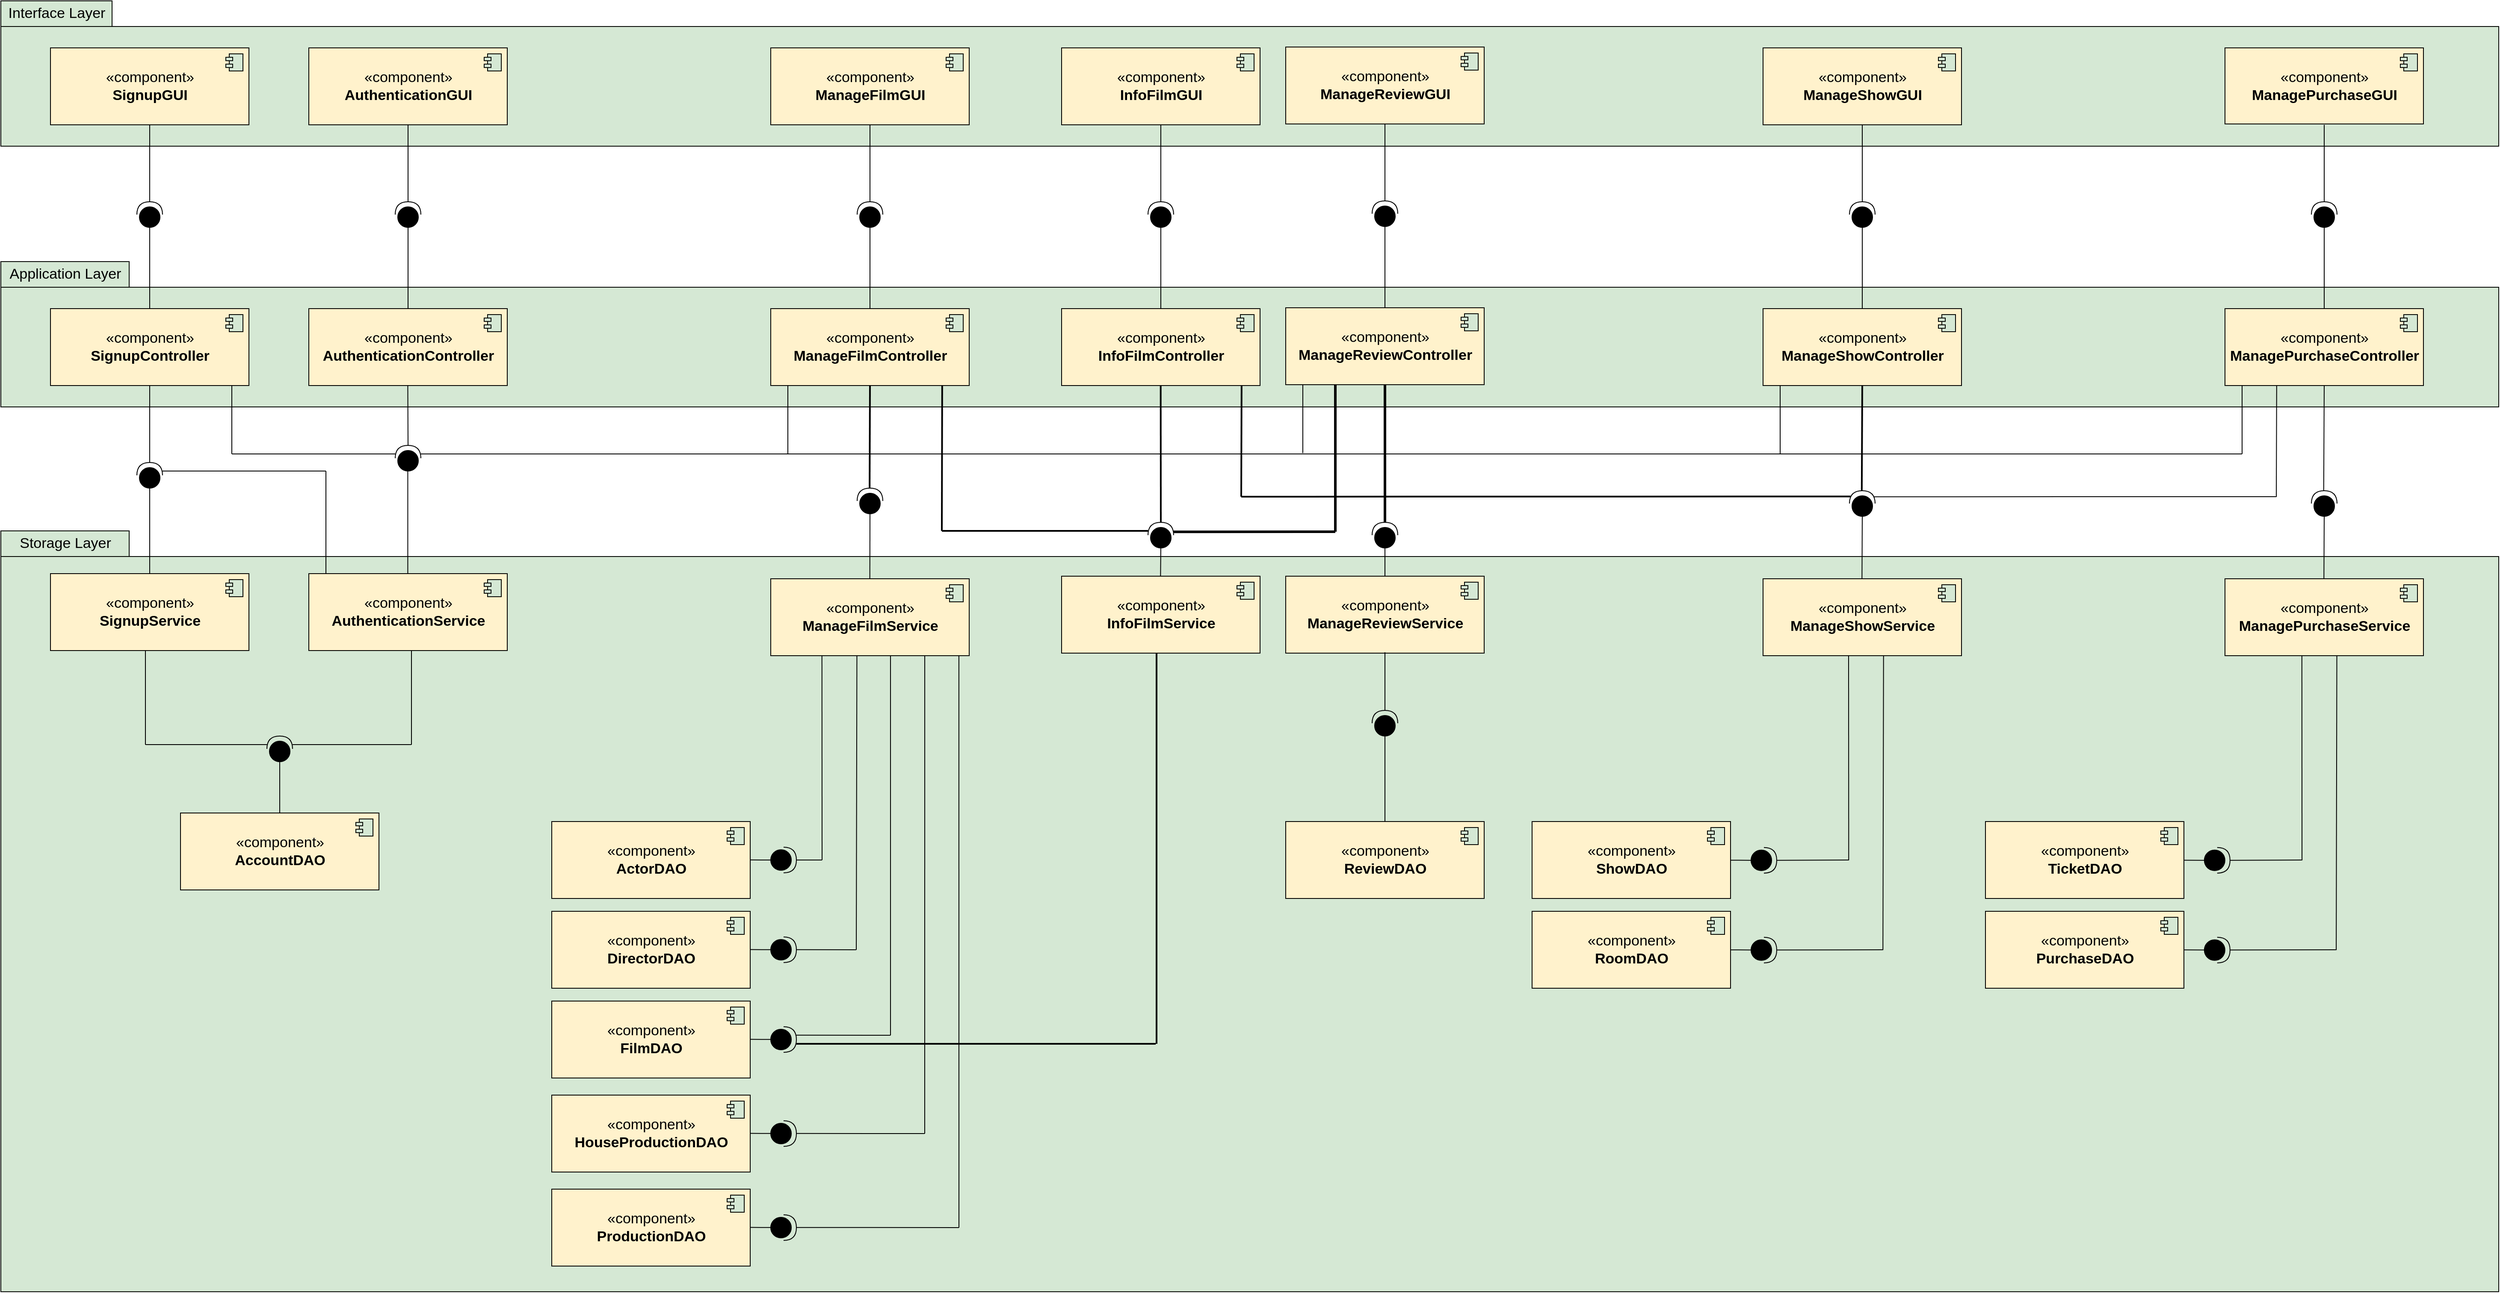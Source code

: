 <mxfile version="16.2.7" type="device" pages="9"><diagram id="FNfJlivs2JvWGFKfqxQw" name="Page-1"><mxGraphModel dx="1896" dy="1016" grid="1" gridSize="10" guides="1" tooltips="1" connect="1" arrows="1" fold="1" page="1" pageScale="1" pageWidth="1600" pageHeight="900" background="none" math="0" shadow="0"><root><mxCell id="0"/><mxCell id="1" parent="0"/><mxCell id="2DTHTTff_Dgyd2tzTklS-33" value="" style="html=1;fillColor=#d5e8d4;strokeColor=#060804;rounded=0;" parent="1" vertex="1"><mxGeometry x="40" y="345" width="2920" height="140" as="geometry"/></mxCell><mxCell id="2DTHTTff_Dgyd2tzTklS-3" value="" style="html=1;fillColor=#d5e8d4;strokeColor=#060804;rounded=0;" parent="1" vertex="1"><mxGeometry x="40" y="40" width="2920" height="140" as="geometry"/></mxCell><mxCell id="2DTHTTff_Dgyd2tzTklS-4" value="&lt;font style=&quot;font-size: 17px&quot;&gt;Interface Layer&lt;/font&gt;" style="html=1;fillColor=#d5e8d4;strokeColor=#060804;rounded=0;" parent="1" vertex="1"><mxGeometry x="40" y="10" width="130" height="30" as="geometry"/></mxCell><mxCell id="2DTHTTff_Dgyd2tzTklS-7" value="«component»&lt;br&gt;&lt;b&gt;InfoFilmGUI&lt;/b&gt;" style="html=1;dropTarget=0;fontSize=17;fillColor=#fff2cc;strokeColor=#050402;rounded=0;" parent="1" vertex="1"><mxGeometry x="1280" y="65" width="232" height="90" as="geometry"/></mxCell><mxCell id="2DTHTTff_Dgyd2tzTklS-8" value="" style="shape=module;jettyWidth=8;jettyHeight=4;fontSize=17;fillColor=#d5e8d4;strokeColor=#060804;rounded=0;" parent="2DTHTTff_Dgyd2tzTklS-7" vertex="1"><mxGeometry x="1" width="20" height="20" relative="1" as="geometry"><mxPoint x="-27" y="7" as="offset"/></mxGeometry></mxCell><mxCell id="2DTHTTff_Dgyd2tzTklS-9" value="«component»&lt;br&gt;&lt;b&gt;ManageShowGUI&lt;/b&gt;" style="html=1;dropTarget=0;fontSize=17;fillColor=#fff2cc;strokeColor=#050402;rounded=0;" parent="1" vertex="1"><mxGeometry x="2100" y="65" width="232" height="90" as="geometry"/></mxCell><mxCell id="2DTHTTff_Dgyd2tzTklS-10" value="" style="shape=module;jettyWidth=8;jettyHeight=4;fontSize=17;fillColor=#d5e8d4;strokeColor=#060804;rounded=0;" parent="2DTHTTff_Dgyd2tzTklS-9" vertex="1"><mxGeometry x="1" width="20" height="20" relative="1" as="geometry"><mxPoint x="-27" y="7" as="offset"/></mxGeometry></mxCell><mxCell id="2DTHTTff_Dgyd2tzTklS-11" value="«component»&lt;br&gt;&lt;b&gt;ManagePurchaseGUI&lt;/b&gt;" style="html=1;dropTarget=0;fontSize=17;fillColor=#fff2cc;strokeColor=#050402;rounded=0;" parent="1" vertex="1"><mxGeometry x="2640" y="65" width="232" height="89" as="geometry"/></mxCell><mxCell id="2DTHTTff_Dgyd2tzTklS-12" value="" style="shape=module;jettyWidth=8;jettyHeight=4;fontSize=17;fillColor=#d5e8d4;strokeColor=#060804;rounded=0;" parent="2DTHTTff_Dgyd2tzTklS-11" vertex="1"><mxGeometry x="1" width="20" height="20" relative="1" as="geometry"><mxPoint x="-27" y="7" as="offset"/></mxGeometry></mxCell><mxCell id="2DTHTTff_Dgyd2tzTklS-35" value="&lt;font style=&quot;font-size: 17px&quot;&gt;Application Layer&lt;/font&gt;" style="html=1;fillColor=#d5e8d4;strokeColor=#060804;rounded=0;" parent="1" vertex="1"><mxGeometry x="40" y="315" width="150" height="30" as="geometry"/></mxCell><mxCell id="2DTHTTff_Dgyd2tzTklS-57" value="" style="html=1;fillColor=#d5e8d4;strokeColor=#060804;rounded=0;" parent="1" vertex="1"><mxGeometry x="40" y="660" width="2920" height="860" as="geometry"/></mxCell><mxCell id="2DTHTTff_Dgyd2tzTklS-58" value="&lt;font style=&quot;font-size: 17px&quot;&gt;Storage Layer&lt;/font&gt;" style="html=1;fillColor=#d5e8d4;strokeColor=#060804;rounded=0;" parent="1" vertex="1"><mxGeometry x="40" y="630" width="150" height="30" as="geometry"/></mxCell><mxCell id="jPUvBB-ouMjG4LVUtVoh-1" value="«component»&lt;br&gt;&lt;b&gt;SignupGUI&lt;/b&gt;" style="html=1;dropTarget=0;fontSize=17;fillColor=#fff2cc;strokeColor=#050402;rounded=0;" parent="1" vertex="1"><mxGeometry x="98" y="65" width="232" height="90" as="geometry"/></mxCell><mxCell id="jPUvBB-ouMjG4LVUtVoh-2" value="" style="shape=module;jettyWidth=8;jettyHeight=4;fontSize=17;fillColor=#d5e8d4;strokeColor=#060804;rounded=0;" parent="jPUvBB-ouMjG4LVUtVoh-1" vertex="1"><mxGeometry x="1" width="20" height="20" relative="1" as="geometry"><mxPoint x="-27" y="7" as="offset"/></mxGeometry></mxCell><mxCell id="jPUvBB-ouMjG4LVUtVoh-3" value="«component»&lt;br&gt;&lt;b&gt;ManageFilmGUI&lt;/b&gt;" style="html=1;dropTarget=0;fontSize=17;fillColor=#fff2cc;strokeColor=#050402;rounded=0;" parent="1" vertex="1"><mxGeometry x="940" y="65" width="232" height="90" as="geometry"/></mxCell><mxCell id="jPUvBB-ouMjG4LVUtVoh-4" value="" style="shape=module;jettyWidth=8;jettyHeight=4;fontSize=17;fillColor=#d5e8d4;strokeColor=#060804;rounded=0;" parent="jPUvBB-ouMjG4LVUtVoh-3" vertex="1"><mxGeometry x="1" width="20" height="20" relative="1" as="geometry"><mxPoint x="-27" y="7" as="offset"/></mxGeometry></mxCell><mxCell id="ilCk3Shp7WhOgdYtmR5Y-13" value="«component»&lt;br&gt;&lt;b&gt;&lt;font style=&quot;font-size: 17px&quot;&gt;SignupController&lt;/font&gt;&lt;/b&gt;" style="html=1;dropTarget=0;fontSize=17;fillColor=#fff2cc;strokeColor=#050402;rounded=0;" parent="1" vertex="1"><mxGeometry x="98" y="370" width="232" height="90" as="geometry"/></mxCell><mxCell id="ilCk3Shp7WhOgdYtmR5Y-14" value="" style="shape=module;jettyWidth=8;jettyHeight=4;fontSize=17;fillColor=#d5e8d4;strokeColor=#060804;rounded=0;" parent="ilCk3Shp7WhOgdYtmR5Y-13" vertex="1"><mxGeometry x="1" width="20" height="20" relative="1" as="geometry"><mxPoint x="-27" y="7" as="offset"/></mxGeometry></mxCell><mxCell id="ilCk3Shp7WhOgdYtmR5Y-15" value="«component»&lt;br&gt;&lt;b&gt;&lt;font style=&quot;font-size: 17px&quot;&gt;ManagePurchaseController&lt;/font&gt;&lt;/b&gt;" style="html=1;dropTarget=0;fontSize=17;fillColor=#fff2cc;strokeColor=#050402;rounded=0;" parent="1" vertex="1"><mxGeometry x="2640" y="370" width="232" height="90" as="geometry"/></mxCell><mxCell id="ilCk3Shp7WhOgdYtmR5Y-16" value="" style="shape=module;jettyWidth=8;jettyHeight=4;fontSize=17;fillColor=#d5e8d4;strokeColor=#060804;rounded=0;" parent="ilCk3Shp7WhOgdYtmR5Y-15" vertex="1"><mxGeometry x="1" width="20" height="20" relative="1" as="geometry"><mxPoint x="-27" y="7" as="offset"/></mxGeometry></mxCell><mxCell id="ilCk3Shp7WhOgdYtmR5Y-17" value="«component»&lt;br&gt;&lt;b&gt;&lt;font style=&quot;font-size: 17px&quot;&gt;AuthenticationController&lt;/font&gt;&lt;/b&gt;" style="html=1;dropTarget=0;fontSize=17;fillColor=#fff2cc;strokeColor=#050402;rounded=0;" parent="1" vertex="1"><mxGeometry x="400" y="370" width="232" height="90" as="geometry"/></mxCell><mxCell id="ilCk3Shp7WhOgdYtmR5Y-18" value="" style="shape=module;jettyWidth=8;jettyHeight=4;fontSize=17;fillColor=#d5e8d4;strokeColor=#060804;rounded=0;" parent="ilCk3Shp7WhOgdYtmR5Y-17" vertex="1"><mxGeometry x="1" width="20" height="20" relative="1" as="geometry"><mxPoint x="-27" y="7" as="offset"/></mxGeometry></mxCell><mxCell id="ilCk3Shp7WhOgdYtmR5Y-19" value="«component»&lt;br&gt;&lt;b&gt;&lt;font style=&quot;font-size: 17px&quot;&gt;AuthenticationGUI&lt;/font&gt;&lt;/b&gt;" style="html=1;dropTarget=0;fontSize=17;fillColor=#fff2cc;strokeColor=#050402;rounded=0;" parent="1" vertex="1"><mxGeometry x="400" y="65" width="232" height="90" as="geometry"/></mxCell><mxCell id="ilCk3Shp7WhOgdYtmR5Y-20" value="" style="shape=module;jettyWidth=8;jettyHeight=4;fontSize=17;fillColor=#d5e8d4;strokeColor=#060804;rounded=0;" parent="ilCk3Shp7WhOgdYtmR5Y-19" vertex="1"><mxGeometry x="1" width="20" height="20" relative="1" as="geometry"><mxPoint x="-27" y="7" as="offset"/></mxGeometry></mxCell><mxCell id="ilCk3Shp7WhOgdYtmR5Y-33" value="«component»&lt;br&gt;&lt;b&gt;&lt;font style=&quot;font-size: 17px&quot;&gt;InfoFilmController&lt;/font&gt;&lt;/b&gt;" style="html=1;dropTarget=0;fontSize=17;fillColor=#fff2cc;strokeColor=#050402;rounded=0;" parent="1" vertex="1"><mxGeometry x="1280" y="370" width="232" height="90" as="geometry"/></mxCell><mxCell id="ilCk3Shp7WhOgdYtmR5Y-34" value="" style="shape=module;jettyWidth=8;jettyHeight=4;fontSize=17;fillColor=#d5e8d4;strokeColor=#060804;rounded=0;" parent="ilCk3Shp7WhOgdYtmR5Y-33" vertex="1"><mxGeometry x="1" width="20" height="20" relative="1" as="geometry"><mxPoint x="-27" y="7" as="offset"/></mxGeometry></mxCell><mxCell id="ilCk3Shp7WhOgdYtmR5Y-35" value="«component»&lt;br&gt;&lt;b&gt;&lt;font style=&quot;font-size: 17px&quot;&gt;ManageShowController&lt;/font&gt;&lt;/b&gt;" style="html=1;dropTarget=0;fontSize=17;fillColor=#fff2cc;strokeColor=#050402;rounded=0;" parent="1" vertex="1"><mxGeometry x="2100" y="370" width="232" height="90" as="geometry"/></mxCell><mxCell id="ilCk3Shp7WhOgdYtmR5Y-36" value="" style="shape=module;jettyWidth=8;jettyHeight=4;fontSize=17;fillColor=#d5e8d4;strokeColor=#060804;rounded=0;" parent="ilCk3Shp7WhOgdYtmR5Y-35" vertex="1"><mxGeometry x="1" width="20" height="20" relative="1" as="geometry"><mxPoint x="-27" y="7" as="offset"/></mxGeometry></mxCell><mxCell id="ilCk3Shp7WhOgdYtmR5Y-37" value="«component»&lt;br&gt;&lt;b&gt;&lt;font style=&quot;font-size: 17px&quot;&gt;ManageFilmController&lt;/font&gt;&lt;/b&gt;" style="html=1;dropTarget=0;fontSize=17;fillColor=#fff2cc;strokeColor=#050402;rounded=0;" parent="1" vertex="1"><mxGeometry x="940" y="370" width="232" height="90" as="geometry"/></mxCell><mxCell id="ilCk3Shp7WhOgdYtmR5Y-38" value="" style="shape=module;jettyWidth=8;jettyHeight=4;fontSize=17;fillColor=#d5e8d4;strokeColor=#060804;rounded=0;" parent="ilCk3Shp7WhOgdYtmR5Y-37" vertex="1"><mxGeometry x="1" width="20" height="20" relative="1" as="geometry"><mxPoint x="-27" y="7" as="offset"/></mxGeometry></mxCell><mxCell id="Vzt780obea1sGAKrdWF_-5" value="«component»&lt;br&gt;&lt;b&gt;&lt;font style=&quot;font-size: 17px&quot;&gt;SignupService&lt;/font&gt;&lt;/b&gt;" style="html=1;dropTarget=0;fontSize=17;fillColor=#fff2cc;strokeColor=#050402;rounded=0;" parent="1" vertex="1"><mxGeometry x="98" y="680" width="232" height="90" as="geometry"/></mxCell><mxCell id="Vzt780obea1sGAKrdWF_-6" value="" style="shape=module;jettyWidth=8;jettyHeight=4;fontSize=17;fillColor=#d5e8d4;strokeColor=#060804;rounded=0;" parent="Vzt780obea1sGAKrdWF_-5" vertex="1"><mxGeometry x="1" width="20" height="20" relative="1" as="geometry"><mxPoint x="-27" y="7" as="offset"/></mxGeometry></mxCell><mxCell id="Vzt780obea1sGAKrdWF_-7" value="«component»&lt;br&gt;&lt;b&gt;&lt;font style=&quot;font-size: 17px&quot;&gt;ManagePurchaseService&lt;/font&gt;&lt;/b&gt;" style="html=1;dropTarget=0;fontSize=17;fillColor=#fff2cc;strokeColor=#050402;rounded=0;" parent="1" vertex="1"><mxGeometry x="2640" y="686" width="232" height="90" as="geometry"/></mxCell><mxCell id="Vzt780obea1sGAKrdWF_-8" value="" style="shape=module;jettyWidth=8;jettyHeight=4;fontSize=17;fillColor=#d5e8d4;strokeColor=#060804;rounded=0;" parent="Vzt780obea1sGAKrdWF_-7" vertex="1"><mxGeometry x="1" width="20" height="20" relative="1" as="geometry"><mxPoint x="-27" y="7" as="offset"/></mxGeometry></mxCell><mxCell id="Vzt780obea1sGAKrdWF_-9" value="«component»&lt;br&gt;&lt;b&gt;&lt;font style=&quot;font-size: 17px&quot;&gt;AuthenticationService&lt;/font&gt;&lt;/b&gt;" style="html=1;dropTarget=0;fontSize=17;fillColor=#fff2cc;strokeColor=#050402;rounded=0;" parent="1" vertex="1"><mxGeometry x="400" y="680" width="232" height="90" as="geometry"/></mxCell><mxCell id="Vzt780obea1sGAKrdWF_-10" value="" style="shape=module;jettyWidth=8;jettyHeight=4;fontSize=17;fillColor=#d5e8d4;strokeColor=#060804;rounded=0;" parent="Vzt780obea1sGAKrdWF_-9" vertex="1"><mxGeometry x="1" width="20" height="20" relative="1" as="geometry"><mxPoint x="-27" y="7" as="offset"/></mxGeometry></mxCell><mxCell id="Vzt780obea1sGAKrdWF_-11" value="«component»&lt;br&gt;&lt;b&gt;&lt;font style=&quot;font-size: 17px&quot;&gt;InfoFilmService&lt;/font&gt;&lt;/b&gt;" style="html=1;dropTarget=0;fontSize=17;fillColor=#fff2cc;strokeColor=#050402;rounded=0;" parent="1" vertex="1"><mxGeometry x="1280" y="683" width="232" height="90" as="geometry"/></mxCell><mxCell id="Vzt780obea1sGAKrdWF_-12" value="" style="shape=module;jettyWidth=8;jettyHeight=4;fontSize=17;fillColor=#d5e8d4;strokeColor=#060804;rounded=0;" parent="Vzt780obea1sGAKrdWF_-11" vertex="1"><mxGeometry x="1" width="20" height="20" relative="1" as="geometry"><mxPoint x="-27" y="7" as="offset"/></mxGeometry></mxCell><mxCell id="Vzt780obea1sGAKrdWF_-13" value="«component»&lt;br&gt;&lt;b&gt;&lt;font style=&quot;font-size: 17px&quot;&gt;ManageShowService&lt;/font&gt;&lt;/b&gt;" style="html=1;dropTarget=0;fontSize=17;fillColor=#fff2cc;strokeColor=#050402;rounded=0;" parent="1" vertex="1"><mxGeometry x="2100" y="686" width="232" height="90" as="geometry"/></mxCell><mxCell id="Vzt780obea1sGAKrdWF_-14" value="" style="shape=module;jettyWidth=8;jettyHeight=4;fontSize=17;fillColor=#d5e8d4;strokeColor=#060804;rounded=0;" parent="Vzt780obea1sGAKrdWF_-13" vertex="1"><mxGeometry x="1" width="20" height="20" relative="1" as="geometry"><mxPoint x="-27" y="7" as="offset"/></mxGeometry></mxCell><mxCell id="Vzt780obea1sGAKrdWF_-15" value="«component»&lt;br&gt;&lt;b&gt;&lt;font style=&quot;font-size: 17px&quot;&gt;ManageFilmService&lt;/font&gt;&lt;/b&gt;" style="html=1;dropTarget=0;fontSize=17;fillColor=#fff2cc;strokeColor=#050402;rounded=0;" parent="1" vertex="1"><mxGeometry x="940" y="686" width="232" height="90" as="geometry"/></mxCell><mxCell id="Vzt780obea1sGAKrdWF_-16" value="" style="shape=module;jettyWidth=8;jettyHeight=4;fontSize=17;fillColor=#d5e8d4;strokeColor=#060804;rounded=0;" parent="Vzt780obea1sGAKrdWF_-15" vertex="1"><mxGeometry x="1" width="20" height="20" relative="1" as="geometry"><mxPoint x="-27" y="7" as="offset"/></mxGeometry></mxCell><mxCell id="Vzt780obea1sGAKrdWF_-17" value="«component»&lt;br&gt;&lt;b&gt;&lt;font style=&quot;font-size: 17px&quot;&gt;AccountDAO&lt;/font&gt;&lt;/b&gt;" style="html=1;dropTarget=0;fontSize=17;fillColor=#fff2cc;strokeColor=#050402;rounded=0;" parent="1" vertex="1"><mxGeometry x="250" y="960" width="232" height="90" as="geometry"/></mxCell><mxCell id="Vzt780obea1sGAKrdWF_-18" value="" style="shape=module;jettyWidth=8;jettyHeight=4;fontSize=17;fillColor=#d5e8d4;strokeColor=#060804;rounded=0;" parent="Vzt780obea1sGAKrdWF_-17" vertex="1"><mxGeometry x="1" width="20" height="20" relative="1" as="geometry"><mxPoint x="-27" y="7" as="offset"/></mxGeometry></mxCell><mxCell id="8i6JRzG90Rard3eRDVhm-1" value="«component»&lt;br&gt;&lt;b&gt;&lt;font style=&quot;font-size: 17px&quot;&gt;ProductionDAO&lt;/font&gt;&lt;/b&gt;" style="html=1;dropTarget=0;fontSize=17;fillColor=#fff2cc;strokeColor=#050402;rounded=0;" parent="1" vertex="1"><mxGeometry x="684" y="1400" width="232" height="90" as="geometry"/></mxCell><mxCell id="8i6JRzG90Rard3eRDVhm-2" value="" style="shape=module;jettyWidth=8;jettyHeight=4;fontSize=17;fillColor=#d5e8d4;strokeColor=#060804;rounded=0;" parent="8i6JRzG90Rard3eRDVhm-1" vertex="1"><mxGeometry x="1" width="20" height="20" relative="1" as="geometry"><mxPoint x="-27" y="7" as="offset"/></mxGeometry></mxCell><mxCell id="8i6JRzG90Rard3eRDVhm-3" value="«component»&lt;br&gt;&lt;b&gt;&lt;font style=&quot;font-size: 17px&quot;&gt;DirectorDAO&lt;/font&gt;&lt;/b&gt;" style="html=1;dropTarget=0;fontSize=17;fillColor=#fff2cc;strokeColor=#050402;rounded=0;" parent="1" vertex="1"><mxGeometry x="684" y="1075" width="232" height="90" as="geometry"/></mxCell><mxCell id="8i6JRzG90Rard3eRDVhm-4" value="" style="shape=module;jettyWidth=8;jettyHeight=4;fontSize=17;fillColor=#d5e8d4;strokeColor=#060804;rounded=0;" parent="8i6JRzG90Rard3eRDVhm-3" vertex="1"><mxGeometry x="1" width="20" height="20" relative="1" as="geometry"><mxPoint x="-27" y="7" as="offset"/></mxGeometry></mxCell><mxCell id="8i6JRzG90Rard3eRDVhm-7" value="«component»&lt;br&gt;&lt;b&gt;&lt;font style=&quot;font-size: 17px&quot;&gt;ActorDAO&lt;/font&gt;&lt;/b&gt;" style="html=1;dropTarget=0;fontSize=17;fillColor=#fff2cc;strokeColor=#050402;rounded=0;" parent="1" vertex="1"><mxGeometry x="684" y="970" width="232" height="90" as="geometry"/></mxCell><mxCell id="8i6JRzG90Rard3eRDVhm-8" value="" style="shape=module;jettyWidth=8;jettyHeight=4;fontSize=17;fillColor=#d5e8d4;strokeColor=#060804;rounded=0;" parent="8i6JRzG90Rard3eRDVhm-7" vertex="1"><mxGeometry x="1" width="20" height="20" relative="1" as="geometry"><mxPoint x="-27" y="7" as="offset"/></mxGeometry></mxCell><mxCell id="8i6JRzG90Rard3eRDVhm-9" value="«component»&lt;br&gt;&lt;b&gt;&lt;font style=&quot;font-size: 17px&quot;&gt;FilmDAO&lt;/font&gt;&lt;/b&gt;" style="html=1;dropTarget=0;fontSize=17;fillColor=#fff2cc;strokeColor=#050402;rounded=0;" parent="1" vertex="1"><mxGeometry x="684" y="1180" width="232" height="90" as="geometry"/></mxCell><mxCell id="8i6JRzG90Rard3eRDVhm-10" value="" style="shape=module;jettyWidth=8;jettyHeight=4;fontSize=17;fillColor=#d5e8d4;strokeColor=#060804;rounded=0;" parent="8i6JRzG90Rard3eRDVhm-9" vertex="1"><mxGeometry x="1" width="20" height="20" relative="1" as="geometry"><mxPoint x="-27" y="7" as="offset"/></mxGeometry></mxCell><mxCell id="8i6JRzG90Rard3eRDVhm-11" value="«component»&lt;br&gt;&lt;b&gt;&lt;font style=&quot;font-size: 17px&quot;&gt;HouseProductionDAO&lt;/font&gt;&lt;/b&gt;" style="html=1;dropTarget=0;fontSize=17;fillColor=#fff2cc;strokeColor=#050402;rounded=0;" parent="1" vertex="1"><mxGeometry x="684" y="1290" width="232" height="90" as="geometry"/></mxCell><mxCell id="8i6JRzG90Rard3eRDVhm-12" value="" style="shape=module;jettyWidth=8;jettyHeight=4;fontSize=17;fillColor=#d5e8d4;strokeColor=#060804;rounded=0;" parent="8i6JRzG90Rard3eRDVhm-11" vertex="1"><mxGeometry x="1" width="20" height="20" relative="1" as="geometry"><mxPoint x="-27" y="7" as="offset"/></mxGeometry></mxCell><mxCell id="8i6JRzG90Rard3eRDVhm-13" value="«component»&lt;br&gt;&lt;b&gt;&lt;font style=&quot;font-size: 17px&quot;&gt;ShowDAO&lt;/font&gt;&lt;/b&gt;" style="html=1;dropTarget=0;fontSize=17;fillColor=#fff2cc;strokeColor=#050402;rounded=0;" parent="1" vertex="1"><mxGeometry x="1830" y="970" width="232" height="90" as="geometry"/></mxCell><mxCell id="8i6JRzG90Rard3eRDVhm-14" value="" style="shape=module;jettyWidth=8;jettyHeight=4;fontSize=17;fillColor=#d5e8d4;strokeColor=#060804;rounded=0;" parent="8i6JRzG90Rard3eRDVhm-13" vertex="1"><mxGeometry x="1" width="20" height="20" relative="1" as="geometry"><mxPoint x="-27" y="7" as="offset"/></mxGeometry></mxCell><mxCell id="8i6JRzG90Rard3eRDVhm-15" value="«component»&lt;br&gt;&lt;b&gt;&lt;font style=&quot;font-size: 17px&quot;&gt;RoomDAO&lt;/font&gt;&lt;/b&gt;" style="html=1;dropTarget=0;fontSize=17;fillColor=#fff2cc;strokeColor=#050402;rounded=0;" parent="1" vertex="1"><mxGeometry x="1830" y="1075" width="232" height="90" as="geometry"/></mxCell><mxCell id="8i6JRzG90Rard3eRDVhm-16" value="" style="shape=module;jettyWidth=8;jettyHeight=4;fontSize=17;fillColor=#d5e8d4;strokeColor=#060804;rounded=0;" parent="8i6JRzG90Rard3eRDVhm-15" vertex="1"><mxGeometry x="1" width="20" height="20" relative="1" as="geometry"><mxPoint x="-27" y="7" as="offset"/></mxGeometry></mxCell><mxCell id="8i6JRzG90Rard3eRDVhm-17" value="«component»&lt;br&gt;&lt;b&gt;&lt;font style=&quot;font-size: 17px&quot;&gt;TicketDAO&lt;/font&gt;&lt;/b&gt;" style="html=1;dropTarget=0;fontSize=17;fillColor=#fff2cc;strokeColor=#050402;rounded=0;" parent="1" vertex="1"><mxGeometry x="2360" y="970" width="232" height="90" as="geometry"/></mxCell><mxCell id="8i6JRzG90Rard3eRDVhm-18" value="" style="shape=module;jettyWidth=8;jettyHeight=4;fontSize=17;fillColor=#d5e8d4;strokeColor=#060804;rounded=0;" parent="8i6JRzG90Rard3eRDVhm-17" vertex="1"><mxGeometry x="1" width="20" height="20" relative="1" as="geometry"><mxPoint x="-27" y="7" as="offset"/></mxGeometry></mxCell><mxCell id="8i6JRzG90Rard3eRDVhm-19" value="«component»&lt;br&gt;&lt;b&gt;&lt;font style=&quot;font-size: 17px&quot;&gt;PurchaseDAO&lt;/font&gt;&lt;/b&gt;" style="html=1;dropTarget=0;fontSize=17;fillColor=#fff2cc;strokeColor=#050402;rounded=0;" parent="1" vertex="1"><mxGeometry x="2360" y="1075" width="232" height="90" as="geometry"/></mxCell><mxCell id="8i6JRzG90Rard3eRDVhm-20" value="" style="shape=module;jettyWidth=8;jettyHeight=4;fontSize=17;fillColor=#d5e8d4;strokeColor=#060804;rounded=0;" parent="8i6JRzG90Rard3eRDVhm-19" vertex="1"><mxGeometry x="1" width="20" height="20" relative="1" as="geometry"><mxPoint x="-27" y="7" as="offset"/></mxGeometry></mxCell><mxCell id="8i6JRzG90Rard3eRDVhm-21" value="«component»&lt;br&gt;&lt;b&gt;ManageReviewGUI&lt;/b&gt;" style="html=1;dropTarget=0;fontSize=17;fillColor=#fff2cc;strokeColor=#050402;rounded=0;" parent="1" vertex="1"><mxGeometry x="1542" y="64" width="232" height="90" as="geometry"/></mxCell><mxCell id="8i6JRzG90Rard3eRDVhm-22" value="" style="shape=module;jettyWidth=8;jettyHeight=4;fontSize=17;fillColor=#d5e8d4;strokeColor=#060804;rounded=0;" parent="8i6JRzG90Rard3eRDVhm-21" vertex="1"><mxGeometry x="1" width="20" height="20" relative="1" as="geometry"><mxPoint x="-27" y="7" as="offset"/></mxGeometry></mxCell><mxCell id="8i6JRzG90Rard3eRDVhm-23" value="«component»&lt;br&gt;&lt;b&gt;&lt;font style=&quot;font-size: 17px&quot;&gt;ManageReviewController&lt;/font&gt;&lt;/b&gt;" style="html=1;dropTarget=0;fontSize=17;fillColor=#fff2cc;strokeColor=#050402;rounded=0;" parent="1" vertex="1"><mxGeometry x="1542" y="369" width="232" height="90" as="geometry"/></mxCell><mxCell id="8i6JRzG90Rard3eRDVhm-24" value="" style="shape=module;jettyWidth=8;jettyHeight=4;fontSize=17;fillColor=#d5e8d4;strokeColor=#060804;rounded=0;" parent="8i6JRzG90Rard3eRDVhm-23" vertex="1"><mxGeometry x="1" width="20" height="20" relative="1" as="geometry"><mxPoint x="-27" y="7" as="offset"/></mxGeometry></mxCell><mxCell id="8i6JRzG90Rard3eRDVhm-25" value="«component»&lt;br&gt;&lt;b&gt;&lt;font style=&quot;font-size: 17px&quot;&gt;ManageReviewService&lt;/font&gt;&lt;/b&gt;" style="html=1;dropTarget=0;fontSize=17;fillColor=#fff2cc;strokeColor=#050402;rounded=0;" parent="1" vertex="1"><mxGeometry x="1542" y="683" width="232" height="90" as="geometry"/></mxCell><mxCell id="8i6JRzG90Rard3eRDVhm-26" value="" style="shape=module;jettyWidth=8;jettyHeight=4;fontSize=17;fillColor=#d5e8d4;strokeColor=#060804;rounded=0;" parent="8i6JRzG90Rard3eRDVhm-25" vertex="1"><mxGeometry x="1" width="20" height="20" relative="1" as="geometry"><mxPoint x="-27" y="7" as="offset"/></mxGeometry></mxCell><mxCell id="8i6JRzG90Rard3eRDVhm-27" value="«component»&lt;br&gt;&lt;b&gt;&lt;font style=&quot;font-size: 17px&quot;&gt;ReviewDAO&lt;/font&gt;&lt;/b&gt;" style="html=1;dropTarget=0;fontSize=17;fillColor=#fff2cc;strokeColor=#050402;rounded=0;" parent="1" vertex="1"><mxGeometry x="1542" y="970" width="232" height="90" as="geometry"/></mxCell><mxCell id="8i6JRzG90Rard3eRDVhm-28" value="" style="shape=module;jettyWidth=8;jettyHeight=4;fontSize=17;fillColor=#d5e8d4;strokeColor=#060804;rounded=0;" parent="8i6JRzG90Rard3eRDVhm-27" vertex="1"><mxGeometry x="1" width="20" height="20" relative="1" as="geometry"><mxPoint x="-27" y="7" as="offset"/></mxGeometry></mxCell><mxCell id="kDQLzz98Y71ElMdle-8h-3" value="" style="endArrow=none;html=1;rounded=0;exitX=0.5;exitY=0;exitDx=0;exitDy=0;entryX=0;entryY=0.5;entryDx=0;entryDy=0;entryPerimeter=0;" parent="1" source="ilCk3Shp7WhOgdYtmR5Y-13" target="kDQLzz98Y71ElMdle-8h-4" edge="1"><mxGeometry width="50" height="50" relative="1" as="geometry"><mxPoint x="220" y="265" as="sourcePoint"/><mxPoint x="214" y="295" as="targetPoint"/></mxGeometry></mxCell><mxCell id="kDQLzz98Y71ElMdle-8h-4" value="" style="shape=providedRequiredInterface;html=1;verticalLabelPosition=bottom;sketch=0;fillColor=#000000;rotation=-90;" parent="1" vertex="1"><mxGeometry x="199" y="245" width="30" height="30" as="geometry"/></mxCell><mxCell id="kDQLzz98Y71ElMdle-8h-5" value="" style="endArrow=none;html=1;rounded=0;exitX=1;exitY=0.5;exitDx=0;exitDy=0;entryX=0.5;entryY=1;entryDx=0;entryDy=0;exitPerimeter=0;" parent="1" source="kDQLzz98Y71ElMdle-8h-4" target="jPUvBB-ouMjG4LVUtVoh-1" edge="1"><mxGeometry width="50" height="50" relative="1" as="geometry"><mxPoint x="213.66" y="230.0" as="sourcePoint"/><mxPoint x="213.66" y="155.0" as="targetPoint"/></mxGeometry></mxCell><mxCell id="kDQLzz98Y71ElMdle-8h-6" value="" style="endArrow=none;html=1;rounded=0;exitX=0.5;exitY=0;exitDx=0;exitDy=0;entryX=0;entryY=0.5;entryDx=0;entryDy=0;entryPerimeter=0;" parent="1" target="kDQLzz98Y71ElMdle-8h-7" edge="1"><mxGeometry width="50" height="50" relative="1" as="geometry"><mxPoint x="516.0" y="370" as="sourcePoint"/><mxPoint x="516" y="295" as="targetPoint"/></mxGeometry></mxCell><mxCell id="kDQLzz98Y71ElMdle-8h-7" value="" style="shape=providedRequiredInterface;html=1;verticalLabelPosition=bottom;sketch=0;fillColor=#000000;rotation=-90;" parent="1" vertex="1"><mxGeometry x="501" y="245" width="30" height="30" as="geometry"/></mxCell><mxCell id="kDQLzz98Y71ElMdle-8h-8" value="" style="endArrow=none;html=1;rounded=0;exitX=1;exitY=0.5;exitDx=0;exitDy=0;entryX=0.5;entryY=1;entryDx=0;entryDy=0;exitPerimeter=0;" parent="1" source="kDQLzz98Y71ElMdle-8h-7" edge="1"><mxGeometry width="50" height="50" relative="1" as="geometry"><mxPoint x="515.66" y="230.0" as="sourcePoint"/><mxPoint x="516.0" y="155" as="targetPoint"/></mxGeometry></mxCell><mxCell id="kDQLzz98Y71ElMdle-8h-9" value="" style="endArrow=none;html=1;rounded=0;exitX=0.5;exitY=0;exitDx=0;exitDy=0;entryX=0;entryY=0.5;entryDx=0;entryDy=0;entryPerimeter=0;" parent="1" target="kDQLzz98Y71ElMdle-8h-10" edge="1"><mxGeometry width="50" height="50" relative="1" as="geometry"><mxPoint x="1056" y="370" as="sourcePoint"/><mxPoint x="1056" y="295" as="targetPoint"/></mxGeometry></mxCell><mxCell id="kDQLzz98Y71ElMdle-8h-10" value="" style="shape=providedRequiredInterface;html=1;verticalLabelPosition=bottom;sketch=0;fillColor=#000000;rotation=-90;" parent="1" vertex="1"><mxGeometry x="1041" y="245" width="30" height="30" as="geometry"/></mxCell><mxCell id="kDQLzz98Y71ElMdle-8h-11" value="" style="endArrow=none;html=1;rounded=0;exitX=1;exitY=0.5;exitDx=0;exitDy=0;entryX=0.5;entryY=1;entryDx=0;entryDy=0;exitPerimeter=0;" parent="1" source="kDQLzz98Y71ElMdle-8h-10" edge="1"><mxGeometry width="50" height="50" relative="1" as="geometry"><mxPoint x="1055.66" y="230.0" as="sourcePoint"/><mxPoint x="1056" y="155" as="targetPoint"/></mxGeometry></mxCell><mxCell id="kDQLzz98Y71ElMdle-8h-12" value="" style="endArrow=none;html=1;rounded=0;exitX=0.5;exitY=0;exitDx=0;exitDy=0;entryX=0;entryY=0.5;entryDx=0;entryDy=0;entryPerimeter=0;" parent="1" target="kDQLzz98Y71ElMdle-8h-13" edge="1"><mxGeometry width="50" height="50" relative="1" as="geometry"><mxPoint x="1396" y="370" as="sourcePoint"/><mxPoint x="1396" y="295" as="targetPoint"/></mxGeometry></mxCell><mxCell id="kDQLzz98Y71ElMdle-8h-13" value="" style="shape=providedRequiredInterface;html=1;verticalLabelPosition=bottom;sketch=0;fillColor=#000000;rotation=-90;" parent="1" vertex="1"><mxGeometry x="1381" y="245" width="30" height="30" as="geometry"/></mxCell><mxCell id="kDQLzz98Y71ElMdle-8h-14" value="" style="endArrow=none;html=1;rounded=0;exitX=1;exitY=0.5;exitDx=0;exitDy=0;entryX=0.5;entryY=1;entryDx=0;entryDy=0;exitPerimeter=0;" parent="1" source="kDQLzz98Y71ElMdle-8h-13" edge="1"><mxGeometry width="50" height="50" relative="1" as="geometry"><mxPoint x="1395.66" y="230.0" as="sourcePoint"/><mxPoint x="1396" y="155" as="targetPoint"/></mxGeometry></mxCell><mxCell id="kDQLzz98Y71ElMdle-8h-15" value="" style="endArrow=none;html=1;rounded=0;exitX=0.5;exitY=0;exitDx=0;exitDy=0;entryX=0;entryY=0.5;entryDx=0;entryDy=0;entryPerimeter=0;" parent="1" target="kDQLzz98Y71ElMdle-8h-16" edge="1"><mxGeometry width="50" height="50" relative="1" as="geometry"><mxPoint x="2216" y="370" as="sourcePoint"/><mxPoint x="2216" y="295" as="targetPoint"/></mxGeometry></mxCell><mxCell id="kDQLzz98Y71ElMdle-8h-16" value="" style="shape=providedRequiredInterface;html=1;verticalLabelPosition=bottom;sketch=0;fillColor=#000000;rotation=-90;" parent="1" vertex="1"><mxGeometry x="2201" y="245" width="30" height="30" as="geometry"/></mxCell><mxCell id="kDQLzz98Y71ElMdle-8h-17" value="" style="endArrow=none;html=1;rounded=0;exitX=1;exitY=0.5;exitDx=0;exitDy=0;entryX=0.5;entryY=1;entryDx=0;entryDy=0;exitPerimeter=0;" parent="1" source="kDQLzz98Y71ElMdle-8h-16" edge="1"><mxGeometry width="50" height="50" relative="1" as="geometry"><mxPoint x="2215.66" y="230.0" as="sourcePoint"/><mxPoint x="2216" y="155" as="targetPoint"/></mxGeometry></mxCell><mxCell id="kDQLzz98Y71ElMdle-8h-18" value="" style="endArrow=none;html=1;rounded=0;exitX=0.5;exitY=0;exitDx=0;exitDy=0;entryX=0;entryY=0.5;entryDx=0;entryDy=0;entryPerimeter=0;" parent="1" target="kDQLzz98Y71ElMdle-8h-19" edge="1"><mxGeometry width="50" height="50" relative="1" as="geometry"><mxPoint x="2756" y="370" as="sourcePoint"/><mxPoint x="2756" y="295" as="targetPoint"/></mxGeometry></mxCell><mxCell id="kDQLzz98Y71ElMdle-8h-19" value="" style="shape=providedRequiredInterface;html=1;verticalLabelPosition=bottom;sketch=0;fillColor=#000000;rotation=-90;" parent="1" vertex="1"><mxGeometry x="2741" y="245" width="30" height="30" as="geometry"/></mxCell><mxCell id="kDQLzz98Y71ElMdle-8h-20" value="" style="endArrow=none;html=1;rounded=0;exitX=1;exitY=0.5;exitDx=0;exitDy=0;entryX=0.5;entryY=1;entryDx=0;entryDy=0;exitPerimeter=0;" parent="1" source="kDQLzz98Y71ElMdle-8h-19" edge="1"><mxGeometry width="50" height="50" relative="1" as="geometry"><mxPoint x="2755.66" y="230.0" as="sourcePoint"/><mxPoint x="2756" y="155" as="targetPoint"/></mxGeometry></mxCell><mxCell id="kDQLzz98Y71ElMdle-8h-21" value="" style="endArrow=none;html=1;rounded=0;exitX=0.5;exitY=0;exitDx=0;exitDy=0;entryX=0;entryY=0.5;entryDx=0;entryDy=0;entryPerimeter=0;" parent="1" target="kDQLzz98Y71ElMdle-8h-22" edge="1"><mxGeometry width="50" height="50" relative="1" as="geometry"><mxPoint x="1658" y="369" as="sourcePoint"/><mxPoint x="1658" y="294" as="targetPoint"/></mxGeometry></mxCell><mxCell id="kDQLzz98Y71ElMdle-8h-22" value="" style="shape=providedRequiredInterface;html=1;verticalLabelPosition=bottom;sketch=0;fillColor=#000000;rotation=-90;" parent="1" vertex="1"><mxGeometry x="1643" y="244" width="30" height="30" as="geometry"/></mxCell><mxCell id="kDQLzz98Y71ElMdle-8h-23" value="" style="endArrow=none;html=1;rounded=0;exitX=1;exitY=0.5;exitDx=0;exitDy=0;entryX=0.5;entryY=1;entryDx=0;entryDy=0;exitPerimeter=0;" parent="1" source="kDQLzz98Y71ElMdle-8h-22" edge="1"><mxGeometry width="50" height="50" relative="1" as="geometry"><mxPoint x="1657.66" y="229.0" as="sourcePoint"/><mxPoint x="1658" y="154" as="targetPoint"/></mxGeometry></mxCell><mxCell id="kDQLzz98Y71ElMdle-8h-25" value="" style="endArrow=none;html=1;rounded=0;exitX=0.5;exitY=0;exitDx=0;exitDy=0;entryX=0;entryY=0.5;entryDx=0;entryDy=0;entryPerimeter=0;" parent="1" source="Vzt780obea1sGAKrdWF_-5" target="kDQLzz98Y71ElMdle-8h-26" edge="1"><mxGeometry width="50" height="50" relative="1" as="geometry"><mxPoint x="214" y="675" as="sourcePoint"/><mxPoint x="214" y="600" as="targetPoint"/></mxGeometry></mxCell><mxCell id="kDQLzz98Y71ElMdle-8h-26" value="" style="shape=providedRequiredInterface;html=1;verticalLabelPosition=bottom;sketch=0;fillColor=#000000;rotation=-90;" parent="1" vertex="1"><mxGeometry x="199" y="550" width="30" height="30" as="geometry"/></mxCell><mxCell id="kDQLzz98Y71ElMdle-8h-27" value="" style="endArrow=none;html=1;rounded=0;exitX=1;exitY=0.5;exitDx=0;exitDy=0;entryX=0.5;entryY=1;entryDx=0;entryDy=0;exitPerimeter=0;" parent="1" source="kDQLzz98Y71ElMdle-8h-26" edge="1"><mxGeometry width="50" height="50" relative="1" as="geometry"><mxPoint x="213.66" y="535.0" as="sourcePoint"/><mxPoint x="214" y="460" as="targetPoint"/></mxGeometry></mxCell><mxCell id="kDQLzz98Y71ElMdle-8h-28" value="" style="endArrow=none;html=1;rounded=0;entryX=0;entryY=0.5;entryDx=0;entryDy=0;entryPerimeter=0;noJump=0;" parent="1" edge="1"><mxGeometry width="50" height="50" relative="1" as="geometry"><mxPoint x="420" y="560" as="sourcePoint"/><mxPoint x="229" y="560" as="targetPoint"/></mxGeometry></mxCell><mxCell id="kDQLzz98Y71ElMdle-8h-29" value="" style="endArrow=none;html=1;rounded=0;exitX=0.5;exitY=0;exitDx=0;exitDy=0;" parent="1" edge="1"><mxGeometry width="50" height="50" relative="1" as="geometry"><mxPoint x="420" y="680" as="sourcePoint"/><mxPoint x="420" y="560" as="targetPoint"/></mxGeometry></mxCell><mxCell id="kDQLzz98Y71ElMdle-8h-32" value="" style="shape=providedRequiredInterface;html=1;verticalLabelPosition=bottom;sketch=0;fillColor=#000000;rotation=-90;" parent="1" vertex="1"><mxGeometry x="501" y="530" width="30" height="30" as="geometry"/></mxCell><mxCell id="kDQLzz98Y71ElMdle-8h-33" value="" style="endArrow=none;html=1;rounded=0;exitX=0.5;exitY=0;exitDx=0;exitDy=0;" parent="1" edge="1"><mxGeometry width="50" height="50" relative="1" as="geometry"><mxPoint x="515.71" y="680" as="sourcePoint"/><mxPoint x="515.71" y="560" as="targetPoint"/></mxGeometry></mxCell><mxCell id="kDQLzz98Y71ElMdle-8h-34" value="" style="endArrow=none;html=1;rounded=0;entryX=0;entryY=0.5;entryDx=0;entryDy=0;entryPerimeter=0;noJump=0;" parent="1" edge="1"><mxGeometry width="50" height="50" relative="1" as="geometry"><mxPoint x="501" y="540" as="sourcePoint"/><mxPoint x="310" y="540" as="targetPoint"/></mxGeometry></mxCell><mxCell id="kDQLzz98Y71ElMdle-8h-35" value="" style="endArrow=none;html=1;rounded=0;entryX=0.5;entryY=1;entryDx=0;entryDy=0;" parent="1" edge="1"><mxGeometry width="50" height="50" relative="1" as="geometry"><mxPoint x="310" y="540" as="sourcePoint"/><mxPoint x="310" y="460" as="targetPoint"/></mxGeometry></mxCell><mxCell id="kDQLzz98Y71ElMdle-8h-36" value="" style="endArrow=none;html=1;rounded=0;exitX=1;exitY=0.5;exitDx=0;exitDy=0;exitPerimeter=0;" parent="1" source="kDQLzz98Y71ElMdle-8h-32" edge="1"><mxGeometry width="50" height="50" relative="1" as="geometry"><mxPoint x="516" y="530" as="sourcePoint"/><mxPoint x="515.71" y="460" as="targetPoint"/></mxGeometry></mxCell><mxCell id="kDQLzz98Y71ElMdle-8h-37" value="" style="endArrow=none;html=1;rounded=0;entryX=0;entryY=0.5;entryDx=0;entryDy=0;entryPerimeter=0;noJump=0;" parent="1" edge="1"><mxGeometry width="50" height="50" relative="1" as="geometry"><mxPoint x="2660" y="540" as="sourcePoint"/><mxPoint x="531" y="540" as="targetPoint"/></mxGeometry></mxCell><mxCell id="kDQLzz98Y71ElMdle-8h-38" value="" style="endArrow=none;html=1;rounded=0;entryX=0.5;entryY=1;entryDx=0;entryDy=0;" parent="1" edge="1"><mxGeometry width="50" height="50" relative="1" as="geometry"><mxPoint x="960" y="540" as="sourcePoint"/><mxPoint x="960" y="460" as="targetPoint"/></mxGeometry></mxCell><mxCell id="kDQLzz98Y71ElMdle-8h-40" value="" style="endArrow=none;html=1;rounded=0;entryX=0.5;entryY=1;entryDx=0;entryDy=0;" parent="1" edge="1"><mxGeometry width="50" height="50" relative="1" as="geometry"><mxPoint x="2120" y="540" as="sourcePoint"/><mxPoint x="2120" y="460" as="targetPoint"/></mxGeometry></mxCell><mxCell id="kDQLzz98Y71ElMdle-8h-41" value="" style="endArrow=none;html=1;rounded=0;entryX=0.5;entryY=1;entryDx=0;entryDy=0;" parent="1" edge="1"><mxGeometry width="50" height="50" relative="1" as="geometry"><mxPoint x="2660" y="540" as="sourcePoint"/><mxPoint x="2660" y="460" as="targetPoint"/></mxGeometry></mxCell><mxCell id="kDQLzz98Y71ElMdle-8h-42" value="" style="endArrow=none;html=1;rounded=0;entryX=0.5;entryY=1;entryDx=0;entryDy=0;" parent="1" edge="1"><mxGeometry width="50" height="50" relative="1" as="geometry"><mxPoint x="1562" y="539" as="sourcePoint"/><mxPoint x="1562" y="459" as="targetPoint"/></mxGeometry></mxCell><mxCell id="tOtvltbNkX2nGCCQWxjs-1" value="" style="shape=providedRequiredInterface;html=1;verticalLabelPosition=bottom;sketch=0;fillColor=#000000;rotation=-90;" parent="1" vertex="1"><mxGeometry x="1041" y="580" width="30" height="30" as="geometry"/></mxCell><mxCell id="tOtvltbNkX2nGCCQWxjs-2" value="" style="shape=providedRequiredInterface;html=1;verticalLabelPosition=bottom;sketch=0;fillColor=#000000;rotation=-90;" parent="1" vertex="1"><mxGeometry x="1381" y="620" width="30" height="30" as="geometry"/></mxCell><mxCell id="tOtvltbNkX2nGCCQWxjs-3" value="" style="endArrow=none;html=1;rounded=0;entryX=0.5;entryY=1;entryDx=0;entryDy=0;strokeWidth=2;" parent="1" target="ilCk3Shp7WhOgdYtmR5Y-37" edge="1"><mxGeometry width="50" height="50" relative="1" as="geometry"><mxPoint x="1055.58" y="580" as="sourcePoint"/><mxPoint x="1055.58" y="500" as="targetPoint"/></mxGeometry></mxCell><mxCell id="tOtvltbNkX2nGCCQWxjs-6" value="" style="endArrow=none;html=1;rounded=0;entryX=0.5;entryY=1;entryDx=0;entryDy=0;exitX=1;exitY=0.5;exitDx=0;exitDy=0;exitPerimeter=0;strokeWidth=2;" parent="1" source="tOtvltbNkX2nGCCQWxjs-2" edge="1"><mxGeometry width="50" height="50" relative="1" as="geometry"><mxPoint x="1395.41" y="580" as="sourcePoint"/><mxPoint x="1395.83" y="460" as="targetPoint"/></mxGeometry></mxCell><mxCell id="tOtvltbNkX2nGCCQWxjs-7" value="" style="endArrow=none;html=1;rounded=0;entryX=0.5;entryY=1;entryDx=0;entryDy=0;strokeWidth=2;" parent="1" edge="1"><mxGeometry width="50" height="50" relative="1" as="geometry"><mxPoint x="1140" y="630" as="sourcePoint"/><mxPoint x="1140.42" y="460" as="targetPoint"/></mxGeometry></mxCell><mxCell id="tOtvltbNkX2nGCCQWxjs-8" value="" style="endArrow=none;html=1;rounded=0;noJump=0;strokeWidth=2;" parent="1" edge="1"><mxGeometry width="50" height="50" relative="1" as="geometry"><mxPoint x="1381" y="630" as="sourcePoint"/><mxPoint x="1140" y="630" as="targetPoint"/></mxGeometry></mxCell><mxCell id="tOtvltbNkX2nGCCQWxjs-9" value="" style="endArrow=none;html=1;rounded=0;entryX=0;entryY=0.5;entryDx=0;entryDy=0;entryPerimeter=0;" parent="1" target="tOtvltbNkX2nGCCQWxjs-1" edge="1"><mxGeometry width="50" height="50" relative="1" as="geometry"><mxPoint x="1055.83" y="686" as="sourcePoint"/><mxPoint x="1070" y="620" as="targetPoint"/></mxGeometry></mxCell><mxCell id="tOtvltbNkX2nGCCQWxjs-10" value="" style="endArrow=none;html=1;rounded=0;entryX=0;entryY=0.5;entryDx=0;entryDy=0;entryPerimeter=0;" parent="1" target="tOtvltbNkX2nGCCQWxjs-2" edge="1"><mxGeometry width="50" height="50" relative="1" as="geometry"><mxPoint x="1395.66" y="683" as="sourcePoint"/><mxPoint x="1410" y="620" as="targetPoint"/></mxGeometry></mxCell><mxCell id="tOtvltbNkX2nGCCQWxjs-11" value="" style="shape=providedRequiredInterface;html=1;verticalLabelPosition=bottom;sketch=0;fillColor=#000000;rotation=-90;" parent="1" vertex="1"><mxGeometry x="2201" y="583" width="30" height="30" as="geometry"/></mxCell><mxCell id="tOtvltbNkX2nGCCQWxjs-12" value="" style="endArrow=none;html=1;rounded=0;entryX=0.5;entryY=1;entryDx=0;entryDy=0;strokeWidth=2;" parent="1" target="ilCk3Shp7WhOgdYtmR5Y-35" edge="1"><mxGeometry width="50" height="50" relative="1" as="geometry"><mxPoint x="2215.41" y="583" as="sourcePoint"/><mxPoint x="2215.83" y="463" as="targetPoint"/></mxGeometry></mxCell><mxCell id="tOtvltbNkX2nGCCQWxjs-13" value="" style="endArrow=none;html=1;rounded=0;entryX=0;entryY=0.5;entryDx=0;entryDy=0;entryPerimeter=0;" parent="1" target="tOtvltbNkX2nGCCQWxjs-11" edge="1"><mxGeometry width="50" height="50" relative="1" as="geometry"><mxPoint x="2215.66" y="686" as="sourcePoint"/><mxPoint x="2230" y="623" as="targetPoint"/></mxGeometry></mxCell><mxCell id="tOtvltbNkX2nGCCQWxjs-14" value="" style="endArrow=none;html=1;rounded=0;entryX=0.5;entryY=1;entryDx=0;entryDy=0;strokeWidth=2;" parent="1" edge="1"><mxGeometry width="50" height="50" relative="1" as="geometry"><mxPoint x="1490" y="590" as="sourcePoint"/><mxPoint x="1490.42" y="460" as="targetPoint"/></mxGeometry></mxCell><mxCell id="tOtvltbNkX2nGCCQWxjs-15" value="" style="endArrow=none;html=1;rounded=0;noJump=0;exitX=0.775;exitY=0.043;exitDx=0;exitDy=0;exitPerimeter=0;strokeWidth=2;" parent="1" source="tOtvltbNkX2nGCCQWxjs-11" edge="1"><mxGeometry width="50" height="50" relative="1" as="geometry"><mxPoint x="1920" y="590" as="sourcePoint"/><mxPoint x="1490" y="590" as="targetPoint"/></mxGeometry></mxCell><mxCell id="tOtvltbNkX2nGCCQWxjs-16" value="" style="shape=providedRequiredInterface;html=1;verticalLabelPosition=bottom;sketch=0;fillColor=#000000;rotation=-90;" parent="1" vertex="1"><mxGeometry x="2741" y="583" width="30" height="30" as="geometry"/></mxCell><mxCell id="tOtvltbNkX2nGCCQWxjs-17" value="" style="endArrow=none;html=1;rounded=0;entryX=0.5;entryY=1;entryDx=0;entryDy=0;" parent="1" edge="1"><mxGeometry width="50" height="50" relative="1" as="geometry"><mxPoint x="2755.41" y="583.0" as="sourcePoint"/><mxPoint x="2756.0" y="460" as="targetPoint"/></mxGeometry></mxCell><mxCell id="tOtvltbNkX2nGCCQWxjs-18" value="" style="endArrow=none;html=1;rounded=0;entryX=0;entryY=0.5;entryDx=0;entryDy=0;entryPerimeter=0;" parent="1" target="tOtvltbNkX2nGCCQWxjs-16" edge="1"><mxGeometry width="50" height="50" relative="1" as="geometry"><mxPoint x="2755.66" y="686" as="sourcePoint"/><mxPoint x="2770" y="623" as="targetPoint"/></mxGeometry></mxCell><mxCell id="tOtvltbNkX2nGCCQWxjs-19" value="" style="endArrow=none;html=1;rounded=0;entryX=0.5;entryY=1;entryDx=0;entryDy=0;" parent="1" edge="1"><mxGeometry width="50" height="50" relative="1" as="geometry"><mxPoint x="2700.0" y="590" as="sourcePoint"/><mxPoint x="2700.42" y="460" as="targetPoint"/></mxGeometry></mxCell><mxCell id="tOtvltbNkX2nGCCQWxjs-20" value="" style="endArrow=none;html=1;rounded=0;noJump=0;exitX=0.775;exitY=0.043;exitDx=0;exitDy=0;exitPerimeter=0;entryX=0.763;entryY=0.947;entryDx=0;entryDy=0;entryPerimeter=0;" parent="1" target="tOtvltbNkX2nGCCQWxjs-11" edge="1"><mxGeometry width="50" height="50" relative="1" as="geometry"><mxPoint x="2700.29" y="590" as="sourcePoint"/><mxPoint x="2258.0" y="590.25" as="targetPoint"/></mxGeometry></mxCell><mxCell id="tOtvltbNkX2nGCCQWxjs-21" value="" style="endArrow=none;html=1;rounded=0;noJump=0;entryX=0.628;entryY=0.994;entryDx=0;entryDy=0;entryPerimeter=0;strokeWidth=3;" parent="1" target="tOtvltbNkX2nGCCQWxjs-2" edge="1"><mxGeometry width="50" height="50" relative="1" as="geometry"><mxPoint x="1600" y="631" as="sourcePoint"/><mxPoint x="1420" y="632" as="targetPoint"/></mxGeometry></mxCell><mxCell id="tOtvltbNkX2nGCCQWxjs-22" value="" style="endArrow=none;html=1;rounded=0;entryX=0.25;entryY=1;entryDx=0;entryDy=0;strokeWidth=3;" parent="1" target="8i6JRzG90Rard3eRDVhm-23" edge="1"><mxGeometry width="50" height="50" relative="1" as="geometry"><mxPoint x="1600" y="631" as="sourcePoint"/><mxPoint x="1602.0" y="551" as="targetPoint"/></mxGeometry></mxCell><mxCell id="tOtvltbNkX2nGCCQWxjs-24" value="" style="shape=providedRequiredInterface;html=1;verticalLabelPosition=bottom;sketch=0;fillColor=#000000;rotation=-90;" parent="1" vertex="1"><mxGeometry x="1643" y="620" width="30" height="30" as="geometry"/></mxCell><mxCell id="tOtvltbNkX2nGCCQWxjs-25" value="" style="endArrow=none;html=1;rounded=0;entryX=0.5;entryY=1;entryDx=0;entryDy=0;exitX=1;exitY=0.5;exitDx=0;exitDy=0;exitPerimeter=0;strokeWidth=3;" parent="1" source="tOtvltbNkX2nGCCQWxjs-24" target="8i6JRzG90Rard3eRDVhm-23" edge="1"><mxGeometry width="50" height="50" relative="1" as="geometry"><mxPoint x="1657.41" y="589.0" as="sourcePoint"/><mxPoint x="1658" y="466" as="targetPoint"/></mxGeometry></mxCell><mxCell id="tOtvltbNkX2nGCCQWxjs-26" value="" style="endArrow=none;html=1;rounded=0;entryX=0;entryY=0.5;entryDx=0;entryDy=0;entryPerimeter=0;exitX=0.5;exitY=0;exitDx=0;exitDy=0;" parent="1" source="8i6JRzG90Rard3eRDVhm-25" target="tOtvltbNkX2nGCCQWxjs-24" edge="1"><mxGeometry width="50" height="50" relative="1" as="geometry"><mxPoint x="1658" y="680" as="sourcePoint"/><mxPoint x="1672" y="629" as="targetPoint"/></mxGeometry></mxCell><mxCell id="tOtvltbNkX2nGCCQWxjs-28" value="" style="shape=providedRequiredInterface;html=1;verticalLabelPosition=bottom;sketch=0;fillColor=#000000;rotation=-90;" parent="1" vertex="1"><mxGeometry x="351" y="870" width="30" height="30" as="geometry"/></mxCell><mxCell id="tOtvltbNkX2nGCCQWxjs-29" value="" style="endArrow=none;html=1;rounded=0;entryX=0;entryY=0.5;entryDx=0;entryDy=0;entryPerimeter=0;" parent="1" source="Vzt780obea1sGAKrdWF_-17" target="tOtvltbNkX2nGCCQWxjs-28" edge="1"><mxGeometry width="50" height="50" relative="1" as="geometry"><mxPoint x="364.71" y="960" as="sourcePoint"/><mxPoint x="365" y="940" as="targetPoint"/></mxGeometry></mxCell><mxCell id="tOtvltbNkX2nGCCQWxjs-30" value="" style="endArrow=none;html=1;rounded=0;noJump=0;exitX=0.666;exitY=0.014;exitDx=0;exitDy=0;exitPerimeter=0;" parent="1" source="tOtvltbNkX2nGCCQWxjs-28" edge="1"><mxGeometry width="50" height="50" relative="1" as="geometry"><mxPoint x="352.56" y="879.86" as="sourcePoint"/><mxPoint x="209" y="880" as="targetPoint"/></mxGeometry></mxCell><mxCell id="tOtvltbNkX2nGCCQWxjs-31" value="" style="endArrow=none;html=1;rounded=0;entryX=0.5;entryY=1;entryDx=0;entryDy=0;" parent="1" edge="1"><mxGeometry width="50" height="50" relative="1" as="geometry"><mxPoint x="209" y="880" as="sourcePoint"/><mxPoint x="209" y="770" as="targetPoint"/></mxGeometry></mxCell><mxCell id="tOtvltbNkX2nGCCQWxjs-32" value="" style="endArrow=none;html=1;rounded=0;noJump=0;" parent="1" edge="1"><mxGeometry width="50" height="50" relative="1" as="geometry"><mxPoint x="520" y="880" as="sourcePoint"/><mxPoint x="381" y="880" as="targetPoint"/></mxGeometry></mxCell><mxCell id="tOtvltbNkX2nGCCQWxjs-33" value="" style="endArrow=none;html=1;rounded=0;entryX=0.5;entryY=1;entryDx=0;entryDy=0;" parent="1" edge="1"><mxGeometry width="50" height="50" relative="1" as="geometry"><mxPoint x="520" y="880" as="sourcePoint"/><mxPoint x="520" y="770" as="targetPoint"/></mxGeometry></mxCell><mxCell id="tOtvltbNkX2nGCCQWxjs-35" value="" style="shape=providedRequiredInterface;html=1;verticalLabelPosition=bottom;sketch=0;fillColor=#000000;rotation=0;" parent="1" vertex="1"><mxGeometry x="940" y="1000" width="30" height="30" as="geometry"/></mxCell><mxCell id="tOtvltbNkX2nGCCQWxjs-36" value="" style="shape=providedRequiredInterface;html=1;verticalLabelPosition=bottom;sketch=0;fillColor=#000000;rotation=0;" parent="1" vertex="1"><mxGeometry x="940" y="1105" width="30" height="30" as="geometry"/></mxCell><mxCell id="tOtvltbNkX2nGCCQWxjs-37" value="" style="shape=providedRequiredInterface;html=1;verticalLabelPosition=bottom;sketch=0;fillColor=#000000;rotation=0;" parent="1" vertex="1"><mxGeometry x="940" y="1210" width="30" height="30" as="geometry"/></mxCell><mxCell id="tOtvltbNkX2nGCCQWxjs-38" value="" style="shape=providedRequiredInterface;html=1;verticalLabelPosition=bottom;sketch=0;fillColor=#000000;rotation=0;" parent="1" vertex="1"><mxGeometry x="940" y="1320" width="30" height="30" as="geometry"/></mxCell><mxCell id="tOtvltbNkX2nGCCQWxjs-39" value="" style="shape=providedRequiredInterface;html=1;verticalLabelPosition=bottom;sketch=0;fillColor=#000000;rotation=0;" parent="1" vertex="1"><mxGeometry x="940" y="1430" width="30" height="30" as="geometry"/></mxCell><mxCell id="tOtvltbNkX2nGCCQWxjs-40" value="" style="endArrow=none;html=1;rounded=0;noJump=0;entryX=1;entryY=0.5;entryDx=0;entryDy=0;entryPerimeter=0;" parent="1" target="tOtvltbNkX2nGCCQWxjs-35" edge="1"><mxGeometry width="50" height="50" relative="1" as="geometry"><mxPoint x="1000" y="1015" as="sourcePoint"/><mxPoint x="980" y="1014.41" as="targetPoint"/></mxGeometry></mxCell><mxCell id="tOtvltbNkX2nGCCQWxjs-41" value="" style="endArrow=none;html=1;rounded=0;noJump=0;entryX=1;entryY=0.5;entryDx=0;entryDy=0;entryPerimeter=0;" parent="1" edge="1"><mxGeometry width="50" height="50" relative="1" as="geometry"><mxPoint x="1040" y="1120" as="sourcePoint"/><mxPoint x="970.0" y="1119.86" as="targetPoint"/></mxGeometry></mxCell><mxCell id="tOtvltbNkX2nGCCQWxjs-42" value="" style="endArrow=none;html=1;rounded=0;noJump=0;entryX=0.974;entryY=0.329;entryDx=0;entryDy=0;entryPerimeter=0;" parent="1" target="tOtvltbNkX2nGCCQWxjs-37" edge="1"><mxGeometry width="50" height="50" relative="1" as="geometry"><mxPoint x="1080" y="1220" as="sourcePoint"/><mxPoint x="969.0" y="1217.86" as="targetPoint"/></mxGeometry></mxCell><mxCell id="tOtvltbNkX2nGCCQWxjs-43" value="" style="endArrow=none;html=1;rounded=0;noJump=0;entryX=1;entryY=0.5;entryDx=0;entryDy=0;entryPerimeter=0;" parent="1" edge="1"><mxGeometry width="50" height="50" relative="1" as="geometry"><mxPoint x="1120" y="1335" as="sourcePoint"/><mxPoint x="970.0" y="1334.86" as="targetPoint"/></mxGeometry></mxCell><mxCell id="tOtvltbNkX2nGCCQWxjs-44" value="" style="endArrow=none;html=1;rounded=0;noJump=0;entryX=1;entryY=0.5;entryDx=0;entryDy=0;entryPerimeter=0;" parent="1" edge="1"><mxGeometry width="50" height="50" relative="1" as="geometry"><mxPoint x="1160" y="1445" as="sourcePoint"/><mxPoint x="970.0" y="1444.86" as="targetPoint"/></mxGeometry></mxCell><mxCell id="tOtvltbNkX2nGCCQWxjs-45" value="" style="endArrow=none;html=1;rounded=0;entryX=0.258;entryY=0.996;entryDx=0;entryDy=0;entryPerimeter=0;" parent="1" target="Vzt780obea1sGAKrdWF_-15" edge="1"><mxGeometry width="50" height="50" relative="1" as="geometry"><mxPoint x="1000" y="1015" as="sourcePoint"/><mxPoint x="1000" y="780" as="targetPoint"/></mxGeometry></mxCell><mxCell id="tOtvltbNkX2nGCCQWxjs-46" value="" style="endArrow=none;html=1;rounded=0;entryX=0.258;entryY=0.996;entryDx=0;entryDy=0;entryPerimeter=0;" parent="1" edge="1"><mxGeometry width="50" height="50" relative="1" as="geometry"><mxPoint x="1040" y="1120" as="sourcePoint"/><mxPoint x="1040.726" y="776.0" as="targetPoint"/></mxGeometry></mxCell><mxCell id="tOtvltbNkX2nGCCQWxjs-47" value="" style="endArrow=none;html=1;rounded=0;entryX=0.258;entryY=0.996;entryDx=0;entryDy=0;entryPerimeter=0;" parent="1" edge="1"><mxGeometry width="50" height="50" relative="1" as="geometry"><mxPoint x="1080" y="1220" as="sourcePoint"/><mxPoint x="1079.996" y="776.0" as="targetPoint"/></mxGeometry></mxCell><mxCell id="tOtvltbNkX2nGCCQWxjs-48" value="" style="endArrow=none;html=1;rounded=0;entryX=0.776;entryY=1.003;entryDx=0;entryDy=0;entryPerimeter=0;" parent="1" target="Vzt780obea1sGAKrdWF_-15" edge="1"><mxGeometry width="50" height="50" relative="1" as="geometry"><mxPoint x="1120" y="1335" as="sourcePoint"/><mxPoint x="1119.996" y="781.0" as="targetPoint"/></mxGeometry></mxCell><mxCell id="tOtvltbNkX2nGCCQWxjs-49" value="" style="endArrow=none;html=1;rounded=0;entryX=0.948;entryY=1.001;entryDx=0;entryDy=0;entryPerimeter=0;" parent="1" target="Vzt780obea1sGAKrdWF_-15" edge="1"><mxGeometry width="50" height="50" relative="1" as="geometry"><mxPoint x="1160" y="1445" as="sourcePoint"/><mxPoint x="1160" y="780" as="targetPoint"/></mxGeometry></mxCell><mxCell id="tOtvltbNkX2nGCCQWxjs-50" value="" style="endArrow=none;html=1;rounded=0;noJump=0;entryX=1;entryY=0.5;entryDx=0;entryDy=0;entryPerimeter=0;exitX=0;exitY=0.5;exitDx=0;exitDy=0;exitPerimeter=0;" parent="1" source="tOtvltbNkX2nGCCQWxjs-35" edge="1"><mxGeometry width="50" height="50" relative="1" as="geometry"><mxPoint x="930" y="1015" as="sourcePoint"/><mxPoint x="916.0" y="1014.89" as="targetPoint"/></mxGeometry></mxCell><mxCell id="tOtvltbNkX2nGCCQWxjs-51" value="" style="endArrow=none;html=1;rounded=0;noJump=0;entryX=1;entryY=0.5;entryDx=0;entryDy=0;entryPerimeter=0;exitX=0;exitY=0.5;exitDx=0;exitDy=0;exitPerimeter=0;" parent="1" edge="1"><mxGeometry width="50" height="50" relative="1" as="geometry"><mxPoint x="940" y="1119.88" as="sourcePoint"/><mxPoint x="916.0" y="1119.77" as="targetPoint"/></mxGeometry></mxCell><mxCell id="tOtvltbNkX2nGCCQWxjs-52" value="" style="endArrow=none;html=1;rounded=0;noJump=0;entryX=1;entryY=0.5;entryDx=0;entryDy=0;entryPerimeter=0;exitX=0;exitY=0.5;exitDx=0;exitDy=0;exitPerimeter=0;" parent="1" edge="1"><mxGeometry width="50" height="50" relative="1" as="geometry"><mxPoint x="940" y="1224.88" as="sourcePoint"/><mxPoint x="916.0" y="1224.77" as="targetPoint"/></mxGeometry></mxCell><mxCell id="tOtvltbNkX2nGCCQWxjs-53" value="" style="endArrow=none;html=1;rounded=0;noJump=0;entryX=1;entryY=0.5;entryDx=0;entryDy=0;entryPerimeter=0;exitX=0;exitY=0.5;exitDx=0;exitDy=0;exitPerimeter=0;" parent="1" edge="1"><mxGeometry width="50" height="50" relative="1" as="geometry"><mxPoint x="940" y="1334.88" as="sourcePoint"/><mxPoint x="916.0" y="1334.77" as="targetPoint"/></mxGeometry></mxCell><mxCell id="tOtvltbNkX2nGCCQWxjs-54" value="" style="endArrow=none;html=1;rounded=0;noJump=0;entryX=1;entryY=0.5;entryDx=0;entryDy=0;entryPerimeter=0;exitX=0;exitY=0.5;exitDx=0;exitDy=0;exitPerimeter=0;" parent="1" edge="1"><mxGeometry width="50" height="50" relative="1" as="geometry"><mxPoint x="940" y="1444.88" as="sourcePoint"/><mxPoint x="916.0" y="1444.77" as="targetPoint"/></mxGeometry></mxCell><mxCell id="tOtvltbNkX2nGCCQWxjs-55" value="" style="endArrow=none;html=1;rounded=0;noJump=0;entryX=0.99;entryY=0.666;entryDx=0;entryDy=0;entryPerimeter=0;strokeWidth=2;" parent="1" target="tOtvltbNkX2nGCCQWxjs-37" edge="1"><mxGeometry width="50" height="50" relative="1" as="geometry"><mxPoint x="1390" y="1230" as="sourcePoint"/><mxPoint x="979.22" y="1229.87" as="targetPoint"/></mxGeometry></mxCell><mxCell id="tOtvltbNkX2nGCCQWxjs-56" value="" style="endArrow=none;html=1;rounded=0;noJump=0;entryX=0.5;entryY=1;entryDx=0;entryDy=0;strokeWidth=2;" parent="1" edge="1"><mxGeometry width="50" height="50" relative="1" as="geometry"><mxPoint x="1391" y="1230" as="sourcePoint"/><mxPoint x="1391" y="773" as="targetPoint"/></mxGeometry></mxCell><mxCell id="tOtvltbNkX2nGCCQWxjs-59" value="" style="shape=providedRequiredInterface;html=1;verticalLabelPosition=bottom;sketch=0;fillColor=#000000;rotation=0;" parent="1" vertex="1"><mxGeometry x="2086" y="1000.36" width="30" height="30" as="geometry"/></mxCell><mxCell id="tOtvltbNkX2nGCCQWxjs-60" value="" style="shape=providedRequiredInterface;html=1;verticalLabelPosition=bottom;sketch=0;fillColor=#000000;rotation=0;" parent="1" vertex="1"><mxGeometry x="2086" y="1105.36" width="30" height="30" as="geometry"/></mxCell><mxCell id="tOtvltbNkX2nGCCQWxjs-61" value="" style="endArrow=none;html=1;rounded=0;noJump=0;entryX=1;entryY=0.5;entryDx=0;entryDy=0;entryPerimeter=0;" parent="1" target="tOtvltbNkX2nGCCQWxjs-59" edge="1"><mxGeometry width="50" height="50" relative="1" as="geometry"><mxPoint x="2200" y="1015" as="sourcePoint"/><mxPoint x="2126" y="1014.77" as="targetPoint"/></mxGeometry></mxCell><mxCell id="tOtvltbNkX2nGCCQWxjs-62" value="" style="endArrow=none;html=1;rounded=0;noJump=0;entryX=1;entryY=0.5;entryDx=0;entryDy=0;entryPerimeter=0;" parent="1" edge="1"><mxGeometry width="50" height="50" relative="1" as="geometry"><mxPoint x="2240" y="1120" as="sourcePoint"/><mxPoint x="2116.0" y="1120.22" as="targetPoint"/></mxGeometry></mxCell><mxCell id="tOtvltbNkX2nGCCQWxjs-63" value="" style="endArrow=none;html=1;rounded=0;entryX=0.258;entryY=0.996;entryDx=0;entryDy=0;entryPerimeter=0;" parent="1" edge="1"><mxGeometry width="50" height="50" relative="1" as="geometry"><mxPoint x="2200.14" y="1015.36" as="sourcePoint"/><mxPoint x="2199.996" y="776.0" as="targetPoint"/></mxGeometry></mxCell><mxCell id="tOtvltbNkX2nGCCQWxjs-64" value="" style="endArrow=none;html=1;rounded=0;entryX=0.258;entryY=0.996;entryDx=0;entryDy=0;entryPerimeter=0;" parent="1" edge="1"><mxGeometry width="50" height="50" relative="1" as="geometry"><mxPoint x="2240.14" y="1120.36" as="sourcePoint"/><mxPoint x="2240.866" y="776.36" as="targetPoint"/></mxGeometry></mxCell><mxCell id="tOtvltbNkX2nGCCQWxjs-65" value="" style="endArrow=none;html=1;rounded=0;noJump=0;entryX=1;entryY=0.5;entryDx=0;entryDy=0;entryPerimeter=0;exitX=0;exitY=0.5;exitDx=0;exitDy=0;exitPerimeter=0;" parent="1" source="tOtvltbNkX2nGCCQWxjs-59" edge="1"><mxGeometry width="50" height="50" relative="1" as="geometry"><mxPoint x="2076" y="1015.36" as="sourcePoint"/><mxPoint x="2062.0" y="1015.25" as="targetPoint"/></mxGeometry></mxCell><mxCell id="tOtvltbNkX2nGCCQWxjs-66" value="" style="endArrow=none;html=1;rounded=0;noJump=0;entryX=1;entryY=0.5;entryDx=0;entryDy=0;entryPerimeter=0;exitX=0;exitY=0.5;exitDx=0;exitDy=0;exitPerimeter=0;" parent="1" edge="1"><mxGeometry width="50" height="50" relative="1" as="geometry"><mxPoint x="2086" y="1120.24" as="sourcePoint"/><mxPoint x="2062.0" y="1120.13" as="targetPoint"/></mxGeometry></mxCell><mxCell id="tOtvltbNkX2nGCCQWxjs-67" value="" style="shape=providedRequiredInterface;html=1;verticalLabelPosition=bottom;sketch=0;fillColor=#000000;rotation=0;" parent="1" vertex="1"><mxGeometry x="2615.91" y="1000.36" width="30" height="30" as="geometry"/></mxCell><mxCell id="tOtvltbNkX2nGCCQWxjs-68" value="" style="shape=providedRequiredInterface;html=1;verticalLabelPosition=bottom;sketch=0;fillColor=#000000;rotation=0;" parent="1" vertex="1"><mxGeometry x="2615.91" y="1105.36" width="30" height="30" as="geometry"/></mxCell><mxCell id="tOtvltbNkX2nGCCQWxjs-69" value="" style="endArrow=none;html=1;rounded=0;noJump=0;entryX=1;entryY=0.5;entryDx=0;entryDy=0;entryPerimeter=0;" parent="1" target="tOtvltbNkX2nGCCQWxjs-67" edge="1"><mxGeometry width="50" height="50" relative="1" as="geometry"><mxPoint x="2729.91" y="1015" as="sourcePoint"/><mxPoint x="2655.91" y="1014.77" as="targetPoint"/></mxGeometry></mxCell><mxCell id="tOtvltbNkX2nGCCQWxjs-70" value="" style="endArrow=none;html=1;rounded=0;noJump=0;entryX=1;entryY=0.5;entryDx=0;entryDy=0;entryPerimeter=0;" parent="1" edge="1"><mxGeometry width="50" height="50" relative="1" as="geometry"><mxPoint x="2769.91" y="1120" as="sourcePoint"/><mxPoint x="2645.91" y="1120.22" as="targetPoint"/></mxGeometry></mxCell><mxCell id="tOtvltbNkX2nGCCQWxjs-71" value="" style="endArrow=none;html=1;rounded=0;entryX=0.258;entryY=0.996;entryDx=0;entryDy=0;entryPerimeter=0;" parent="1" edge="1"><mxGeometry width="50" height="50" relative="1" as="geometry"><mxPoint x="2730.05" y="1015.36" as="sourcePoint"/><mxPoint x="2729.906" y="776" as="targetPoint"/></mxGeometry></mxCell><mxCell id="tOtvltbNkX2nGCCQWxjs-72" value="" style="endArrow=none;html=1;rounded=0;entryX=0.258;entryY=0.996;entryDx=0;entryDy=0;entryPerimeter=0;" parent="1" edge="1"><mxGeometry width="50" height="50" relative="1" as="geometry"><mxPoint x="2770.05" y="1120.36" as="sourcePoint"/><mxPoint x="2770.776" y="776.36" as="targetPoint"/></mxGeometry></mxCell><mxCell id="tOtvltbNkX2nGCCQWxjs-73" value="" style="endArrow=none;html=1;rounded=0;noJump=0;entryX=1;entryY=0.5;entryDx=0;entryDy=0;entryPerimeter=0;exitX=0;exitY=0.5;exitDx=0;exitDy=0;exitPerimeter=0;" parent="1" source="tOtvltbNkX2nGCCQWxjs-67" edge="1"><mxGeometry width="50" height="50" relative="1" as="geometry"><mxPoint x="2605.91" y="1015.36" as="sourcePoint"/><mxPoint x="2591.91" y="1015.25" as="targetPoint"/></mxGeometry></mxCell><mxCell id="tOtvltbNkX2nGCCQWxjs-74" value="" style="endArrow=none;html=1;rounded=0;noJump=0;entryX=1;entryY=0.5;entryDx=0;entryDy=0;entryPerimeter=0;exitX=0;exitY=0.5;exitDx=0;exitDy=0;exitPerimeter=0;" parent="1" edge="1"><mxGeometry width="50" height="50" relative="1" as="geometry"><mxPoint x="2615.91" y="1120.24" as="sourcePoint"/><mxPoint x="2591.91" y="1120.13" as="targetPoint"/></mxGeometry></mxCell><mxCell id="tOtvltbNkX2nGCCQWxjs-76" value="" style="endArrow=none;html=1;rounded=0;entryX=0.5;entryY=1;entryDx=0;entryDy=0;startArrow=none;" parent="1" source="tOtvltbNkX2nGCCQWxjs-75" edge="1"><mxGeometry width="50" height="50" relative="1" as="geometry"><mxPoint x="1657.41" y="895.0" as="sourcePoint"/><mxPoint x="1658.0" y="772" as="targetPoint"/></mxGeometry></mxCell><mxCell id="tOtvltbNkX2nGCCQWxjs-77" value="" style="endArrow=none;html=1;rounded=0;entryX=0;entryY=0.5;entryDx=0;entryDy=0;entryPerimeter=0;" parent="1" source="8i6JRzG90Rard3eRDVhm-27" target="tOtvltbNkX2nGCCQWxjs-75" edge="1"><mxGeometry width="50" height="50" relative="1" as="geometry"><mxPoint x="1658" y="970" as="sourcePoint"/><mxPoint x="1672" y="935" as="targetPoint"/></mxGeometry></mxCell><mxCell id="tOtvltbNkX2nGCCQWxjs-75" value="" style="shape=providedRequiredInterface;html=1;verticalLabelPosition=bottom;sketch=0;fillColor=#000000;rotation=-90;" parent="1" vertex="1"><mxGeometry x="1643" y="840" width="30" height="30" as="geometry"/></mxCell></root></mxGraphModel></diagram><diagram id="v1xowu5DGT5Oa_iR-aaG" name="Page-2"><mxGraphModel dx="1422" dy="762" grid="1" gridSize="10" guides="1" tooltips="1" connect="1" arrows="1" fold="1" page="1" pageScale="1" pageWidth="1600" pageHeight="900" math="0" shadow="0"><root><mxCell id="WH153nAJkTo7K5znvniP-0"/><mxCell id="WH153nAJkTo7K5znvniP-1" parent="WH153nAJkTo7K5znvniP-0"/><mxCell id="WH153nAJkTo7K5znvniP-2" value="" style="html=1;dropTarget=0;fontSize=17;strokeColor=#090D07;fillColor=#d5e8d4;" parent="WH153nAJkTo7K5znvniP-1" vertex="1"><mxGeometry x="440" y="140" width="500" height="580" as="geometry"/></mxCell><mxCell id="WH153nAJkTo7K5znvniP-3" value="" style="shape=module;jettyWidth=8;jettyHeight=4;fontSize=17;strokeColor=#000000;fillColor=#fff2cc;" parent="WH153nAJkTo7K5znvniP-2" vertex="1"><mxGeometry x="1" width="20" height="20" relative="1" as="geometry"><mxPoint x="-27" y="7" as="offset"/></mxGeometry></mxCell><mxCell id="WH153nAJkTo7K5znvniP-5" value="&lt;span&gt;«component»&lt;br&gt;&lt;/span&gt;«subsystem»&lt;span&gt;&lt;br&gt;&lt;b&gt;Signup&lt;/b&gt;&lt;br&gt;&lt;/span&gt;" style="text;html=1;strokeColor=none;fillColor=#d5e8d4;align=center;verticalAlign=middle;whiteSpace=wrap;rounded=0;fontSize=17;" parent="WH153nAJkTo7K5znvniP-1" vertex="1"><mxGeometry x="605" y="170" width="170" height="30" as="geometry"/></mxCell><mxCell id="WH153nAJkTo7K5znvniP-7" value="«component»&lt;br&gt;&lt;b&gt;GUI&lt;/b&gt;" style="html=1;dropTarget=0;fontSize=17;strokeColor=#030201;fillColor=#fff2cc;" parent="WH153nAJkTo7K5znvniP-1" vertex="1"><mxGeometry x="600" y="240" width="180" height="90" as="geometry"/></mxCell><mxCell id="WH153nAJkTo7K5znvniP-8" value="" style="shape=module;jettyWidth=8;jettyHeight=4;fontSize=17;strokeColor=#090D07;fillColor=#d5e8d4;" parent="WH153nAJkTo7K5znvniP-7" vertex="1"><mxGeometry x="1" width="20" height="20" relative="1" as="geometry"><mxPoint x="-27" y="7" as="offset"/></mxGeometry></mxCell><mxCell id="Fs8HzBF01I-fCYi73PEO-8" value="" style="endArrow=none;html=1;rounded=0;fontSize=17;strokeColor=#090D07;entryX=0.5;entryY=1;entryDx=0;entryDy=0;exitX=1;exitY=0.5;exitDx=0;exitDy=0;exitPerimeter=0;fillColor=#d5e8d4;" parent="WH153nAJkTo7K5znvniP-1" target="WH153nAJkTo7K5znvniP-7" edge="1"><mxGeometry width="50" height="50" relative="1" as="geometry"><mxPoint x="690" y="360" as="sourcePoint"/><mxPoint x="680" y="340" as="targetPoint"/></mxGeometry></mxCell><mxCell id="zUWUtGxRmHm-CNT44t_F-0" value="" style="shape=providedRequiredInterface;html=1;verticalLabelPosition=bottom;sketch=0;fillColor=#000000;rotation=-90;" vertex="1" parent="WH153nAJkTo7K5znvniP-1"><mxGeometry x="675" y="360" width="30" height="30" as="geometry"/></mxCell><mxCell id="zUWUtGxRmHm-CNT44t_F-1" value="" style="endArrow=none;html=1;rounded=0;fontSize=17;strokeColor=#090D07;entryX=0.5;entryY=1;entryDx=0;entryDy=0;exitX=1;exitY=0.5;exitDx=0;exitDy=0;exitPerimeter=0;fillColor=#d5e8d4;" edge="1" parent="WH153nAJkTo7K5znvniP-1"><mxGeometry width="50" height="50" relative="1" as="geometry"><mxPoint x="689.92" y="420" as="sourcePoint"/><mxPoint x="689.92" y="390" as="targetPoint"/></mxGeometry></mxCell><mxCell id="8Aq4du3eO1rVZ5VIAyFm-0" value="«component»&lt;br&gt;&lt;b&gt;Controller&lt;/b&gt;" style="html=1;dropTarget=0;fontSize=17;strokeColor=#030201;fillColor=#fff2cc;" vertex="1" parent="WH153nAJkTo7K5znvniP-1"><mxGeometry x="600" y="420" width="180" height="90" as="geometry"/></mxCell><mxCell id="8Aq4du3eO1rVZ5VIAyFm-1" value="" style="shape=module;jettyWidth=8;jettyHeight=4;fontSize=17;strokeColor=#090D07;fillColor=#d5e8d4;" vertex="1" parent="8Aq4du3eO1rVZ5VIAyFm-0"><mxGeometry x="1" width="20" height="20" relative="1" as="geometry"><mxPoint x="-27" y="7" as="offset"/></mxGeometry></mxCell><mxCell id="8Aq4du3eO1rVZ5VIAyFm-2" value="" style="endArrow=none;html=1;rounded=0;fontSize=17;strokeColor=#090D07;entryX=0.5;entryY=1;entryDx=0;entryDy=0;exitX=1;exitY=0.5;exitDx=0;exitDy=0;exitPerimeter=0;fillColor=#d5e8d4;" edge="1" parent="WH153nAJkTo7K5znvniP-1"><mxGeometry width="50" height="50" relative="1" as="geometry"><mxPoint x="690" y="540.0" as="sourcePoint"/><mxPoint x="690" y="510.0" as="targetPoint"/></mxGeometry></mxCell><mxCell id="8Aq4du3eO1rVZ5VIAyFm-3" value="" style="shape=providedRequiredInterface;html=1;verticalLabelPosition=bottom;sketch=0;fillColor=#000000;rotation=-90;" vertex="1" parent="WH153nAJkTo7K5znvniP-1"><mxGeometry x="675" y="540" width="30" height="30" as="geometry"/></mxCell><mxCell id="8Aq4du3eO1rVZ5VIAyFm-4" value="" style="endArrow=none;html=1;rounded=0;fontSize=17;strokeColor=#090D07;entryX=0.5;entryY=1;entryDx=0;entryDy=0;exitX=1;exitY=0.5;exitDx=0;exitDy=0;exitPerimeter=0;fillColor=#d5e8d4;" edge="1" parent="WH153nAJkTo7K5znvniP-1"><mxGeometry width="50" height="50" relative="1" as="geometry"><mxPoint x="689.92" y="600.0" as="sourcePoint"/><mxPoint x="689.92" y="570.0" as="targetPoint"/></mxGeometry></mxCell><mxCell id="8Aq4du3eO1rVZ5VIAyFm-5" value="«component»&lt;br&gt;&lt;b&gt;Service&lt;/b&gt;" style="html=1;dropTarget=0;fontSize=17;strokeColor=#030201;fillColor=#fff2cc;" vertex="1" parent="WH153nAJkTo7K5znvniP-1"><mxGeometry x="600" y="600" width="180" height="90" as="geometry"/></mxCell><mxCell id="8Aq4du3eO1rVZ5VIAyFm-6" value="" style="shape=module;jettyWidth=8;jettyHeight=4;fontSize=17;strokeColor=#090D07;fillColor=#d5e8d4;" vertex="1" parent="8Aq4du3eO1rVZ5VIAyFm-5"><mxGeometry x="1" width="20" height="20" relative="1" as="geometry"><mxPoint x="-27" y="7" as="offset"/></mxGeometry></mxCell><mxCell id="8Aq4du3eO1rVZ5VIAyFm-7" value="" style="endArrow=none;html=1;rounded=0;fontSize=17;strokeColor=#090D07;entryX=0;entryY=0.5;entryDx=0;entryDy=0;fillColor=#d5e8d4;exitX=1;exitY=0.5;exitDx=0;exitDy=0;" edge="1" parent="WH153nAJkTo7K5znvniP-1" source="8Aq4du3eO1rVZ5VIAyFm-8" target="8Aq4du3eO1rVZ5VIAyFm-0"><mxGeometry width="50" height="50" relative="1" as="geometry"><mxPoint x="430" y="465" as="sourcePoint"/><mxPoint x="699.92" y="400" as="targetPoint"/></mxGeometry></mxCell><mxCell id="8Aq4du3eO1rVZ5VIAyFm-8" value="" style="whiteSpace=wrap;html=1;aspect=fixed;fillColor=#fff2cc;strokeColor=#030201;" vertex="1" parent="WH153nAJkTo7K5znvniP-1"><mxGeometry x="430" y="455" width="20" height="20" as="geometry"/></mxCell><mxCell id="8Aq4du3eO1rVZ5VIAyFm-9" value="" style="shape=requiredInterface;html=1;verticalLabelPosition=bottom;sketch=0;strokeColor=#030201;" vertex="1" parent="WH153nAJkTo7K5znvniP-1"><mxGeometry x="320" y="452.5" width="12.5" height="25" as="geometry"/></mxCell><mxCell id="8Aq4du3eO1rVZ5VIAyFm-10" value="" style="endArrow=none;html=1;rounded=0;entryX=0;entryY=0.5;entryDx=0;entryDy=0;exitX=1;exitY=0.5;exitDx=0;exitDy=0;exitPerimeter=0;" edge="1" parent="WH153nAJkTo7K5znvniP-1" source="8Aq4du3eO1rVZ5VIAyFm-9" target="8Aq4du3eO1rVZ5VIAyFm-8"><mxGeometry width="50" height="50" relative="1" as="geometry"><mxPoint x="340" y="510" as="sourcePoint"/><mxPoint x="370" y="470" as="targetPoint"/></mxGeometry></mxCell><mxCell id="8Aq4du3eO1rVZ5VIAyFm-11" value="&lt;b style=&quot;font-size: 17px;&quot;&gt;AuthenticationService&lt;/b&gt;" style="text;html=1;strokeColor=none;fillColor=none;align=center;verticalAlign=middle;whiteSpace=wrap;rounded=0;fontSize=17;" vertex="1" parent="WH153nAJkTo7K5znvniP-1"><mxGeometry x="296.25" y="475" width="60" height="30" as="geometry"/></mxCell><mxCell id="jg9NpiLHs7EDc24DNlAv-0" value="" style="endArrow=none;html=1;rounded=0;fontSize=17;strokeColor=#090D07;entryX=0.515;entryY=0.883;entryDx=0;entryDy=0;fillColor=#d5e8d4;exitX=1;exitY=0.5;exitDx=0;exitDy=0;entryPerimeter=0;" edge="1" parent="WH153nAJkTo7K5znvniP-1" source="jg9NpiLHs7EDc24DNlAv-3"><mxGeometry width="50" height="50" relative="1" as="geometry"><mxPoint x="425" y="555" as="sourcePoint"/><mxPoint x="701.49" y="554.55" as="targetPoint"/></mxGeometry></mxCell><mxCell id="jg9NpiLHs7EDc24DNlAv-1" value="" style="endArrow=none;html=1;rounded=0;entryX=0;entryY=0.5;entryDx=0;entryDy=0;exitX=1;exitY=0.5;exitDx=0;exitDy=0;exitPerimeter=0;" edge="1" parent="WH153nAJkTo7K5znvniP-1" target="jg9NpiLHs7EDc24DNlAv-3"><mxGeometry width="50" height="50" relative="1" as="geometry"><mxPoint x="1045" y="555" as="sourcePoint"/><mxPoint x="365" y="560" as="targetPoint"/></mxGeometry></mxCell><mxCell id="jg9NpiLHs7EDc24DNlAv-2" value="&lt;b style=&quot;font-size: 17px&quot;&gt;SignupService&lt;/b&gt;" style="text;html=1;strokeColor=none;fillColor=none;align=center;verticalAlign=middle;whiteSpace=wrap;rounded=0;fontSize=17;" vertex="1" parent="WH153nAJkTo7K5znvniP-1"><mxGeometry x="1030" y="570" width="60" height="30" as="geometry"/></mxCell><mxCell id="jg9NpiLHs7EDc24DNlAv-3" value="" style="whiteSpace=wrap;html=1;aspect=fixed;fillColor=#fff2cc;strokeColor=#030201;" vertex="1" parent="WH153nAJkTo7K5znvniP-1"><mxGeometry x="930" y="545" width="20" height="20" as="geometry"/></mxCell><mxCell id="jg9NpiLHs7EDc24DNlAv-4" value="" style="ellipse;whiteSpace=wrap;html=1;aspect=fixed;fontSize=17;strokeColor=#000000;fillColor=#000000;" vertex="1" parent="WH153nAJkTo7K5znvniP-1"><mxGeometry x="1045" y="540" width="30" height="30" as="geometry"/></mxCell></root></mxGraphModel></diagram><diagram id="4GD72MUZ_KK3FkXYSmYq" name="Page-3"><mxGraphModel dx="1422" dy="762" grid="1" gridSize="10" guides="1" tooltips="1" connect="1" arrows="1" fold="1" page="1" pageScale="1" pageWidth="1600" pageHeight="900" math="0" shadow="0"><root><mxCell id="W16MF33_WLR1MOPoLiLA-0"/><mxCell id="W16MF33_WLR1MOPoLiLA-1" parent="W16MF33_WLR1MOPoLiLA-0"/><mxCell id="UauWdtbesaLlAeU_BX_g-0" value="" style="html=1;dropTarget=0;fontSize=17;strokeColor=#090D07;fillColor=#d5e8d4;" vertex="1" parent="W16MF33_WLR1MOPoLiLA-1"><mxGeometry x="450" y="150" width="500" height="760" as="geometry"/></mxCell><mxCell id="UauWdtbesaLlAeU_BX_g-1" value="" style="shape=module;jettyWidth=8;jettyHeight=4;fontSize=17;strokeColor=#000000;fillColor=#fff2cc;" vertex="1" parent="UauWdtbesaLlAeU_BX_g-0"><mxGeometry x="1" width="20" height="20" relative="1" as="geometry"><mxPoint x="-27" y="7" as="offset"/></mxGeometry></mxCell><mxCell id="UauWdtbesaLlAeU_BX_g-2" value="&lt;span&gt;«component»&lt;br&gt;&lt;/span&gt;«subsystem»&lt;span&gt;&lt;br&gt;&lt;b&gt;ManageFilm&lt;/b&gt;&lt;br&gt;&lt;/span&gt;" style="text;html=1;strokeColor=none;fillColor=#d5e8d4;align=center;verticalAlign=middle;whiteSpace=wrap;rounded=0;fontSize=17;" vertex="1" parent="W16MF33_WLR1MOPoLiLA-1"><mxGeometry x="615" y="180" width="170" height="30" as="geometry"/></mxCell><mxCell id="UauWdtbesaLlAeU_BX_g-3" value="«component»&lt;br&gt;&lt;b&gt;GUI&lt;/b&gt;" style="html=1;dropTarget=0;fontSize=17;strokeColor=#030201;fillColor=#fff2cc;" vertex="1" parent="W16MF33_WLR1MOPoLiLA-1"><mxGeometry x="610" y="250" width="180" height="90" as="geometry"/></mxCell><mxCell id="UauWdtbesaLlAeU_BX_g-4" value="" style="shape=module;jettyWidth=8;jettyHeight=4;fontSize=17;strokeColor=#090D07;fillColor=#d5e8d4;" vertex="1" parent="UauWdtbesaLlAeU_BX_g-3"><mxGeometry x="1" width="20" height="20" relative="1" as="geometry"><mxPoint x="-27" y="7" as="offset"/></mxGeometry></mxCell><mxCell id="UauWdtbesaLlAeU_BX_g-5" value="" style="endArrow=none;html=1;rounded=0;fontSize=17;strokeColor=#090D07;entryX=0.5;entryY=1;entryDx=0;entryDy=0;exitX=1;exitY=0.5;exitDx=0;exitDy=0;exitPerimeter=0;fillColor=#d5e8d4;" edge="1" parent="W16MF33_WLR1MOPoLiLA-1" target="UauWdtbesaLlAeU_BX_g-3"><mxGeometry width="50" height="50" relative="1" as="geometry"><mxPoint x="700" y="370" as="sourcePoint"/><mxPoint x="690" y="350" as="targetPoint"/></mxGeometry></mxCell><mxCell id="UauWdtbesaLlAeU_BX_g-6" value="" style="shape=providedRequiredInterface;html=1;verticalLabelPosition=bottom;sketch=0;fillColor=#000000;rotation=-90;" vertex="1" parent="W16MF33_WLR1MOPoLiLA-1"><mxGeometry x="685" y="370" width="30" height="30" as="geometry"/></mxCell><mxCell id="UauWdtbesaLlAeU_BX_g-7" value="" style="endArrow=none;html=1;rounded=0;fontSize=17;strokeColor=#090D07;entryX=0.5;entryY=1;entryDx=0;entryDy=0;exitX=1;exitY=0.5;exitDx=0;exitDy=0;exitPerimeter=0;fillColor=#d5e8d4;" edge="1" parent="W16MF33_WLR1MOPoLiLA-1"><mxGeometry width="50" height="50" relative="1" as="geometry"><mxPoint x="699.92" y="430" as="sourcePoint"/><mxPoint x="699.92" y="400" as="targetPoint"/></mxGeometry></mxCell><mxCell id="UauWdtbesaLlAeU_BX_g-8" value="«component»&lt;br&gt;&lt;b&gt;Controller&lt;/b&gt;" style="html=1;dropTarget=0;fontSize=17;strokeColor=#030201;fillColor=#fff2cc;" vertex="1" parent="W16MF33_WLR1MOPoLiLA-1"><mxGeometry x="610" y="430" width="180" height="90" as="geometry"/></mxCell><mxCell id="UauWdtbesaLlAeU_BX_g-9" value="" style="shape=module;jettyWidth=8;jettyHeight=4;fontSize=17;strokeColor=#090D07;fillColor=#d5e8d4;" vertex="1" parent="UauWdtbesaLlAeU_BX_g-8"><mxGeometry x="1" width="20" height="20" relative="1" as="geometry"><mxPoint x="-27" y="7" as="offset"/></mxGeometry></mxCell><mxCell id="UauWdtbesaLlAeU_BX_g-10" value="" style="endArrow=none;html=1;rounded=0;fontSize=17;strokeColor=#090D07;entryX=0.5;entryY=1;entryDx=0;entryDy=0;exitX=1;exitY=0.5;exitDx=0;exitDy=0;exitPerimeter=0;fillColor=#d5e8d4;" edge="1" parent="W16MF33_WLR1MOPoLiLA-1"><mxGeometry width="50" height="50" relative="1" as="geometry"><mxPoint x="700" y="550" as="sourcePoint"/><mxPoint x="700" y="520" as="targetPoint"/></mxGeometry></mxCell><mxCell id="UauWdtbesaLlAeU_BX_g-11" value="" style="shape=providedRequiredInterface;html=1;verticalLabelPosition=bottom;sketch=0;fillColor=#000000;rotation=-90;" vertex="1" parent="W16MF33_WLR1MOPoLiLA-1"><mxGeometry x="685" y="550" width="30" height="30" as="geometry"/></mxCell><mxCell id="UauWdtbesaLlAeU_BX_g-12" value="" style="endArrow=none;html=1;rounded=0;fontSize=17;strokeColor=#090D07;entryX=0.5;entryY=1;entryDx=0;entryDy=0;exitX=1;exitY=0.5;exitDx=0;exitDy=0;exitPerimeter=0;fillColor=#d5e8d4;" edge="1" parent="W16MF33_WLR1MOPoLiLA-1"><mxGeometry width="50" height="50" relative="1" as="geometry"><mxPoint x="699.92" y="610" as="sourcePoint"/><mxPoint x="699.92" y="580" as="targetPoint"/></mxGeometry></mxCell><mxCell id="UauWdtbesaLlAeU_BX_g-13" value="«component»&lt;br&gt;&lt;b&gt;Service&lt;/b&gt;" style="html=1;dropTarget=0;fontSize=17;strokeColor=#030201;fillColor=#fff2cc;" vertex="1" parent="W16MF33_WLR1MOPoLiLA-1"><mxGeometry x="610" y="610" width="180" height="90" as="geometry"/></mxCell><mxCell id="UauWdtbesaLlAeU_BX_g-14" value="" style="shape=module;jettyWidth=8;jettyHeight=4;fontSize=17;strokeColor=#090D07;fillColor=#d5e8d4;" vertex="1" parent="UauWdtbesaLlAeU_BX_g-13"><mxGeometry x="1" width="20" height="20" relative="1" as="geometry"><mxPoint x="-27" y="7" as="offset"/></mxGeometry></mxCell><mxCell id="UauWdtbesaLlAeU_BX_g-20" value="" style="endArrow=none;html=1;rounded=0;fontSize=17;strokeColor=#090D07;entryX=0.5;entryY=1;entryDx=0;entryDy=0;exitX=1;exitY=0.5;exitDx=0;exitDy=0;exitPerimeter=0;fillColor=#d5e8d4;" edge="1" parent="W16MF33_WLR1MOPoLiLA-1"><mxGeometry width="50" height="50" relative="1" as="geometry"><mxPoint x="700" y="730" as="sourcePoint"/><mxPoint x="700" y="700" as="targetPoint"/></mxGeometry></mxCell><mxCell id="UauWdtbesaLlAeU_BX_g-21" value="" style="shape=providedRequiredInterface;html=1;verticalLabelPosition=bottom;sketch=0;fillColor=#000000;rotation=-90;" vertex="1" parent="W16MF33_WLR1MOPoLiLA-1"><mxGeometry x="685" y="730" width="30" height="30" as="geometry"/></mxCell><mxCell id="UauWdtbesaLlAeU_BX_g-22" value="" style="endArrow=none;html=1;rounded=0;fontSize=17;strokeColor=#090D07;entryX=0.5;entryY=1;entryDx=0;entryDy=0;exitX=1;exitY=0.5;exitDx=0;exitDy=0;exitPerimeter=0;fillColor=#d5e8d4;" edge="1" parent="W16MF33_WLR1MOPoLiLA-1"><mxGeometry width="50" height="50" relative="1" as="geometry"><mxPoint x="699.92" y="790" as="sourcePoint"/><mxPoint x="699.92" y="760" as="targetPoint"/></mxGeometry></mxCell><mxCell id="UauWdtbesaLlAeU_BX_g-23" value="«component»&lt;br&gt;&lt;b&gt;DAO&lt;/b&gt;" style="html=1;dropTarget=0;fontSize=17;strokeColor=#030201;fillColor=#fff2cc;" vertex="1" parent="W16MF33_WLR1MOPoLiLA-1"><mxGeometry x="610" y="790" width="180" height="90" as="geometry"/></mxCell><mxCell id="UauWdtbesaLlAeU_BX_g-24" value="" style="shape=module;jettyWidth=8;jettyHeight=4;fontSize=17;strokeColor=#090D07;fillColor=#d5e8d4;" vertex="1" parent="UauWdtbesaLlAeU_BX_g-23"><mxGeometry x="1" width="20" height="20" relative="1" as="geometry"><mxPoint x="-27" y="7" as="offset"/></mxGeometry></mxCell><mxCell id="UauWdtbesaLlAeU_BX_g-25" value="" style="endArrow=none;html=1;rounded=0;fontSize=17;strokeColor=#090D07;entryX=0.5;entryY=1;entryDx=0;entryDy=0;fillColor=#d5e8d4;" edge="1" parent="W16MF33_WLR1MOPoLiLA-1"><mxGeometry width="50" height="50" relative="1" as="geometry"><mxPoint x="700" y="930" as="sourcePoint"/><mxPoint x="699.86" y="880" as="targetPoint"/></mxGeometry></mxCell><mxCell id="UauWdtbesaLlAeU_BX_g-26" value="" style="shape=requiredInterface;html=1;verticalLabelPosition=bottom;sketch=0;strokeColor=#030201;direction=north;" vertex="1" parent="W16MF33_WLR1MOPoLiLA-1"><mxGeometry x="687.5" y="930" width="25" height="12.5" as="geometry"/></mxCell><mxCell id="UauWdtbesaLlAeU_BX_g-27" value="&lt;b style=&quot;font-size: 17px&quot;&gt;JDBC&lt;/b&gt;" style="text;html=1;strokeColor=none;fillColor=none;align=center;verticalAlign=middle;whiteSpace=wrap;rounded=0;fontSize=17;" vertex="1" parent="W16MF33_WLR1MOPoLiLA-1"><mxGeometry x="670" y="942.5" width="60" height="30" as="geometry"/></mxCell><mxCell id="6prcdtKf7nR7hPfBoSAa-0" value="" style="endArrow=none;html=1;rounded=0;fontSize=17;strokeColor=#090D07;entryX=0;entryY=0.5;entryDx=0;entryDy=0;fillColor=#d5e8d4;exitX=1;exitY=0.5;exitDx=0;exitDy=0;" edge="1" parent="W16MF33_WLR1MOPoLiLA-1" source="6prcdtKf7nR7hPfBoSAa-1"><mxGeometry width="50" height="50" relative="1" as="geometry"><mxPoint x="440" y="472.5" as="sourcePoint"/><mxPoint x="610" y="472.5" as="targetPoint"/></mxGeometry></mxCell><mxCell id="6prcdtKf7nR7hPfBoSAa-1" value="" style="whiteSpace=wrap;html=1;aspect=fixed;fillColor=#fff2cc;strokeColor=#030201;" vertex="1" parent="W16MF33_WLR1MOPoLiLA-1"><mxGeometry x="440" y="462.5" width="20" height="20" as="geometry"/></mxCell><mxCell id="6prcdtKf7nR7hPfBoSAa-2" value="" style="shape=requiredInterface;html=1;verticalLabelPosition=bottom;sketch=0;strokeColor=#030201;" vertex="1" parent="W16MF33_WLR1MOPoLiLA-1"><mxGeometry x="330" y="405" width="12.5" height="25" as="geometry"/></mxCell><mxCell id="6prcdtKf7nR7hPfBoSAa-3" value="" style="endArrow=none;html=1;rounded=0;entryX=0;entryY=0.5;entryDx=0;entryDy=0;exitX=1;exitY=0.5;exitDx=0;exitDy=0;exitPerimeter=0;" edge="1" parent="W16MF33_WLR1MOPoLiLA-1" source="6prcdtKf7nR7hPfBoSAa-2" target="6prcdtKf7nR7hPfBoSAa-1"><mxGeometry width="50" height="50" relative="1" as="geometry"><mxPoint x="350" y="517.5" as="sourcePoint"/><mxPoint x="380" y="477.5" as="targetPoint"/></mxGeometry></mxCell><mxCell id="6prcdtKf7nR7hPfBoSAa-4" value="&lt;b style=&quot;font-size: 17px;&quot;&gt;AuthenticationService&lt;/b&gt;" style="text;html=1;strokeColor=none;fillColor=none;align=center;verticalAlign=middle;whiteSpace=wrap;rounded=0;fontSize=17;" vertex="1" parent="W16MF33_WLR1MOPoLiLA-1"><mxGeometry x="290" y="375" width="60" height="30" as="geometry"/></mxCell><mxCell id="6prcdtKf7nR7hPfBoSAa-5" value="" style="shape=requiredInterface;html=1;verticalLabelPosition=bottom;sketch=0;strokeColor=#030201;" vertex="1" parent="W16MF33_WLR1MOPoLiLA-1"><mxGeometry x="330" y="510" width="12.5" height="25" as="geometry"/></mxCell><mxCell id="6prcdtKf7nR7hPfBoSAa-6" value="" style="endArrow=none;html=1;rounded=0;entryX=0;entryY=0.5;entryDx=0;entryDy=0;exitX=1;exitY=0.5;exitDx=0;exitDy=0;exitPerimeter=0;" edge="1" parent="W16MF33_WLR1MOPoLiLA-1" source="6prcdtKf7nR7hPfBoSAa-5" target="6prcdtKf7nR7hPfBoSAa-1"><mxGeometry width="50" height="50" relative="1" as="geometry"><mxPoint x="352.5" y="427.5" as="sourcePoint"/><mxPoint x="450" y="482.5" as="targetPoint"/></mxGeometry></mxCell><mxCell id="ypZZk-o7Kk826MY8RJcG-0" value="&lt;b style=&quot;font-size: 17px&quot;&gt;InfoFilmService&lt;/b&gt;" style="text;html=1;strokeColor=none;fillColor=none;align=center;verticalAlign=middle;whiteSpace=wrap;rounded=0;fontSize=17;" vertex="1" parent="W16MF33_WLR1MOPoLiLA-1"><mxGeometry x="290" y="535" width="60" height="30" as="geometry"/></mxCell></root></mxGraphModel></diagram><diagram id="hNTKmCtpnv9WK7lRBae8" name="Page-4"><mxGraphModel dx="1673" dy="896" grid="1" gridSize="10" guides="1" tooltips="1" connect="1" arrows="1" fold="1" page="1" pageScale="1" pageWidth="1600" pageHeight="900" math="0" shadow="0"><root><mxCell id="KvdW5TyYlHKGUaPWSo6R-0"/><mxCell id="KvdW5TyYlHKGUaPWSo6R-1" parent="KvdW5TyYlHKGUaPWSo6R-0"/><mxCell id="bzZ9A7sYPIjxJ93bzYvR-0" value="" style="html=1;dropTarget=0;fontSize=17;strokeColor=#090D07;fillColor=#d5e8d4;" vertex="1" parent="KvdW5TyYlHKGUaPWSo6R-1"><mxGeometry x="450" y="150" width="500" height="760" as="geometry"/></mxCell><mxCell id="bzZ9A7sYPIjxJ93bzYvR-1" value="" style="shape=module;jettyWidth=8;jettyHeight=4;fontSize=17;strokeColor=#000000;fillColor=#fff2cc;" vertex="1" parent="bzZ9A7sYPIjxJ93bzYvR-0"><mxGeometry x="1" width="20" height="20" relative="1" as="geometry"><mxPoint x="-27" y="7" as="offset"/></mxGeometry></mxCell><mxCell id="bzZ9A7sYPIjxJ93bzYvR-2" value="&lt;span&gt;«component»&lt;br&gt;&lt;/span&gt;«subsystem»&lt;span&gt;&lt;br&gt;&lt;b&gt;InfoFilm&lt;/b&gt;&lt;br&gt;&lt;/span&gt;" style="text;html=1;strokeColor=none;fillColor=#d5e8d4;align=center;verticalAlign=middle;whiteSpace=wrap;rounded=0;fontSize=17;" vertex="1" parent="KvdW5TyYlHKGUaPWSo6R-1"><mxGeometry x="615" y="180" width="170" height="30" as="geometry"/></mxCell><mxCell id="bzZ9A7sYPIjxJ93bzYvR-3" value="«component»&lt;br&gt;&lt;b&gt;GUI&lt;/b&gt;" style="html=1;dropTarget=0;fontSize=17;strokeColor=#030201;fillColor=#fff2cc;" vertex="1" parent="KvdW5TyYlHKGUaPWSo6R-1"><mxGeometry x="610" y="250" width="180" height="90" as="geometry"/></mxCell><mxCell id="bzZ9A7sYPIjxJ93bzYvR-4" value="" style="shape=module;jettyWidth=8;jettyHeight=4;fontSize=17;strokeColor=#090D07;fillColor=#d5e8d4;" vertex="1" parent="bzZ9A7sYPIjxJ93bzYvR-3"><mxGeometry x="1" width="20" height="20" relative="1" as="geometry"><mxPoint x="-27" y="7" as="offset"/></mxGeometry></mxCell><mxCell id="bzZ9A7sYPIjxJ93bzYvR-5" value="" style="endArrow=none;html=1;rounded=0;fontSize=17;strokeColor=#090D07;entryX=0.5;entryY=1;entryDx=0;entryDy=0;exitX=1;exitY=0.5;exitDx=0;exitDy=0;exitPerimeter=0;fillColor=#d5e8d4;" edge="1" parent="KvdW5TyYlHKGUaPWSo6R-1" target="bzZ9A7sYPIjxJ93bzYvR-3"><mxGeometry width="50" height="50" relative="1" as="geometry"><mxPoint x="700" y="370" as="sourcePoint"/><mxPoint x="690" y="350" as="targetPoint"/></mxGeometry></mxCell><mxCell id="bzZ9A7sYPIjxJ93bzYvR-6" value="" style="shape=providedRequiredInterface;html=1;verticalLabelPosition=bottom;sketch=0;fillColor=#000000;rotation=-90;" vertex="1" parent="KvdW5TyYlHKGUaPWSo6R-1"><mxGeometry x="685" y="370" width="30" height="30" as="geometry"/></mxCell><mxCell id="bzZ9A7sYPIjxJ93bzYvR-7" value="" style="endArrow=none;html=1;rounded=0;fontSize=17;strokeColor=#090D07;entryX=0.5;entryY=1;entryDx=0;entryDy=0;exitX=1;exitY=0.5;exitDx=0;exitDy=0;exitPerimeter=0;fillColor=#d5e8d4;" edge="1" parent="KvdW5TyYlHKGUaPWSo6R-1"><mxGeometry width="50" height="50" relative="1" as="geometry"><mxPoint x="699.92" y="430" as="sourcePoint"/><mxPoint x="699.92" y="400" as="targetPoint"/></mxGeometry></mxCell><mxCell id="bzZ9A7sYPIjxJ93bzYvR-8" value="«component»&lt;br&gt;&lt;b&gt;Controller&lt;/b&gt;" style="html=1;dropTarget=0;fontSize=17;strokeColor=#030201;fillColor=#fff2cc;" vertex="1" parent="KvdW5TyYlHKGUaPWSo6R-1"><mxGeometry x="610" y="430" width="180" height="90" as="geometry"/></mxCell><mxCell id="bzZ9A7sYPIjxJ93bzYvR-9" value="" style="shape=module;jettyWidth=8;jettyHeight=4;fontSize=17;strokeColor=#090D07;fillColor=#d5e8d4;" vertex="1" parent="bzZ9A7sYPIjxJ93bzYvR-8"><mxGeometry x="1" width="20" height="20" relative="1" as="geometry"><mxPoint x="-27" y="7" as="offset"/></mxGeometry></mxCell><mxCell id="bzZ9A7sYPIjxJ93bzYvR-10" value="" style="endArrow=none;html=1;rounded=0;fontSize=17;strokeColor=#090D07;entryX=0.5;entryY=1;entryDx=0;entryDy=0;exitX=1;exitY=0.5;exitDx=0;exitDy=0;exitPerimeter=0;fillColor=#d5e8d4;" edge="1" parent="KvdW5TyYlHKGUaPWSo6R-1"><mxGeometry width="50" height="50" relative="1" as="geometry"><mxPoint x="700" y="550" as="sourcePoint"/><mxPoint x="700" y="520" as="targetPoint"/></mxGeometry></mxCell><mxCell id="bzZ9A7sYPIjxJ93bzYvR-11" value="" style="shape=providedRequiredInterface;html=1;verticalLabelPosition=bottom;sketch=0;fillColor=#000000;rotation=-90;" vertex="1" parent="KvdW5TyYlHKGUaPWSo6R-1"><mxGeometry x="685" y="550" width="30" height="30" as="geometry"/></mxCell><mxCell id="bzZ9A7sYPIjxJ93bzYvR-12" value="" style="endArrow=none;html=1;rounded=0;fontSize=17;strokeColor=#090D07;entryX=0.5;entryY=1;entryDx=0;entryDy=0;exitX=1;exitY=0.5;exitDx=0;exitDy=0;exitPerimeter=0;fillColor=#d5e8d4;" edge="1" parent="KvdW5TyYlHKGUaPWSo6R-1"><mxGeometry width="50" height="50" relative="1" as="geometry"><mxPoint x="699.92" y="610" as="sourcePoint"/><mxPoint x="699.92" y="580" as="targetPoint"/></mxGeometry></mxCell><mxCell id="bzZ9A7sYPIjxJ93bzYvR-13" value="«component»&lt;br&gt;&lt;b&gt;Service&lt;/b&gt;" style="html=1;dropTarget=0;fontSize=17;strokeColor=#030201;fillColor=#fff2cc;" vertex="1" parent="KvdW5TyYlHKGUaPWSo6R-1"><mxGeometry x="610" y="610" width="180" height="90" as="geometry"/></mxCell><mxCell id="bzZ9A7sYPIjxJ93bzYvR-14" value="" style="shape=module;jettyWidth=8;jettyHeight=4;fontSize=17;strokeColor=#090D07;fillColor=#d5e8d4;" vertex="1" parent="bzZ9A7sYPIjxJ93bzYvR-13"><mxGeometry x="1" width="20" height="20" relative="1" as="geometry"><mxPoint x="-27" y="7" as="offset"/></mxGeometry></mxCell><mxCell id="bzZ9A7sYPIjxJ93bzYvR-15" value="" style="endArrow=none;html=1;rounded=0;fontSize=17;strokeColor=#090D07;entryX=0.5;entryY=1;entryDx=0;entryDy=0;exitX=1;exitY=0.5;exitDx=0;exitDy=0;exitPerimeter=0;fillColor=#d5e8d4;" edge="1" parent="KvdW5TyYlHKGUaPWSo6R-1"><mxGeometry width="50" height="50" relative="1" as="geometry"><mxPoint x="700" y="730" as="sourcePoint"/><mxPoint x="700" y="700" as="targetPoint"/></mxGeometry></mxCell><mxCell id="bzZ9A7sYPIjxJ93bzYvR-16" value="" style="shape=providedRequiredInterface;html=1;verticalLabelPosition=bottom;sketch=0;fillColor=#000000;rotation=-90;" vertex="1" parent="KvdW5TyYlHKGUaPWSo6R-1"><mxGeometry x="685" y="730" width="30" height="30" as="geometry"/></mxCell><mxCell id="bzZ9A7sYPIjxJ93bzYvR-17" value="" style="endArrow=none;html=1;rounded=0;fontSize=17;strokeColor=#090D07;entryX=0.5;entryY=1;entryDx=0;entryDy=0;exitX=1;exitY=0.5;exitDx=0;exitDy=0;exitPerimeter=0;fillColor=#d5e8d4;" edge="1" parent="KvdW5TyYlHKGUaPWSo6R-1"><mxGeometry width="50" height="50" relative="1" as="geometry"><mxPoint x="699.92" y="790" as="sourcePoint"/><mxPoint x="699.92" y="760" as="targetPoint"/></mxGeometry></mxCell><mxCell id="bzZ9A7sYPIjxJ93bzYvR-18" value="«component»&lt;br&gt;&lt;b&gt;DAO&lt;/b&gt;" style="html=1;dropTarget=0;fontSize=17;strokeColor=#030201;fillColor=#fff2cc;" vertex="1" parent="KvdW5TyYlHKGUaPWSo6R-1"><mxGeometry x="610" y="790" width="180" height="90" as="geometry"/></mxCell><mxCell id="bzZ9A7sYPIjxJ93bzYvR-19" value="" style="shape=module;jettyWidth=8;jettyHeight=4;fontSize=17;strokeColor=#090D07;fillColor=#d5e8d4;" vertex="1" parent="bzZ9A7sYPIjxJ93bzYvR-18"><mxGeometry x="1" width="20" height="20" relative="1" as="geometry"><mxPoint x="-27" y="7" as="offset"/></mxGeometry></mxCell><mxCell id="bzZ9A7sYPIjxJ93bzYvR-20" value="" style="endArrow=none;html=1;rounded=0;fontSize=17;strokeColor=#090D07;entryX=0.5;entryY=1;entryDx=0;entryDy=0;fillColor=#d5e8d4;" edge="1" parent="KvdW5TyYlHKGUaPWSo6R-1"><mxGeometry width="50" height="50" relative="1" as="geometry"><mxPoint x="700" y="930" as="sourcePoint"/><mxPoint x="699.86" y="880" as="targetPoint"/></mxGeometry></mxCell><mxCell id="bzZ9A7sYPIjxJ93bzYvR-21" value="" style="shape=requiredInterface;html=1;verticalLabelPosition=bottom;sketch=0;strokeColor=#030201;direction=north;" vertex="1" parent="KvdW5TyYlHKGUaPWSo6R-1"><mxGeometry x="687.5" y="930" width="25" height="12.5" as="geometry"/></mxCell><mxCell id="bzZ9A7sYPIjxJ93bzYvR-22" value="&lt;b style=&quot;font-size: 17px&quot;&gt;JDBC&lt;/b&gt;" style="text;html=1;strokeColor=none;fillColor=none;align=center;verticalAlign=middle;whiteSpace=wrap;rounded=0;fontSize=17;" vertex="1" parent="KvdW5TyYlHKGUaPWSo6R-1"><mxGeometry x="670" y="942.5" width="60" height="30" as="geometry"/></mxCell><mxCell id="bzZ9A7sYPIjxJ93bzYvR-23" value="" style="endArrow=none;html=1;rounded=0;fontSize=17;strokeColor=#090D07;entryX=0;entryY=0.5;entryDx=0;entryDy=0;fillColor=#d5e8d4;exitX=1;exitY=0.5;exitDx=0;exitDy=0;" edge="1" parent="KvdW5TyYlHKGUaPWSo6R-1" source="bzZ9A7sYPIjxJ93bzYvR-24"><mxGeometry width="50" height="50" relative="1" as="geometry"><mxPoint x="440" y="472.5" as="sourcePoint"/><mxPoint x="610" y="472.5" as="targetPoint"/></mxGeometry></mxCell><mxCell id="bzZ9A7sYPIjxJ93bzYvR-24" value="" style="whiteSpace=wrap;html=1;aspect=fixed;fillColor=#fff2cc;strokeColor=#030201;" vertex="1" parent="KvdW5TyYlHKGUaPWSo6R-1"><mxGeometry x="440" y="462.5" width="20" height="20" as="geometry"/></mxCell><mxCell id="bzZ9A7sYPIjxJ93bzYvR-28" value="" style="shape=requiredInterface;html=1;verticalLabelPosition=bottom;sketch=0;strokeColor=#030201;" vertex="1" parent="KvdW5TyYlHKGUaPWSo6R-1"><mxGeometry x="330" y="460" width="12.5" height="25" as="geometry"/></mxCell><mxCell id="bzZ9A7sYPIjxJ93bzYvR-29" value="" style="endArrow=none;html=1;rounded=0;entryX=0;entryY=0.5;entryDx=0;entryDy=0;exitX=1;exitY=0.5;exitDx=0;exitDy=0;exitPerimeter=0;" edge="1" parent="KvdW5TyYlHKGUaPWSo6R-1" source="bzZ9A7sYPIjxJ93bzYvR-28" target="bzZ9A7sYPIjxJ93bzYvR-24"><mxGeometry width="50" height="50" relative="1" as="geometry"><mxPoint x="352.5" y="427.5" as="sourcePoint"/><mxPoint x="450" y="482.5" as="targetPoint"/></mxGeometry></mxCell><mxCell id="bzZ9A7sYPIjxJ93bzYvR-30" value="&lt;b style=&quot;font-size: 17px&quot;&gt;ManageShowService&lt;/b&gt;" style="text;html=1;strokeColor=none;fillColor=none;align=center;verticalAlign=middle;whiteSpace=wrap;rounded=0;fontSize=17;" vertex="1" parent="KvdW5TyYlHKGUaPWSo6R-1"><mxGeometry x="290" y="485" width="60" height="30" as="geometry"/></mxCell><mxCell id="yATv45vlSvrI0FRdvU5n-0" value="" style="endArrow=none;html=1;rounded=0;fontSize=17;strokeColor=#090D07;entryX=0.515;entryY=0.883;entryDx=0;entryDy=0;fillColor=#d5e8d4;exitX=1;exitY=0.5;exitDx=0;exitDy=0;entryPerimeter=0;" edge="1" parent="KvdW5TyYlHKGUaPWSo6R-1" source="yATv45vlSvrI0FRdvU5n-2"><mxGeometry width="50" height="50" relative="1" as="geometry"><mxPoint x="435" y="565" as="sourcePoint"/><mxPoint x="711.49" y="564.55" as="targetPoint"/></mxGeometry></mxCell><mxCell id="yATv45vlSvrI0FRdvU5n-1" value="" style="endArrow=none;html=1;rounded=0;entryX=0;entryY=0.5;entryDx=0;entryDy=0;exitX=1;exitY=0.5;exitDx=0;exitDy=0;exitPerimeter=0;" edge="1" parent="KvdW5TyYlHKGUaPWSo6R-1" target="yATv45vlSvrI0FRdvU5n-2"><mxGeometry width="50" height="50" relative="1" as="geometry"><mxPoint x="1055" y="565" as="sourcePoint"/><mxPoint x="375" y="570" as="targetPoint"/></mxGeometry></mxCell><mxCell id="yATv45vlSvrI0FRdvU5n-2" value="" style="whiteSpace=wrap;html=1;aspect=fixed;fillColor=#fff2cc;strokeColor=#030201;" vertex="1" parent="KvdW5TyYlHKGUaPWSo6R-1"><mxGeometry x="940" y="555" width="20" height="20" as="geometry"/></mxCell><mxCell id="yATv45vlSvrI0FRdvU5n-3" value="" style="ellipse;whiteSpace=wrap;html=1;aspect=fixed;fontSize=17;strokeColor=#000000;fillColor=#000000;" vertex="1" parent="KvdW5TyYlHKGUaPWSo6R-1"><mxGeometry x="1055" y="550" width="30" height="30" as="geometry"/></mxCell></root></mxGraphModel></diagram><diagram id="wdz6pC7xi2ZTRM05r-tA" name="Page-5"><mxGraphModel dx="1422" dy="762" grid="1" gridSize="10" guides="1" tooltips="1" connect="1" arrows="1" fold="1" page="1" pageScale="1" pageWidth="1600" pageHeight="900" math="0" shadow="0"><root><mxCell id="sx3m89Re_YnmJdtwFZhW-0"/><mxCell id="sx3m89Re_YnmJdtwFZhW-1" parent="sx3m89Re_YnmJdtwFZhW-0"/><mxCell id="sx3m89Re_YnmJdtwFZhW-2" value="" style="html=1;dropTarget=0;fontSize=17;strokeColor=#090D07;fillColor=#d5e8d4;" vertex="1" parent="sx3m89Re_YnmJdtwFZhW-1"><mxGeometry x="440" y="80" width="500" height="710" as="geometry"/></mxCell><mxCell id="sx3m89Re_YnmJdtwFZhW-3" value="" style="shape=module;jettyWidth=8;jettyHeight=4;fontSize=17;strokeColor=#090D07;fillColor=#d5e8d4;" vertex="1" parent="sx3m89Re_YnmJdtwFZhW-2"><mxGeometry x="1" width="20" height="20" relative="1" as="geometry"><mxPoint x="-27" y="7" as="offset"/></mxGeometry></mxCell><mxCell id="sx3m89Re_YnmJdtwFZhW-4" value="&lt;span&gt;«component»&lt;br&gt;&lt;/span&gt;«subsystem»&lt;span&gt;&lt;br&gt;&lt;b&gt;Gestione Acquisti&lt;/b&gt;&lt;br&gt;&lt;/span&gt;" style="text;html=1;strokeColor=none;fillColor=#d5e8d4;align=center;verticalAlign=middle;whiteSpace=wrap;rounded=0;fontSize=17;" vertex="1" parent="sx3m89Re_YnmJdtwFZhW-1"><mxGeometry x="605" y="110" width="170" height="30" as="geometry"/></mxCell><mxCell id="sx3m89Re_YnmJdtwFZhW-5" value="«component»&lt;br&gt;&lt;b&gt;GUI&lt;/b&gt;" style="html=1;dropTarget=0;fontSize=17;strokeColor=#090D07;fillColor=#d5e8d4;" vertex="1" parent="sx3m89Re_YnmJdtwFZhW-1"><mxGeometry x="600" y="180" width="180" height="90" as="geometry"/></mxCell><mxCell id="sx3m89Re_YnmJdtwFZhW-6" value="" style="shape=module;jettyWidth=8;jettyHeight=4;fontSize=17;strokeColor=#090D07;fillColor=#d5e8d4;" vertex="1" parent="sx3m89Re_YnmJdtwFZhW-5"><mxGeometry x="1" width="20" height="20" relative="1" as="geometry"><mxPoint x="-27" y="7" as="offset"/></mxGeometry></mxCell><mxCell id="sx3m89Re_YnmJdtwFZhW-7" value="«component»&lt;br&gt;&lt;b&gt;Controller&lt;/b&gt;" style="html=1;dropTarget=0;fontSize=17;strokeColor=#090D07;fillColor=#d5e8d4;" vertex="1" parent="sx3m89Re_YnmJdtwFZhW-1"><mxGeometry x="600" y="345" width="180" height="90" as="geometry"/></mxCell><mxCell id="sx3m89Re_YnmJdtwFZhW-8" value="" style="shape=module;jettyWidth=8;jettyHeight=4;fontSize=17;strokeColor=#090D07;fillColor=#d5e8d4;" vertex="1" parent="sx3m89Re_YnmJdtwFZhW-7"><mxGeometry x="1" width="20" height="20" relative="1" as="geometry"><mxPoint x="-27" y="7" as="offset"/></mxGeometry></mxCell><mxCell id="sx3m89Re_YnmJdtwFZhW-9" value="«component»&lt;br&gt;&lt;b&gt;Service&lt;/b&gt;" style="html=1;dropTarget=0;fontSize=17;strokeColor=#090D07;fillColor=#d5e8d4;" vertex="1" parent="sx3m89Re_YnmJdtwFZhW-1"><mxGeometry x="600" y="520" width="180" height="90" as="geometry"/></mxCell><mxCell id="sx3m89Re_YnmJdtwFZhW-10" value="" style="shape=module;jettyWidth=8;jettyHeight=4;fontSize=17;strokeColor=#090D07;fillColor=#d5e8d4;" vertex="1" parent="sx3m89Re_YnmJdtwFZhW-9"><mxGeometry x="1" width="20" height="20" relative="1" as="geometry"><mxPoint x="-27" y="7" as="offset"/></mxGeometry></mxCell><mxCell id="sx3m89Re_YnmJdtwFZhW-11" value="" style="shape=providedRequiredInterface;html=1;verticalLabelPosition=bottom;sketch=0;fontSize=17;strokeColor=#090D07;direction=north;fillColor=#d5e8d4;" vertex="1" parent="sx3m89Re_YnmJdtwFZhW-1"><mxGeometry x="680" y="300" width="20" height="20" as="geometry"/></mxCell><mxCell id="sx3m89Re_YnmJdtwFZhW-12" value="" style="endArrow=none;html=1;rounded=0;fontSize=17;strokeColor=#090D07;entryX=0.5;entryY=1;entryDx=0;entryDy=0;exitX=1;exitY=0.5;exitDx=0;exitDy=0;exitPerimeter=0;fillColor=#d5e8d4;" edge="1" parent="sx3m89Re_YnmJdtwFZhW-1" source="sx3m89Re_YnmJdtwFZhW-11" target="sx3m89Re_YnmJdtwFZhW-5"><mxGeometry width="50" height="50" relative="1" as="geometry"><mxPoint x="630" y="330" as="sourcePoint"/><mxPoint x="680" y="280" as="targetPoint"/></mxGeometry></mxCell><mxCell id="sx3m89Re_YnmJdtwFZhW-13" value="" style="endArrow=none;html=1;rounded=0;fontSize=17;strokeColor=#090D07;exitX=0.5;exitY=0;exitDx=0;exitDy=0;fillColor=#d5e8d4;" edge="1" parent="sx3m89Re_YnmJdtwFZhW-1" source="sx3m89Re_YnmJdtwFZhW-7" target="sx3m89Re_YnmJdtwFZhW-11"><mxGeometry width="50" height="50" relative="1" as="geometry"><mxPoint x="689.8" y="330" as="sourcePoint"/><mxPoint x="689.8" y="310" as="targetPoint"/></mxGeometry></mxCell><mxCell id="sx3m89Re_YnmJdtwFZhW-14" value="" style="shape=providedRequiredInterface;html=1;verticalLabelPosition=bottom;sketch=0;fontSize=17;strokeColor=#090D07;direction=north;fillColor=#d5e8d4;" vertex="1" parent="sx3m89Re_YnmJdtwFZhW-1"><mxGeometry x="680" y="470" width="20" height="20" as="geometry"/></mxCell><mxCell id="sx3m89Re_YnmJdtwFZhW-15" value="" style="endArrow=none;html=1;rounded=0;fontSize=17;strokeColor=#090D07;entryX=0.5;entryY=1;entryDx=0;entryDy=0;exitX=1;exitY=0.5;exitDx=0;exitDy=0;exitPerimeter=0;fillColor=#d5e8d4;" edge="1" parent="sx3m89Re_YnmJdtwFZhW-1" source="sx3m89Re_YnmJdtwFZhW-14"><mxGeometry width="50" height="50" relative="1" as="geometry"><mxPoint x="630" y="495" as="sourcePoint"/><mxPoint x="690" y="435" as="targetPoint"/></mxGeometry></mxCell><mxCell id="sx3m89Re_YnmJdtwFZhW-16" value="" style="endArrow=none;html=1;rounded=0;fontSize=17;strokeColor=#090D07;exitX=0.5;exitY=0;exitDx=0;exitDy=0;fillColor=#d5e8d4;" edge="1" parent="sx3m89Re_YnmJdtwFZhW-1" source="sx3m89Re_YnmJdtwFZhW-9" target="sx3m89Re_YnmJdtwFZhW-14"><mxGeometry width="50" height="50" relative="1" as="geometry"><mxPoint x="690" y="510" as="sourcePoint"/><mxPoint x="689.8" y="475" as="targetPoint"/></mxGeometry></mxCell><mxCell id="sx3m89Re_YnmJdtwFZhW-17" value="" style="endArrow=none;html=1;rounded=0;fontSize=17;strokeColor=#090D07;exitX=0;exitY=0.5;exitDx=0;exitDy=0;fillColor=#d5e8d4;" edge="1" parent="sx3m89Re_YnmJdtwFZhW-1" source="sx3m89Re_YnmJdtwFZhW-7"><mxGeometry width="50" height="50" relative="1" as="geometry"><mxPoint x="520" y="408" as="sourcePoint"/><mxPoint x="400" y="390" as="targetPoint"/></mxGeometry></mxCell><mxCell id="sx3m89Re_YnmJdtwFZhW-18" value="" style="shape=requiredInterface;html=1;verticalLabelPosition=bottom;sketch=0;fontSize=17;strokeColor=#090D07;fillColor=#d5e8d4;" vertex="1" parent="sx3m89Re_YnmJdtwFZhW-1"><mxGeometry x="390" y="380" width="10" height="20" as="geometry"/></mxCell><mxCell id="sx3m89Re_YnmJdtwFZhW-19" value="LoginService" style="text;html=1;align=center;verticalAlign=middle;whiteSpace=wrap;rounded=0;fontSize=17;" vertex="1" parent="sx3m89Re_YnmJdtwFZhW-1"><mxGeometry x="250" y="405" width="165" height="30" as="geometry"/></mxCell><mxCell id="sx3m89Re_YnmJdtwFZhW-20" value="" style="whiteSpace=wrap;html=1;aspect=fixed;fontSize=17;strokeColor=#090D07;fillColor=#d5e8d4;" vertex="1" parent="sx3m89Re_YnmJdtwFZhW-1"><mxGeometry x="432" y="383" width="15" height="15" as="geometry"/></mxCell><mxCell id="sx3m89Re_YnmJdtwFZhW-21" value="" style="shape=providedRequiredInterface;html=1;verticalLabelPosition=bottom;sketch=0;fontSize=17;strokeColor=#090D07;direction=north;fillColor=#d5e8d4;" vertex="1" parent="sx3m89Re_YnmJdtwFZhW-1"><mxGeometry x="680" y="636" width="20" height="20" as="geometry"/></mxCell><mxCell id="sx3m89Re_YnmJdtwFZhW-22" value="" style="endArrow=none;html=1;rounded=0;fontSize=17;strokeColor=#090D07;entryX=0.5;entryY=1;entryDx=0;entryDy=0;exitX=1;exitY=0.5;exitDx=0;exitDy=0;exitPerimeter=0;fillColor=#d5e8d4;" edge="1" parent="sx3m89Re_YnmJdtwFZhW-1" source="sx3m89Re_YnmJdtwFZhW-21"><mxGeometry width="50" height="50" relative="1" as="geometry"><mxPoint x="630" y="670" as="sourcePoint"/><mxPoint x="690" y="610" as="targetPoint"/></mxGeometry></mxCell><mxCell id="sx3m89Re_YnmJdtwFZhW-23" value="" style="endArrow=none;html=1;rounded=0;fontSize=17;strokeColor=#090D07;exitX=0.5;exitY=0;exitDx=0;exitDy=0;fillColor=#d5e8d4;" edge="1" parent="sx3m89Re_YnmJdtwFZhW-1" target="sx3m89Re_YnmJdtwFZhW-21"><mxGeometry width="50" height="50" relative="1" as="geometry"><mxPoint x="690" y="695" as="sourcePoint"/><mxPoint x="689.8" y="650" as="targetPoint"/></mxGeometry></mxCell><mxCell id="sx3m89Re_YnmJdtwFZhW-24" value="«component»&lt;br&gt;&lt;b&gt;DAO&lt;/b&gt;" style="html=1;dropTarget=0;fontSize=17;strokeColor=#090D07;fillColor=#d5e8d4;" vertex="1" parent="sx3m89Re_YnmJdtwFZhW-1"><mxGeometry x="600" y="680" width="180" height="90" as="geometry"/></mxCell><mxCell id="sx3m89Re_YnmJdtwFZhW-25" value="" style="shape=module;jettyWidth=8;jettyHeight=4;fontSize=17;strokeColor=#090D07;fillColor=#d5e8d4;" vertex="1" parent="sx3m89Re_YnmJdtwFZhW-24"><mxGeometry x="1" width="20" height="20" relative="1" as="geometry"><mxPoint x="-27" y="7" as="offset"/></mxGeometry></mxCell></root></mxGraphModel></diagram><diagram id="T0ULKG6nY8Cr4yoL896a" name="Page-6"><mxGraphModel dx="1422" dy="762" grid="1" gridSize="10" guides="1" tooltips="1" connect="1" arrows="1" fold="1" page="1" pageScale="1" pageWidth="1600" pageHeight="900" math="0" shadow="0"><root><mxCell id="82vO9Ems49ibeYZTQxhg-0"/><mxCell id="82vO9Ems49ibeYZTQxhg-1" parent="82vO9Ems49ibeYZTQxhg-0"/></root></mxGraphModel></diagram><diagram id="M0gK-vzRipKUDz7p-tzf" name="Page-7"><mxGraphModel dx="132" dy="71" grid="1" gridSize="10" guides="1" tooltips="1" connect="1" arrows="1" fold="1" page="1" pageScale="1" pageWidth="1600" pageHeight="900" math="0" shadow="0"><root><mxCell id="CrjHQ0Hd53DlShDHvKSJ-0"/><mxCell id="CrjHQ0Hd53DlShDHvKSJ-1" parent="CrjHQ0Hd53DlShDHvKSJ-0"/><mxCell id="CrjHQ0Hd53DlShDHvKSJ-2" value="" style="html=1;fillColor=#d5e8d4;strokeColor=#060804;" vertex="1" parent="CrjHQ0Hd53DlShDHvKSJ-1"><mxGeometry x="40" y="40" width="1520" height="140" as="geometry"/></mxCell><mxCell id="CrjHQ0Hd53DlShDHvKSJ-3" value="&lt;font style=&quot;font-size: 17px&quot;&gt;Interface Layer&lt;/font&gt;" style="html=1;fillColor=#d5e8d4;strokeColor=#060804;" vertex="1" parent="CrjHQ0Hd53DlShDHvKSJ-1"><mxGeometry x="40" y="10" width="130" height="30" as="geometry"/></mxCell><mxCell id="CrjHQ0Hd53DlShDHvKSJ-4" value="«component»&lt;br&gt;&lt;b&gt;AuthenticationGUI&lt;/b&gt;" style="html=1;dropTarget=0;fontSize=17;fillColor=#d5e8d4;strokeColor=#060804;" vertex="1" parent="CrjHQ0Hd53DlShDHvKSJ-1"><mxGeometry x="293" y="65" width="180" height="90" as="geometry"/></mxCell><mxCell id="CrjHQ0Hd53DlShDHvKSJ-5" value="" style="shape=module;jettyWidth=8;jettyHeight=4;fontSize=17;fillColor=#d5e8d4;strokeColor=#060804;" vertex="1" parent="CrjHQ0Hd53DlShDHvKSJ-4"><mxGeometry x="1" width="20" height="20" relative="1" as="geometry"><mxPoint x="-27" y="7" as="offset"/></mxGeometry></mxCell><mxCell id="CrjHQ0Hd53DlShDHvKSJ-6" value="«component»&lt;br&gt;&lt;b&gt;InfoFilmGUI&lt;/b&gt;" style="html=1;dropTarget=0;fontSize=17;fillColor=#d5e8d4;strokeColor=#060804;" vertex="1" parent="CrjHQ0Hd53DlShDHvKSJ-1"><mxGeometry x="503" y="65" width="180" height="90" as="geometry"/></mxCell><mxCell id="CrjHQ0Hd53DlShDHvKSJ-7" value="" style="shape=module;jettyWidth=8;jettyHeight=4;fontSize=17;fillColor=#d5e8d4;strokeColor=#060804;" vertex="1" parent="CrjHQ0Hd53DlShDHvKSJ-6"><mxGeometry x="1" width="20" height="20" relative="1" as="geometry"><mxPoint x="-27" y="7" as="offset"/></mxGeometry></mxCell><mxCell id="CrjHQ0Hd53DlShDHvKSJ-8" value="«component»&lt;br&gt;&lt;b&gt;ManageShowGUI&lt;/b&gt;" style="html=1;dropTarget=0;fontSize=17;fillColor=#d5e8d4;strokeColor=#060804;" vertex="1" parent="CrjHQ0Hd53DlShDHvKSJ-1"><mxGeometry x="1123" y="65" width="180" height="90" as="geometry"/></mxCell><mxCell id="CrjHQ0Hd53DlShDHvKSJ-9" value="" style="shape=module;jettyWidth=8;jettyHeight=4;fontSize=17;fillColor=#d5e8d4;strokeColor=#060804;" vertex="1" parent="CrjHQ0Hd53DlShDHvKSJ-8"><mxGeometry x="1" width="20" height="20" relative="1" as="geometry"><mxPoint x="-27" y="7" as="offset"/></mxGeometry></mxCell><mxCell id="CrjHQ0Hd53DlShDHvKSJ-10" value="«component»&lt;br&gt;&lt;b&gt;ManagePurchaseGUI&lt;/b&gt;" style="html=1;dropTarget=0;fontSize=17;fillColor=#d5e8d4;strokeColor=#060804;" vertex="1" parent="CrjHQ0Hd53DlShDHvKSJ-1"><mxGeometry x="1323" y="65" width="195" height="90" as="geometry"/></mxCell><mxCell id="CrjHQ0Hd53DlShDHvKSJ-11" value="" style="shape=module;jettyWidth=8;jettyHeight=4;fontSize=17;fillColor=#d5e8d4;strokeColor=#060804;" vertex="1" parent="CrjHQ0Hd53DlShDHvKSJ-10"><mxGeometry x="1" width="20" height="20" relative="1" as="geometry"><mxPoint x="-27" y="7" as="offset"/></mxGeometry></mxCell><mxCell id="CrjHQ0Hd53DlShDHvKSJ-12" value="«component»&lt;br&gt;&lt;b&gt;SignupGUI&lt;/b&gt;" style="html=1;dropTarget=0;fontSize=17;fillColor=#d5e8d4;strokeColor=#060804;" vertex="1" parent="CrjHQ0Hd53DlShDHvKSJ-1"><mxGeometry x="83" y="65" width="180" height="90" as="geometry"/></mxCell><mxCell id="CrjHQ0Hd53DlShDHvKSJ-13" value="" style="shape=module;jettyWidth=8;jettyHeight=4;fontSize=17;fillColor=#d5e8d4;strokeColor=#060804;" vertex="1" parent="CrjHQ0Hd53DlShDHvKSJ-12"><mxGeometry x="1" width="20" height="20" relative="1" as="geometry"><mxPoint x="-27" y="7" as="offset"/></mxGeometry></mxCell><mxCell id="CrjHQ0Hd53DlShDHvKSJ-14" value="«component»&lt;br&gt;&lt;b&gt;ManageFilmGUI&lt;/b&gt;" style="html=1;dropTarget=0;fontSize=17;fillColor=#d5e8d4;strokeColor=#060804;" vertex="1" parent="CrjHQ0Hd53DlShDHvKSJ-1"><mxGeometry x="713" y="65" width="180" height="90" as="geometry"/></mxCell><mxCell id="CrjHQ0Hd53DlShDHvKSJ-15" value="" style="shape=module;jettyWidth=8;jettyHeight=4;fontSize=17;fillColor=#d5e8d4;strokeColor=#060804;" vertex="1" parent="CrjHQ0Hd53DlShDHvKSJ-14"><mxGeometry x="1" width="20" height="20" relative="1" as="geometry"><mxPoint x="-27" y="7" as="offset"/></mxGeometry></mxCell><mxCell id="nXZZP9D92H-h4NwXHFyK-0" value="" style="html=1;fillColor=#d5e8d4;strokeColor=#060804;" vertex="1" parent="CrjHQ0Hd53DlShDHvKSJ-1"><mxGeometry x="40" y="260" width="1520" height="120" as="geometry"/></mxCell><mxCell id="nXZZP9D92H-h4NwXHFyK-1" value="&lt;font style=&quot;font-size: 17px&quot;&gt;Application Layer&lt;/font&gt;" style="html=1;fillColor=#d5e8d4;strokeColor=#060804;" vertex="1" parent="CrjHQ0Hd53DlShDHvKSJ-1"><mxGeometry x="40" y="230" width="150" height="30" as="geometry"/></mxCell><mxCell id="ZrZr2qIA_Ey5dhJYxqD0-0" value="«component»&lt;br&gt;&lt;b&gt;ManageReviewGUI&lt;/b&gt;" style="html=1;dropTarget=0;fontSize=17;fillColor=#d5e8d4;strokeColor=#060804;" vertex="1" parent="CrjHQ0Hd53DlShDHvKSJ-1"><mxGeometry x="923" y="65" width="180" height="90" as="geometry"/></mxCell><mxCell id="ZrZr2qIA_Ey5dhJYxqD0-1" value="" style="shape=module;jettyWidth=8;jettyHeight=4;fontSize=17;fillColor=#d5e8d4;strokeColor=#060804;" vertex="1" parent="ZrZr2qIA_Ey5dhJYxqD0-0"><mxGeometry x="1" width="20" height="20" relative="1" as="geometry"><mxPoint x="-27" y="7" as="offset"/></mxGeometry></mxCell><mxCell id="UIZgzfri2arsNWE-nyHC-0" value="" style="shape=providedRequiredInterface;html=1;verticalLabelPosition=bottom;sketch=0;fontSize=17;direction=north;fillColor=#d5e8d4;strokeColor=#060804;" vertex="1" parent="CrjHQ0Hd53DlShDHvKSJ-1"><mxGeometry x="200" y="205" width="20" height="20" as="geometry"/></mxCell><mxCell id="UIZgzfri2arsNWE-nyHC-1" value="" style="endArrow=none;html=1;rounded=0;fontSize=17;entryX=0.25;entryY=1;entryDx=0;entryDy=0;exitX=1;exitY=0.5;exitDx=0;exitDy=0;exitPerimeter=0;fillColor=#d5e8d4;strokeColor=#060804;" edge="1" parent="CrjHQ0Hd53DlShDHvKSJ-1" source="UIZgzfri2arsNWE-nyHC-0"><mxGeometry width="50" height="50" relative="1" as="geometry"><mxPoint x="175" y="265" as="sourcePoint"/><mxPoint x="210" y="155" as="targetPoint"/></mxGeometry></mxCell><mxCell id="UIZgzfri2arsNWE-nyHC-2" value="" style="endArrow=none;html=1;rounded=0;fontSize=17;entryX=0;entryY=0.5;entryDx=0;entryDy=0;entryPerimeter=0;fillColor=#d5e8d4;strokeColor=#060804;" edge="1" parent="CrjHQ0Hd53DlShDHvKSJ-1" target="UIZgzfri2arsNWE-nyHC-0"><mxGeometry width="50" height="50" relative="1" as="geometry"><mxPoint x="210" y="303" as="sourcePoint"/><mxPoint x="220" y="235" as="targetPoint"/></mxGeometry></mxCell><mxCell id="aYtEGgxxZEkrT_revNNV-2" value="&lt;font style=&quot;font-size: 15px&quot;&gt;«component»&lt;br&gt;&lt;b&gt;AuthenticationServlet&lt;/b&gt;&lt;/font&gt;" style="html=1;dropTarget=0;fontSize=17;fillColor=#d5e8d4;strokeColor=#060804;" vertex="1" parent="CrjHQ0Hd53DlShDHvKSJ-1"><mxGeometry x="280" y="302.5" width="197" height="55" as="geometry"/></mxCell><mxCell id="aYtEGgxxZEkrT_revNNV-3" value="" style="shape=module;jettyWidth=8;jettyHeight=4;fontSize=17;fillColor=#d5e8d4;strokeColor=#060804;" vertex="1" parent="aYtEGgxxZEkrT_revNNV-2"><mxGeometry x="1" width="20" height="20" relative="1" as="geometry"><mxPoint x="-27" y="7" as="offset"/></mxGeometry></mxCell><mxCell id="QMPU931LFh61Y5-HddF9-0" value="&lt;font style=&quot;font-size: 15px&quot;&gt;«component»&lt;br&gt;&lt;b&gt;SignupServlet&lt;/b&gt;&lt;/font&gt;" style="html=1;dropTarget=0;fontSize=17;fillColor=#d5e8d4;strokeColor=#060804;" vertex="1" parent="CrjHQ0Hd53DlShDHvKSJ-1"><mxGeometry x="70" y="302.5" width="197" height="55" as="geometry"/></mxCell><mxCell id="QMPU931LFh61Y5-HddF9-1" value="" style="shape=module;jettyWidth=8;jettyHeight=4;fontSize=17;fillColor=#d5e8d4;strokeColor=#060804;" vertex="1" parent="QMPU931LFh61Y5-HddF9-0"><mxGeometry x="1" width="20" height="20" relative="1" as="geometry"><mxPoint x="-27" y="7" as="offset"/></mxGeometry></mxCell><mxCell id="QMPU931LFh61Y5-HddF9-2" value="&lt;font style=&quot;font-size: 15px&quot;&gt;«component»&lt;br&gt;&lt;b&gt;FilmInfoServlet&lt;/b&gt;&lt;/font&gt;" style="html=1;dropTarget=0;fontSize=17;fillColor=#d5e8d4;strokeColor=#060804;" vertex="1" parent="CrjHQ0Hd53DlShDHvKSJ-1"><mxGeometry x="490" y="302.5" width="197" height="55" as="geometry"/></mxCell><mxCell id="QMPU931LFh61Y5-HddF9-3" value="" style="shape=module;jettyWidth=8;jettyHeight=4;fontSize=17;fillColor=#d5e8d4;strokeColor=#060804;" vertex="1" parent="QMPU931LFh61Y5-HddF9-2"><mxGeometry x="1" width="20" height="20" relative="1" as="geometry"><mxPoint x="-27" y="7" as="offset"/></mxGeometry></mxCell><mxCell id="QMPU931LFh61Y5-HddF9-4" value="&lt;font style=&quot;font-size: 15px&quot;&gt;«component»&lt;br&gt;&lt;b&gt;ManageFilmServlet&lt;/b&gt;&lt;/font&gt;" style="html=1;dropTarget=0;fontSize=17;fillColor=#d5e8d4;strokeColor=#060804;" vertex="1" parent="CrjHQ0Hd53DlShDHvKSJ-1"><mxGeometry x="700" y="302.5" width="197" height="55" as="geometry"/></mxCell><mxCell id="QMPU931LFh61Y5-HddF9-5" value="" style="shape=module;jettyWidth=8;jettyHeight=4;fontSize=17;fillColor=#d5e8d4;strokeColor=#060804;" vertex="1" parent="QMPU931LFh61Y5-HddF9-4"><mxGeometry x="1" width="20" height="20" relative="1" as="geometry"><mxPoint x="-27" y="7" as="offset"/></mxGeometry></mxCell><mxCell id="QMPU931LFh61Y5-HddF9-6" value="&lt;font style=&quot;font-size: 15px&quot;&gt;«component»&lt;br&gt;&lt;b&gt;ManageReviewServlet&lt;/b&gt;&lt;/font&gt;" style="html=1;dropTarget=0;fontSize=17;fillColor=#d5e8d4;strokeColor=#060804;" vertex="1" parent="CrjHQ0Hd53DlShDHvKSJ-1"><mxGeometry x="910" y="302.5" width="197" height="55" as="geometry"/></mxCell><mxCell id="QMPU931LFh61Y5-HddF9-7" value="" style="shape=module;jettyWidth=8;jettyHeight=4;fontSize=17;fillColor=#d5e8d4;strokeColor=#060804;" vertex="1" parent="QMPU931LFh61Y5-HddF9-6"><mxGeometry x="1" width="20" height="20" relative="1" as="geometry"><mxPoint x="-27" y="7" as="offset"/></mxGeometry></mxCell><mxCell id="QMPU931LFh61Y5-HddF9-8" value="&lt;font style=&quot;font-size: 15px&quot;&gt;«component»&lt;br&gt;&lt;b&gt;ManageShowServlet&lt;/b&gt;&lt;/font&gt;" style="html=1;dropTarget=0;fontSize=17;fillColor=#d5e8d4;strokeColor=#060804;" vertex="1" parent="CrjHQ0Hd53DlShDHvKSJ-1"><mxGeometry x="1121" y="302.5" width="197" height="55" as="geometry"/></mxCell><mxCell id="QMPU931LFh61Y5-HddF9-9" value="" style="shape=module;jettyWidth=8;jettyHeight=4;fontSize=17;fillColor=#d5e8d4;strokeColor=#060804;" vertex="1" parent="QMPU931LFh61Y5-HddF9-8"><mxGeometry x="1" width="20" height="20" relative="1" as="geometry"><mxPoint x="-27" y="7" as="offset"/></mxGeometry></mxCell><mxCell id="QMPU931LFh61Y5-HddF9-10" value="&lt;font style=&quot;font-size: 15px&quot;&gt;«component»&lt;br&gt;&lt;b&gt;ManagePurchaseServlet&lt;/b&gt;&lt;/font&gt;" style="html=1;dropTarget=0;fontSize=17;fillColor=#d5e8d4;strokeColor=#060804;" vertex="1" parent="CrjHQ0Hd53DlShDHvKSJ-1"><mxGeometry x="1331" y="302.5" width="199.5" height="55" as="geometry"/></mxCell><mxCell id="QMPU931LFh61Y5-HddF9-11" value="" style="shape=module;jettyWidth=8;jettyHeight=4;fontSize=17;fillColor=#d5e8d4;strokeColor=#060804;" vertex="1" parent="QMPU931LFh61Y5-HddF9-10"><mxGeometry x="1" width="20" height="20" relative="1" as="geometry"><mxPoint x="-27" y="7" as="offset"/></mxGeometry></mxCell><mxCell id="QMPU931LFh61Y5-HddF9-13" value="" style="shape=providedRequiredInterface;html=1;verticalLabelPosition=bottom;sketch=0;fontSize=17;direction=north;fillColor=#d5e8d4;strokeColor=#060804;" vertex="1" parent="CrjHQ0Hd53DlShDHvKSJ-1"><mxGeometry x="373" y="204.5" width="20" height="20" as="geometry"/></mxCell><mxCell id="QMPU931LFh61Y5-HddF9-14" value="" style="endArrow=none;html=1;rounded=0;fontSize=17;entryX=0.25;entryY=1;entryDx=0;entryDy=0;exitX=1;exitY=0.5;exitDx=0;exitDy=0;exitPerimeter=0;fillColor=#d5e8d4;strokeColor=#060804;" edge="1" parent="CrjHQ0Hd53DlShDHvKSJ-1" source="QMPU931LFh61Y5-HddF9-13"><mxGeometry width="50" height="50" relative="1" as="geometry"><mxPoint x="348" y="264.5" as="sourcePoint"/><mxPoint x="383" y="154.5" as="targetPoint"/></mxGeometry></mxCell><mxCell id="QMPU931LFh61Y5-HddF9-15" value="" style="endArrow=none;html=1;rounded=0;fontSize=17;entryX=0;entryY=0.5;entryDx=0;entryDy=0;entryPerimeter=0;fillColor=#d5e8d4;strokeColor=#060804;" edge="1" parent="CrjHQ0Hd53DlShDHvKSJ-1" target="QMPU931LFh61Y5-HddF9-13"><mxGeometry width="50" height="50" relative="1" as="geometry"><mxPoint x="383" y="302.5" as="sourcePoint"/><mxPoint x="393" y="234.5" as="targetPoint"/></mxGeometry></mxCell><mxCell id="QMPU931LFh61Y5-HddF9-16" value="" style="shape=providedRequiredInterface;html=1;verticalLabelPosition=bottom;sketch=0;fontSize=17;direction=north;fillColor=#d5e8d4;strokeColor=#060804;" vertex="1" parent="CrjHQ0Hd53DlShDHvKSJ-1"><mxGeometry x="583" y="205" width="20" height="20" as="geometry"/></mxCell><mxCell id="QMPU931LFh61Y5-HddF9-17" value="" style="endArrow=none;html=1;rounded=0;fontSize=17;entryX=0.25;entryY=1;entryDx=0;entryDy=0;exitX=1;exitY=0.5;exitDx=0;exitDy=0;exitPerimeter=0;fillColor=#d5e8d4;strokeColor=#060804;" edge="1" parent="CrjHQ0Hd53DlShDHvKSJ-1" source="QMPU931LFh61Y5-HddF9-16"><mxGeometry width="50" height="50" relative="1" as="geometry"><mxPoint x="558" y="265" as="sourcePoint"/><mxPoint x="593" y="155" as="targetPoint"/></mxGeometry></mxCell><mxCell id="QMPU931LFh61Y5-HddF9-18" value="" style="endArrow=none;html=1;rounded=0;fontSize=17;entryX=0;entryY=0.5;entryDx=0;entryDy=0;entryPerimeter=0;fillColor=#d5e8d4;strokeColor=#060804;" edge="1" parent="CrjHQ0Hd53DlShDHvKSJ-1" target="QMPU931LFh61Y5-HddF9-16"><mxGeometry width="50" height="50" relative="1" as="geometry"><mxPoint x="593" y="303" as="sourcePoint"/><mxPoint x="603" y="235" as="targetPoint"/></mxGeometry></mxCell><mxCell id="QMPU931LFh61Y5-HddF9-19" value="" style="shape=providedRequiredInterface;html=1;verticalLabelPosition=bottom;sketch=0;fontSize=17;direction=north;fillColor=#d5e8d4;strokeColor=#060804;" vertex="1" parent="CrjHQ0Hd53DlShDHvKSJ-1"><mxGeometry x="793" y="205" width="20" height="20" as="geometry"/></mxCell><mxCell id="QMPU931LFh61Y5-HddF9-20" value="" style="endArrow=none;html=1;rounded=0;fontSize=17;entryX=0.25;entryY=1;entryDx=0;entryDy=0;exitX=1;exitY=0.5;exitDx=0;exitDy=0;exitPerimeter=0;fillColor=#d5e8d4;strokeColor=#060804;" edge="1" parent="CrjHQ0Hd53DlShDHvKSJ-1" source="QMPU931LFh61Y5-HddF9-19"><mxGeometry width="50" height="50" relative="1" as="geometry"><mxPoint x="768" y="265" as="sourcePoint"/><mxPoint x="803" y="155" as="targetPoint"/></mxGeometry></mxCell><mxCell id="QMPU931LFh61Y5-HddF9-21" value="" style="endArrow=none;html=1;rounded=0;fontSize=17;entryX=0;entryY=0.5;entryDx=0;entryDy=0;entryPerimeter=0;fillColor=#d5e8d4;strokeColor=#060804;" edge="1" parent="CrjHQ0Hd53DlShDHvKSJ-1" target="QMPU931LFh61Y5-HddF9-19"><mxGeometry width="50" height="50" relative="1" as="geometry"><mxPoint x="803" y="303" as="sourcePoint"/><mxPoint x="813" y="235" as="targetPoint"/></mxGeometry></mxCell><mxCell id="QMPU931LFh61Y5-HddF9-22" value="" style="shape=providedRequiredInterface;html=1;verticalLabelPosition=bottom;sketch=0;fontSize=17;direction=north;fillColor=#d5e8d4;strokeColor=#060804;" vertex="1" parent="CrjHQ0Hd53DlShDHvKSJ-1"><mxGeometry x="1003" y="204.5" width="20" height="20" as="geometry"/></mxCell><mxCell id="QMPU931LFh61Y5-HddF9-23" value="" style="endArrow=none;html=1;rounded=0;fontSize=17;entryX=0.25;entryY=1;entryDx=0;entryDy=0;exitX=1;exitY=0.5;exitDx=0;exitDy=0;exitPerimeter=0;fillColor=#d5e8d4;strokeColor=#060804;" edge="1" parent="CrjHQ0Hd53DlShDHvKSJ-1" source="QMPU931LFh61Y5-HddF9-22"><mxGeometry width="50" height="50" relative="1" as="geometry"><mxPoint x="978" y="264.5" as="sourcePoint"/><mxPoint x="1013" y="154.5" as="targetPoint"/></mxGeometry></mxCell><mxCell id="QMPU931LFh61Y5-HddF9-24" value="" style="endArrow=none;html=1;rounded=0;fontSize=17;entryX=0;entryY=0.5;entryDx=0;entryDy=0;entryPerimeter=0;fillColor=#d5e8d4;strokeColor=#060804;" edge="1" parent="CrjHQ0Hd53DlShDHvKSJ-1" target="QMPU931LFh61Y5-HddF9-22"><mxGeometry width="50" height="50" relative="1" as="geometry"><mxPoint x="1013" y="302.5" as="sourcePoint"/><mxPoint x="1023" y="234.5" as="targetPoint"/></mxGeometry></mxCell><mxCell id="QMPU931LFh61Y5-HddF9-25" value="" style="shape=providedRequiredInterface;html=1;verticalLabelPosition=bottom;sketch=0;fontSize=17;direction=north;fillColor=#d5e8d4;strokeColor=#060804;" vertex="1" parent="CrjHQ0Hd53DlShDHvKSJ-1"><mxGeometry x="1210" y="205" width="20" height="20" as="geometry"/></mxCell><mxCell id="QMPU931LFh61Y5-HddF9-26" value="" style="endArrow=none;html=1;rounded=0;fontSize=17;entryX=0.25;entryY=1;entryDx=0;entryDy=0;exitX=1;exitY=0.5;exitDx=0;exitDy=0;exitPerimeter=0;fillColor=#d5e8d4;strokeColor=#060804;" edge="1" parent="CrjHQ0Hd53DlShDHvKSJ-1" source="QMPU931LFh61Y5-HddF9-25"><mxGeometry width="50" height="50" relative="1" as="geometry"><mxPoint x="1185" y="265" as="sourcePoint"/><mxPoint x="1220" y="155" as="targetPoint"/></mxGeometry></mxCell><mxCell id="QMPU931LFh61Y5-HddF9-27" value="" style="endArrow=none;html=1;rounded=0;fontSize=17;entryX=0;entryY=0.5;entryDx=0;entryDy=0;entryPerimeter=0;fillColor=#d5e8d4;strokeColor=#060804;" edge="1" parent="CrjHQ0Hd53DlShDHvKSJ-1" target="QMPU931LFh61Y5-HddF9-25"><mxGeometry width="50" height="50" relative="1" as="geometry"><mxPoint x="1220" y="303" as="sourcePoint"/><mxPoint x="1230" y="235" as="targetPoint"/></mxGeometry></mxCell><mxCell id="QMPU931LFh61Y5-HddF9-28" value="" style="shape=providedRequiredInterface;html=1;verticalLabelPosition=bottom;sketch=0;fontSize=17;direction=north;fillColor=#d5e8d4;strokeColor=#060804;" vertex="1" parent="CrjHQ0Hd53DlShDHvKSJ-1"><mxGeometry x="1410.5" y="204.5" width="20" height="20" as="geometry"/></mxCell><mxCell id="QMPU931LFh61Y5-HddF9-29" value="" style="endArrow=none;html=1;rounded=0;fontSize=17;entryX=0.25;entryY=1;entryDx=0;entryDy=0;exitX=1;exitY=0.5;exitDx=0;exitDy=0;exitPerimeter=0;fillColor=#d5e8d4;strokeColor=#060804;" edge="1" parent="CrjHQ0Hd53DlShDHvKSJ-1" source="QMPU931LFh61Y5-HddF9-28"><mxGeometry width="50" height="50" relative="1" as="geometry"><mxPoint x="1385.5" y="264.5" as="sourcePoint"/><mxPoint x="1420.5" y="154.5" as="targetPoint"/></mxGeometry></mxCell><mxCell id="QMPU931LFh61Y5-HddF9-30" value="" style="endArrow=none;html=1;rounded=0;fontSize=17;entryX=0;entryY=0.5;entryDx=0;entryDy=0;entryPerimeter=0;fillColor=#d5e8d4;strokeColor=#060804;" edge="1" parent="CrjHQ0Hd53DlShDHvKSJ-1" target="QMPU931LFh61Y5-HddF9-28"><mxGeometry width="50" height="50" relative="1" as="geometry"><mxPoint x="1420.5" y="302.5" as="sourcePoint"/><mxPoint x="1430.5" y="234.5" as="targetPoint"/></mxGeometry></mxCell><mxCell id="QMPU931LFh61Y5-HddF9-31" value="" style="html=1;fillColor=#d5e8d4;strokeColor=#060804;" vertex="1" parent="CrjHQ0Hd53DlShDHvKSJ-1"><mxGeometry x="40" y="470" width="1520" height="330" as="geometry"/></mxCell><mxCell id="QMPU931LFh61Y5-HddF9-32" value="&lt;font style=&quot;font-size: 17px&quot;&gt;Storage Layer&lt;/font&gt;" style="html=1;fillColor=#d5e8d4;strokeColor=#060804;" vertex="1" parent="CrjHQ0Hd53DlShDHvKSJ-1"><mxGeometry x="40" y="440" width="150" height="30" as="geometry"/></mxCell><mxCell id="yhMyKkzEknQ7XgDRU1Jn-0" value="" style="shape=providedRequiredInterface;html=1;verticalLabelPosition=bottom;sketch=0;fontSize=17;direction=east;rotation=-90;fillColor=#d5e8d4;strokeColor=#060804;" vertex="1" parent="CrjHQ0Hd53DlShDHvKSJ-1"><mxGeometry x="200" y="430.5" width="20" height="20" as="geometry"/></mxCell><mxCell id="yhMyKkzEknQ7XgDRU1Jn-1" value="" style="endArrow=none;html=1;rounded=0;fontSize=17;entryX=0.418;entryY=0.991;entryDx=0;entryDy=0;exitX=1;exitY=0.5;exitDx=0;exitDy=0;exitPerimeter=0;entryPerimeter=0;fillColor=#d5e8d4;strokeColor=#060804;" edge="1" parent="CrjHQ0Hd53DlShDHvKSJ-1" source="yhMyKkzEknQ7XgDRU1Jn-0"><mxGeometry width="50" height="50" relative="1" as="geometry"><mxPoint x="175" y="468" as="sourcePoint"/><mxPoint x="210.6" y="357.505" as="targetPoint"/></mxGeometry></mxCell><mxCell id="yhMyKkzEknQ7XgDRU1Jn-2" value="" style="endArrow=none;html=1;rounded=0;fontSize=17;entryX=0;entryY=0.5;entryDx=0;entryDy=0;entryPerimeter=0;exitX=0.691;exitY=-0.003;exitDx=0;exitDy=0;exitPerimeter=0;fillColor=#d5e8d4;strokeColor=#060804;" edge="1" parent="CrjHQ0Hd53DlShDHvKSJ-1" target="yhMyKkzEknQ7XgDRU1Jn-0"><mxGeometry width="50" height="50" relative="1" as="geometry"><mxPoint x="211.38" y="530.335" as="sourcePoint"/><mxPoint x="230" y="438" as="targetPoint"/></mxGeometry></mxCell><mxCell id="4Po2bqEClBLWDY8s_HHU-0" value="&lt;font style=&quot;font-size: 15px&quot;&gt;«component»&lt;br&gt;&lt;b&gt;SignupService&lt;/b&gt;&lt;/font&gt;" style="html=1;dropTarget=0;fontSize=17;fillColor=#d5e8d4;strokeColor=#060804;" vertex="1" parent="CrjHQ0Hd53DlShDHvKSJ-1"><mxGeometry x="70" y="530" width="197" height="55" as="geometry"/></mxCell><mxCell id="4Po2bqEClBLWDY8s_HHU-1" value="" style="shape=module;jettyWidth=8;jettyHeight=4;fontSize=17;fillColor=#d5e8d4;strokeColor=#060804;" vertex="1" parent="4Po2bqEClBLWDY8s_HHU-0"><mxGeometry x="1" width="20" height="20" relative="1" as="geometry"><mxPoint x="-27" y="7" as="offset"/></mxGeometry></mxCell><mxCell id="XvDnfCkuO4IyN0aYh0VZ-0" value="«component»&lt;br&gt;&lt;b&gt;AccountDAO&lt;/b&gt;" style="html=1;dropTarget=0;fontSize=17;fillColor=#d5e8d4;strokeColor=#060804;" vertex="1" parent="CrjHQ0Hd53DlShDHvKSJ-1"><mxGeometry x="191" y="695" width="180" height="55" as="geometry"/></mxCell><mxCell id="XvDnfCkuO4IyN0aYh0VZ-1" value="" style="shape=module;jettyWidth=8;jettyHeight=4;fontSize=17;fillColor=#d5e8d4;strokeColor=#060804;" vertex="1" parent="XvDnfCkuO4IyN0aYh0VZ-0"><mxGeometry x="1" width="20" height="20" relative="1" as="geometry"><mxPoint x="-27" y="7" as="offset"/></mxGeometry></mxCell><mxCell id="XvDnfCkuO4IyN0aYh0VZ-2" value="" style="shape=providedRequiredInterface;html=1;verticalLabelPosition=bottom;sketch=0;fontSize=17;direction=east;rotation=-90;fillColor=#d5e8d4;strokeColor=#060804;" vertex="1" parent="CrjHQ0Hd53DlShDHvKSJ-1"><mxGeometry x="271" y="660" width="20" height="20" as="geometry"/></mxCell><mxCell id="XvDnfCkuO4IyN0aYh0VZ-3" value="" style="endArrow=none;html=1;rounded=0;fontSize=17;exitX=0.728;exitY=0.021;exitDx=0;exitDy=0;exitPerimeter=0;entryX=0.5;entryY=1;entryDx=0;entryDy=0;fillColor=#d5e8d4;strokeColor=#060804;" edge="1" parent="CrjHQ0Hd53DlShDHvKSJ-1" source="XvDnfCkuO4IyN0aYh0VZ-2" target="4Po2bqEClBLWDY8s_HHU-0"><mxGeometry width="50" height="50" relative="1" as="geometry"><mxPoint x="138" y="777.5" as="sourcePoint"/><mxPoint x="168" y="630" as="targetPoint"/></mxGeometry></mxCell><mxCell id="XvDnfCkuO4IyN0aYh0VZ-4" value="" style="endArrow=none;html=1;rounded=0;fontSize=17;exitX=0.5;exitY=1;exitDx=0;exitDy=0;entryX=0.805;entryY=0.976;entryDx=0;entryDy=0;entryPerimeter=0;fillColor=#d5e8d4;strokeColor=#060804;" edge="1" parent="CrjHQ0Hd53DlShDHvKSJ-1" target="XvDnfCkuO4IyN0aYh0VZ-2" source="XvDnfCkuO4IyN0aYh0VZ-8"><mxGeometry width="50" height="50" relative="1" as="geometry"><mxPoint x="393" y="630" as="sourcePoint"/><mxPoint x="178" y="640" as="targetPoint"/></mxGeometry></mxCell><mxCell id="XvDnfCkuO4IyN0aYh0VZ-5" value="" style="endArrow=none;html=1;rounded=0;fontSize=17;entryX=0;entryY=0.5;entryDx=0;entryDy=0;entryPerimeter=0;exitX=0.5;exitY=0;exitDx=0;exitDy=0;fillColor=#d5e8d4;strokeColor=#060804;" edge="1" parent="CrjHQ0Hd53DlShDHvKSJ-1" source="XvDnfCkuO4IyN0aYh0VZ-0" target="XvDnfCkuO4IyN0aYh0VZ-2"><mxGeometry width="50" height="50" relative="1" as="geometry"><mxPoint x="318" y="749.25" as="sourcePoint"/><mxPoint x="318.22" y="680" as="targetPoint"/></mxGeometry></mxCell><mxCell id="XvDnfCkuO4IyN0aYh0VZ-6" value="" style="shape=providedRequiredInterface;html=1;verticalLabelPosition=bottom;sketch=0;fontSize=17;direction=east;rotation=-90;fillColor=#d5e8d4;strokeColor=#060804;" vertex="1" parent="CrjHQ0Hd53DlShDHvKSJ-1"><mxGeometry x="410" y="430.5" width="20" height="20" as="geometry"/></mxCell><mxCell id="XvDnfCkuO4IyN0aYh0VZ-7" value="" style="endArrow=none;html=1;rounded=0;fontSize=17;entryX=0;entryY=0.5;entryDx=0;entryDy=0;entryPerimeter=0;exitX=0.691;exitY=-0.003;exitDx=0;exitDy=0;exitPerimeter=0;fillColor=#d5e8d4;strokeColor=#060804;" edge="1" parent="CrjHQ0Hd53DlShDHvKSJ-1" target="XvDnfCkuO4IyN0aYh0VZ-6"><mxGeometry width="50" height="50" relative="1" as="geometry"><mxPoint x="421.38" y="530.335" as="sourcePoint"/><mxPoint x="440" y="438" as="targetPoint"/></mxGeometry></mxCell><mxCell id="XvDnfCkuO4IyN0aYh0VZ-8" value="&lt;font style=&quot;font-size: 15px&quot;&gt;«component»&lt;br&gt;&lt;b&gt;AuthenticationService&lt;/b&gt;&lt;/font&gt;" style="html=1;dropTarget=0;fontSize=17;fillColor=#d5e8d4;strokeColor=#060804;" vertex="1" parent="CrjHQ0Hd53DlShDHvKSJ-1"><mxGeometry x="280" y="530" width="197" height="55" as="geometry"/></mxCell><mxCell id="XvDnfCkuO4IyN0aYh0VZ-9" value="" style="shape=module;jettyWidth=8;jettyHeight=4;fontSize=17;fillColor=#d5e8d4;strokeColor=#060804;" vertex="1" parent="XvDnfCkuO4IyN0aYh0VZ-8"><mxGeometry x="1" width="20" height="20" relative="1" as="geometry"><mxPoint x="-27" y="7" as="offset"/></mxGeometry></mxCell><mxCell id="XvDnfCkuO4IyN0aYh0VZ-10" value="" style="endArrow=none;html=1;rounded=0;fontSize=17;entryX=0.418;entryY=0.991;entryDx=0;entryDy=0;exitX=1;exitY=0.5;exitDx=0;exitDy=0;exitPerimeter=0;entryPerimeter=0;fillColor=#d5e8d4;strokeColor=#060804;" edge="1" parent="CrjHQ0Hd53DlShDHvKSJ-1"><mxGeometry width="50" height="50" relative="1" as="geometry"><mxPoint x="419.7" y="430.5" as="sourcePoint"/><mxPoint x="420.3" y="357.505" as="targetPoint"/></mxGeometry></mxCell><mxCell id="XvDnfCkuO4IyN0aYh0VZ-11" value="" style="shape=providedRequiredInterface;html=1;verticalLabelPosition=bottom;sketch=0;fontSize=17;direction=east;rotation=-90;fillColor=#d5e8d4;strokeColor=#060804;" vertex="1" parent="CrjHQ0Hd53DlShDHvKSJ-1"><mxGeometry x="620" y="430.5" width="20" height="20" as="geometry"/></mxCell><mxCell id="XvDnfCkuO4IyN0aYh0VZ-12" value="" style="endArrow=none;html=1;rounded=0;fontSize=17;entryX=0;entryY=0.5;entryDx=0;entryDy=0;entryPerimeter=0;exitX=0.691;exitY=-0.003;exitDx=0;exitDy=0;exitPerimeter=0;fillColor=#d5e8d4;strokeColor=#060804;" edge="1" parent="CrjHQ0Hd53DlShDHvKSJ-1" target="XvDnfCkuO4IyN0aYh0VZ-11"><mxGeometry width="50" height="50" relative="1" as="geometry"><mxPoint x="631.38" y="530.335" as="sourcePoint"/><mxPoint x="650" y="438" as="targetPoint"/></mxGeometry></mxCell><mxCell id="XvDnfCkuO4IyN0aYh0VZ-13" value="&lt;font style=&quot;font-size: 15px&quot;&gt;«component»&lt;br&gt;&lt;b&gt;InfoFilmService&lt;/b&gt;&lt;/font&gt;" style="html=1;dropTarget=0;fontSize=17;fillColor=#d5e8d4;strokeColor=#060804;" vertex="1" parent="CrjHQ0Hd53DlShDHvKSJ-1"><mxGeometry x="490" y="530" width="197" height="55" as="geometry"/></mxCell><mxCell id="XvDnfCkuO4IyN0aYh0VZ-14" value="" style="shape=module;jettyWidth=8;jettyHeight=4;fontSize=17;fillColor=#d5e8d4;strokeColor=#060804;" vertex="1" parent="XvDnfCkuO4IyN0aYh0VZ-13"><mxGeometry x="1" width="20" height="20" relative="1" as="geometry"><mxPoint x="-27" y="7" as="offset"/></mxGeometry></mxCell><mxCell id="XvDnfCkuO4IyN0aYh0VZ-15" value="" style="endArrow=none;html=1;rounded=0;fontSize=17;entryX=0.418;entryY=0.991;entryDx=0;entryDy=0;exitX=1;exitY=0.5;exitDx=0;exitDy=0;exitPerimeter=0;entryPerimeter=0;fillColor=#d5e8d4;strokeColor=#060804;" edge="1" parent="CrjHQ0Hd53DlShDHvKSJ-1"><mxGeometry width="50" height="50" relative="1" as="geometry"><mxPoint x="629.7" y="430.5" as="sourcePoint"/><mxPoint x="630.3" y="357.505" as="targetPoint"/></mxGeometry></mxCell><mxCell id="vPPv9rsClceI7VKLZ_e9-0" value="" style="shape=providedRequiredInterface;html=1;verticalLabelPosition=bottom;sketch=0;fontSize=17;direction=east;rotation=-90;fillColor=#d5e8d4;strokeColor=#060804;" vertex="1" parent="CrjHQ0Hd53DlShDHvKSJ-1"><mxGeometry x="830" y="440" width="20" height="20" as="geometry"/></mxCell><mxCell id="vPPv9rsClceI7VKLZ_e9-1" value="" style="endArrow=none;html=1;rounded=0;fontSize=17;entryX=0;entryY=0.5;entryDx=0;entryDy=0;entryPerimeter=0;exitX=0.691;exitY=-0.003;exitDx=0;exitDy=0;exitPerimeter=0;fillColor=#d5e8d4;strokeColor=#060804;" edge="1" parent="CrjHQ0Hd53DlShDHvKSJ-1" target="vPPv9rsClceI7VKLZ_e9-0"><mxGeometry width="50" height="50" relative="1" as="geometry"><mxPoint x="841.38" y="530.335" as="sourcePoint"/><mxPoint x="860" y="438" as="targetPoint"/></mxGeometry></mxCell><mxCell id="vPPv9rsClceI7VKLZ_e9-2" value="&lt;font style=&quot;font-size: 15px&quot;&gt;«component»&lt;br&gt;&lt;b&gt;ManageFilmService&lt;/b&gt;&lt;/font&gt;" style="html=1;dropTarget=0;fontSize=17;fillColor=#d5e8d4;strokeColor=#060804;" vertex="1" parent="CrjHQ0Hd53DlShDHvKSJ-1"><mxGeometry x="700" y="530" width="197" height="55" as="geometry"/></mxCell><mxCell id="vPPv9rsClceI7VKLZ_e9-3" value="" style="shape=module;jettyWidth=8;jettyHeight=4;fontSize=17;fillColor=#d5e8d4;strokeColor=#060804;" vertex="1" parent="vPPv9rsClceI7VKLZ_e9-2"><mxGeometry x="1" width="20" height="20" relative="1" as="geometry"><mxPoint x="-27" y="7" as="offset"/></mxGeometry></mxCell><mxCell id="vPPv9rsClceI7VKLZ_e9-4" value="" style="endArrow=none;html=1;rounded=0;fontSize=17;entryX=0.418;entryY=0.991;entryDx=0;entryDy=0;entryPerimeter=0;fillColor=#d5e8d4;strokeColor=#060804;" edge="1" parent="CrjHQ0Hd53DlShDHvKSJ-1" source="vPPv9rsClceI7VKLZ_e9-0"><mxGeometry width="50" height="50" relative="1" as="geometry"><mxPoint x="839.7" y="430.5" as="sourcePoint"/><mxPoint x="840.3" y="357.505" as="targetPoint"/></mxGeometry></mxCell><mxCell id="vPPv9rsClceI7VKLZ_e9-5" value="" style="shape=providedRequiredInterface;html=1;verticalLabelPosition=bottom;sketch=0;fontSize=17;direction=east;rotation=-90;fillColor=#d5e8d4;strokeColor=#060804;" vertex="1" parent="CrjHQ0Hd53DlShDHvKSJ-1"><mxGeometry x="1040" y="430.5" width="20" height="20" as="geometry"/></mxCell><mxCell id="vPPv9rsClceI7VKLZ_e9-6" value="" style="endArrow=none;html=1;rounded=0;fontSize=17;entryX=0;entryY=0.5;entryDx=0;entryDy=0;entryPerimeter=0;exitX=0.691;exitY=-0.003;exitDx=0;exitDy=0;exitPerimeter=0;fillColor=#d5e8d4;strokeColor=#060804;" edge="1" parent="CrjHQ0Hd53DlShDHvKSJ-1" target="vPPv9rsClceI7VKLZ_e9-5"><mxGeometry width="50" height="50" relative="1" as="geometry"><mxPoint x="1051.38" y="530.335" as="sourcePoint"/><mxPoint x="1070" y="438" as="targetPoint"/></mxGeometry></mxCell><mxCell id="vPPv9rsClceI7VKLZ_e9-7" value="&lt;font style=&quot;font-size: 15px&quot;&gt;«component»&lt;br&gt;&lt;b&gt;ManageReviewService&lt;/b&gt;&lt;/font&gt;" style="html=1;dropTarget=0;fontSize=17;fillColor=#d5e8d4;strokeColor=#060804;" vertex="1" parent="CrjHQ0Hd53DlShDHvKSJ-1"><mxGeometry x="910" y="530" width="197" height="55" as="geometry"/></mxCell><mxCell id="vPPv9rsClceI7VKLZ_e9-8" value="" style="shape=module;jettyWidth=8;jettyHeight=4;fontSize=17;fillColor=#d5e8d4;strokeColor=#060804;" vertex="1" parent="vPPv9rsClceI7VKLZ_e9-7"><mxGeometry x="1" width="20" height="20" relative="1" as="geometry"><mxPoint x="-27" y="7" as="offset"/></mxGeometry></mxCell><mxCell id="vPPv9rsClceI7VKLZ_e9-9" value="" style="endArrow=none;html=1;rounded=0;fontSize=17;entryX=0.418;entryY=0.991;entryDx=0;entryDy=0;entryPerimeter=0;fillColor=#d5e8d4;strokeColor=#060804;" edge="1" parent="CrjHQ0Hd53DlShDHvKSJ-1" source="vPPv9rsClceI7VKLZ_e9-5"><mxGeometry width="50" height="50" relative="1" as="geometry"><mxPoint x="1049.7" y="430.5" as="sourcePoint"/><mxPoint x="1050.3" y="357.505" as="targetPoint"/></mxGeometry></mxCell><mxCell id="vPPv9rsClceI7VKLZ_e9-10" value="" style="shape=providedRequiredInterface;html=1;verticalLabelPosition=bottom;sketch=0;fontSize=17;direction=east;rotation=-90;fillColor=#d5e8d4;strokeColor=#060804;" vertex="1" parent="CrjHQ0Hd53DlShDHvKSJ-1"><mxGeometry x="1245" y="416" width="20" height="20" as="geometry"/></mxCell><mxCell id="vPPv9rsClceI7VKLZ_e9-11" value="" style="endArrow=none;html=1;rounded=0;fontSize=17;entryX=0;entryY=0.5;entryDx=0;entryDy=0;entryPerimeter=0;exitX=0.691;exitY=-0.003;exitDx=0;exitDy=0;exitPerimeter=0;fillColor=#d5e8d4;strokeColor=#060804;" edge="1" parent="CrjHQ0Hd53DlShDHvKSJ-1" target="vPPv9rsClceI7VKLZ_e9-10"><mxGeometry width="50" height="50" relative="1" as="geometry"><mxPoint x="1255.88" y="530.335" as="sourcePoint"/><mxPoint x="1274.5" y="438" as="targetPoint"/></mxGeometry></mxCell><mxCell id="vPPv9rsClceI7VKLZ_e9-12" value="&lt;font style=&quot;font-size: 15px&quot;&gt;«component»&lt;br&gt;&lt;b&gt;ManageShowService&lt;/b&gt;&lt;/font&gt;" style="html=1;dropTarget=0;fontSize=17;fillColor=#d5e8d4;strokeColor=#060804;" vertex="1" parent="CrjHQ0Hd53DlShDHvKSJ-1"><mxGeometry x="1121" y="530" width="197" height="55" as="geometry"/></mxCell><mxCell id="vPPv9rsClceI7VKLZ_e9-13" value="" style="shape=module;jettyWidth=8;jettyHeight=4;fontSize=17;fillColor=#d5e8d4;strokeColor=#060804;" vertex="1" parent="vPPv9rsClceI7VKLZ_e9-12"><mxGeometry x="1" width="20" height="20" relative="1" as="geometry"><mxPoint x="-27" y="7" as="offset"/></mxGeometry></mxCell><mxCell id="vPPv9rsClceI7VKLZ_e9-14" value="" style="endArrow=none;html=1;rounded=0;fontSize=17;entryX=0.418;entryY=0.991;entryDx=0;entryDy=0;entryPerimeter=0;fillColor=#d5e8d4;strokeColor=#060804;" edge="1" parent="CrjHQ0Hd53DlShDHvKSJ-1" source="vPPv9rsClceI7VKLZ_e9-10"><mxGeometry width="50" height="50" relative="1" as="geometry"><mxPoint x="1254.2" y="430.5" as="sourcePoint"/><mxPoint x="1254.8" y="357.505" as="targetPoint"/></mxGeometry></mxCell><mxCell id="vPPv9rsClceI7VKLZ_e9-15" value="" style="shape=providedRequiredInterface;html=1;verticalLabelPosition=bottom;sketch=0;fontSize=17;direction=east;rotation=-90;fillColor=#d5e8d4;strokeColor=#060804;" vertex="1" parent="CrjHQ0Hd53DlShDHvKSJ-1"><mxGeometry x="1462.25" y="430.5" width="20" height="20" as="geometry"/></mxCell><mxCell id="vPPv9rsClceI7VKLZ_e9-16" value="" style="endArrow=none;html=1;rounded=0;fontSize=17;entryX=0;entryY=0.5;entryDx=0;entryDy=0;entryPerimeter=0;exitX=0.691;exitY=-0.003;exitDx=0;exitDy=0;exitPerimeter=0;fillColor=#d5e8d4;strokeColor=#060804;" edge="1" parent="CrjHQ0Hd53DlShDHvKSJ-1" target="vPPv9rsClceI7VKLZ_e9-15"><mxGeometry width="50" height="50" relative="1" as="geometry"><mxPoint x="1473.63" y="530.335" as="sourcePoint"/><mxPoint x="1492.25" y="438" as="targetPoint"/></mxGeometry></mxCell><mxCell id="vPPv9rsClceI7VKLZ_e9-17" value="&lt;font style=&quot;font-size: 15px&quot;&gt;«component»&lt;br&gt;&lt;b&gt;ManageShowService&lt;/b&gt;&lt;/font&gt;" style="html=1;dropTarget=0;fontSize=17;fillColor=#d5e8d4;strokeColor=#060804;" vertex="1" parent="CrjHQ0Hd53DlShDHvKSJ-1"><mxGeometry x="1332.25" y="530" width="197" height="55" as="geometry"/></mxCell><mxCell id="vPPv9rsClceI7VKLZ_e9-18" value="" style="shape=module;jettyWidth=8;jettyHeight=4;fontSize=17;fillColor=#d5e8d4;strokeColor=#060804;" vertex="1" parent="vPPv9rsClceI7VKLZ_e9-17"><mxGeometry x="1" width="20" height="20" relative="1" as="geometry"><mxPoint x="-27" y="7" as="offset"/></mxGeometry></mxCell><mxCell id="vPPv9rsClceI7VKLZ_e9-19" value="" style="endArrow=none;html=1;rounded=0;fontSize=17;entryX=0.418;entryY=0.991;entryDx=0;entryDy=0;exitX=1;exitY=0.5;exitDx=0;exitDy=0;exitPerimeter=0;entryPerimeter=0;fillColor=#d5e8d4;strokeColor=#060804;" edge="1" parent="CrjHQ0Hd53DlShDHvKSJ-1"><mxGeometry width="50" height="50" relative="1" as="geometry"><mxPoint x="1471.95" y="430.5" as="sourcePoint"/><mxPoint x="1472.55" y="357.505" as="targetPoint"/></mxGeometry></mxCell><mxCell id="vPPv9rsClceI7VKLZ_e9-20" value="«component»&lt;br&gt;&lt;b&gt;FilmDAO&lt;/b&gt;" style="html=1;dropTarget=0;fontSize=17;fillColor=#d5e8d4;strokeColor=#060804;" vertex="1" parent="CrjHQ0Hd53DlShDHvKSJ-1"><mxGeometry x="600" y="695" width="180" height="55" as="geometry"/></mxCell><mxCell id="vPPv9rsClceI7VKLZ_e9-21" value="" style="shape=module;jettyWidth=8;jettyHeight=4;fontSize=17;fillColor=#d5e8d4;strokeColor=#060804;" vertex="1" parent="vPPv9rsClceI7VKLZ_e9-20"><mxGeometry x="1" width="20" height="20" relative="1" as="geometry"><mxPoint x="-27" y="7" as="offset"/></mxGeometry></mxCell><mxCell id="vPPv9rsClceI7VKLZ_e9-24" value="«component»&lt;br&gt;&lt;b&gt;ReviewDAO&lt;/b&gt;" style="html=1;dropTarget=0;fontSize=17;fillColor=#d5e8d4;strokeColor=#060804;" vertex="1" parent="CrjHQ0Hd53DlShDHvKSJ-1"><mxGeometry x="923" y="695" width="180" height="55" as="geometry"/></mxCell><mxCell id="vPPv9rsClceI7VKLZ_e9-25" value="" style="shape=module;jettyWidth=8;jettyHeight=4;fontSize=17;fillColor=#d5e8d4;strokeColor=#060804;" vertex="1" parent="vPPv9rsClceI7VKLZ_e9-24"><mxGeometry x="1" width="20" height="20" relative="1" as="geometry"><mxPoint x="-27" y="7" as="offset"/></mxGeometry></mxCell><mxCell id="vPPv9rsClceI7VKLZ_e9-26" value="«component»&lt;br&gt;&lt;b&gt;ShowDAO&lt;/b&gt;" style="html=1;dropTarget=0;fontSize=17;fillColor=#d5e8d4;strokeColor=#060804;" vertex="1" parent="CrjHQ0Hd53DlShDHvKSJ-1"><mxGeometry x="1240" y="695" width="180" height="55" as="geometry"/></mxCell><mxCell id="vPPv9rsClceI7VKLZ_e9-27" value="" style="shape=module;jettyWidth=8;jettyHeight=4;fontSize=17;fillColor=#d5e8d4;strokeColor=#060804;" vertex="1" parent="vPPv9rsClceI7VKLZ_e9-26"><mxGeometry x="1" width="20" height="20" relative="1" as="geometry"><mxPoint x="-27" y="7" as="offset"/></mxGeometry></mxCell><mxCell id="vPPv9rsClceI7VKLZ_e9-30" value="" style="shape=providedRequiredInterface;html=1;verticalLabelPosition=bottom;sketch=0;fontSize=17;direction=east;rotation=-90;fillColor=#d5e8d4;strokeColor=#060804;" vertex="1" parent="CrjHQ0Hd53DlShDHvKSJ-1"><mxGeometry x="685.5" y="660" width="20" height="20" as="geometry"/></mxCell><mxCell id="vPPv9rsClceI7VKLZ_e9-31" value="" style="endArrow=none;html=1;rounded=0;fontSize=17;exitX=0.728;exitY=0.021;exitDx=0;exitDy=0;exitPerimeter=0;entryX=0.5;entryY=1;entryDx=0;entryDy=0;fillColor=#d5e8d4;strokeColor=#060804;" edge="1" parent="CrjHQ0Hd53DlShDHvKSJ-1" source="vPPv9rsClceI7VKLZ_e9-30"><mxGeometry width="50" height="50" relative="1" as="geometry"><mxPoint x="552.5" y="777.5" as="sourcePoint"/><mxPoint x="583" y="585" as="targetPoint"/></mxGeometry></mxCell><mxCell id="vPPv9rsClceI7VKLZ_e9-32" value="" style="endArrow=none;html=1;rounded=0;fontSize=17;exitX=0.5;exitY=1;exitDx=0;exitDy=0;entryX=0.805;entryY=0.976;entryDx=0;entryDy=0;entryPerimeter=0;fillColor=#d5e8d4;strokeColor=#060804;" edge="1" parent="CrjHQ0Hd53DlShDHvKSJ-1" target="vPPv9rsClceI7VKLZ_e9-30"><mxGeometry width="50" height="50" relative="1" as="geometry"><mxPoint x="793" y="585" as="sourcePoint"/><mxPoint x="592.5" y="640" as="targetPoint"/></mxGeometry></mxCell><mxCell id="vPPv9rsClceI7VKLZ_e9-33" value="" style="endArrow=none;html=1;rounded=0;fontSize=17;entryX=0;entryY=0.5;entryDx=0;entryDy=0;entryPerimeter=0;exitX=0.5;exitY=0;exitDx=0;exitDy=0;fillColor=#d5e8d4;strokeColor=#060804;" edge="1" parent="CrjHQ0Hd53DlShDHvKSJ-1" target="vPPv9rsClceI7VKLZ_e9-30"><mxGeometry width="50" height="50" relative="1" as="geometry"><mxPoint x="695.5" y="695" as="sourcePoint"/><mxPoint x="732.72" y="680" as="targetPoint"/></mxGeometry></mxCell><mxCell id="vPPv9rsClceI7VKLZ_e9-34" value="" style="shape=providedRequiredInterface;html=1;verticalLabelPosition=bottom;sketch=0;fontSize=17;direction=east;rotation=-90;fillColor=#d5e8d4;strokeColor=#060804;" vertex="1" parent="CrjHQ0Hd53DlShDHvKSJ-1"><mxGeometry x="1323" y="660" width="20" height="20" as="geometry"/></mxCell><mxCell id="vPPv9rsClceI7VKLZ_e9-35" value="" style="endArrow=none;html=1;rounded=0;fontSize=17;exitX=0.728;exitY=0.021;exitDx=0;exitDy=0;exitPerimeter=0;entryX=0.5;entryY=1;entryDx=0;entryDy=0;fillColor=#d5e8d4;strokeColor=#060804;" edge="1" parent="CrjHQ0Hd53DlShDHvKSJ-1" source="vPPv9rsClceI7VKLZ_e9-34"><mxGeometry width="50" height="50" relative="1" as="geometry"><mxPoint x="1190" y="777.5" as="sourcePoint"/><mxPoint x="1220.5" y="585" as="targetPoint"/></mxGeometry></mxCell><mxCell id="vPPv9rsClceI7VKLZ_e9-36" value="" style="endArrow=none;html=1;rounded=0;fontSize=17;exitX=0.5;exitY=1;exitDx=0;exitDy=0;entryX=0.805;entryY=0.976;entryDx=0;entryDy=0;entryPerimeter=0;fillColor=#d5e8d4;strokeColor=#060804;" edge="1" parent="CrjHQ0Hd53DlShDHvKSJ-1" target="vPPv9rsClceI7VKLZ_e9-34"><mxGeometry width="50" height="50" relative="1" as="geometry"><mxPoint x="1430.5" y="585" as="sourcePoint"/><mxPoint x="1230" y="640" as="targetPoint"/></mxGeometry></mxCell><mxCell id="vPPv9rsClceI7VKLZ_e9-37" value="" style="endArrow=none;html=1;rounded=0;fontSize=17;entryX=0;entryY=0.5;entryDx=0;entryDy=0;entryPerimeter=0;exitX=0.5;exitY=0;exitDx=0;exitDy=0;fillColor=#d5e8d4;strokeColor=#060804;" edge="1" parent="CrjHQ0Hd53DlShDHvKSJ-1" target="vPPv9rsClceI7VKLZ_e9-34"><mxGeometry width="50" height="50" relative="1" as="geometry"><mxPoint x="1333" y="695" as="sourcePoint"/><mxPoint x="1370.22" y="680" as="targetPoint"/></mxGeometry></mxCell><mxCell id="vPPv9rsClceI7VKLZ_e9-38" value="" style="shape=providedRequiredInterface;html=1;verticalLabelPosition=bottom;sketch=0;fontSize=17;direction=east;rotation=-90;fillColor=#d5e8d4;strokeColor=#060804;" vertex="1" parent="CrjHQ0Hd53DlShDHvKSJ-1"><mxGeometry x="1003" y="620" width="20" height="20" as="geometry"/></mxCell><mxCell id="vPPv9rsClceI7VKLZ_e9-39" value="" style="endArrow=none;html=1;rounded=0;fontSize=17;entryX=0;entryY=0.5;entryDx=0;entryDy=0;entryPerimeter=0;exitX=0.5;exitY=0;exitDx=0;exitDy=0;fillColor=#d5e8d4;strokeColor=#060804;" edge="1" parent="CrjHQ0Hd53DlShDHvKSJ-1" target="vPPv9rsClceI7VKLZ_e9-38" source="vPPv9rsClceI7VKLZ_e9-24"><mxGeometry width="50" height="50" relative="1" as="geometry"><mxPoint x="1014.38" y="757.835" as="sourcePoint"/><mxPoint x="1033" y="665.5" as="targetPoint"/></mxGeometry></mxCell><mxCell id="vPPv9rsClceI7VKLZ_e9-40" value="" style="endArrow=none;html=1;rounded=0;fontSize=17;entryX=0.418;entryY=0.991;entryDx=0;entryDy=0;entryPerimeter=0;fillColor=#d5e8d4;strokeColor=#060804;" edge="1" parent="CrjHQ0Hd53DlShDHvKSJ-1"><mxGeometry width="50" height="50" relative="1" as="geometry"><mxPoint x="1013" y="620" as="sourcePoint"/><mxPoint x="1013.3" y="585.005" as="targetPoint"/></mxGeometry></mxCell><mxCell id="pHJ2eca0hBXobE93siVK-0" value="" style="endArrow=none;html=1;rounded=0;fontSize=17;entryX=0.872;entryY=0.999;entryDx=0;entryDy=0;fillColor=#d5e8d4;strokeColor=#060804;entryPerimeter=0;" edge="1" parent="CrjHQ0Hd53DlShDHvKSJ-1"><mxGeometry width="50" height="50" relative="1" as="geometry"><mxPoint x="677" y="420" as="sourcePoint"/><mxPoint x="677.16" y="357.5" as="targetPoint"/></mxGeometry></mxCell><mxCell id="pHJ2eca0hBXobE93siVK-1" value="" style="endArrow=none;html=1;rounded=0;fontSize=17;fillColor=#d5e8d4;strokeColor=#060804;exitX=0.782;exitY=0.051;exitDx=0;exitDy=0;exitPerimeter=0;" edge="1" parent="CrjHQ0Hd53DlShDHvKSJ-1" source="vPPv9rsClceI7VKLZ_e9-10"><mxGeometry width="50" height="50" relative="1" as="geometry"><mxPoint x="1230.0" y="410.39" as="sourcePoint"/><mxPoint x="677" y="420" as="targetPoint"/></mxGeometry></mxCell><mxCell id="pHJ2eca0hBXobE93siVK-3" value="" style="endArrow=none;html=1;rounded=0;fontSize=17;entryX=0.796;entryY=1.006;entryDx=0;entryDy=0;fillColor=#d5e8d4;strokeColor=#060804;entryPerimeter=0;" edge="1" parent="CrjHQ0Hd53DlShDHvKSJ-1" target="QMPU931LFh61Y5-HddF9-2"><mxGeometry width="50" height="50" relative="1" as="geometry"><mxPoint x="647" y="434" as="sourcePoint"/><mxPoint x="646.86" y="361.59" as="targetPoint"/></mxGeometry></mxCell><mxCell id="pHJ2eca0hBXobE93siVK-4" value="" style="endArrow=none;html=1;rounded=0;fontSize=17;fillColor=#d5e8d4;strokeColor=#060804;exitX=0.837;exitY=0.087;exitDx=0;exitDy=0;exitPerimeter=0;" edge="1" parent="CrjHQ0Hd53DlShDHvKSJ-1" source="vPPv9rsClceI7VKLZ_e9-5"><mxGeometry width="50" height="50" relative="1" as="geometry"><mxPoint x="1021.06" y="423.27" as="sourcePoint"/><mxPoint x="647" y="434" as="targetPoint"/></mxGeometry></mxCell><mxCell id="pHJ2eca0hBXobE93siVK-5" value="" style="endArrow=none;html=1;rounded=0;fontSize=17;entryX=0.418;entryY=0.991;entryDx=0;entryDy=0;entryPerimeter=0;fillColor=#d5e8d4;strokeColor=#060804;" edge="1" parent="CrjHQ0Hd53DlShDHvKSJ-1"><mxGeometry width="50" height="50" relative="1" as="geometry"><mxPoint x="940" y="400" as="sourcePoint"/><mxPoint x="940.26" y="357.505" as="targetPoint"/></mxGeometry></mxCell><mxCell id="pHJ2eca0hBXobE93siVK-6" value="" style="endArrow=none;html=1;rounded=0;fontSize=17;fillColor=#d5e8d4;strokeColor=#060804;" edge="1" parent="CrjHQ0Hd53DlShDHvKSJ-1"><mxGeometry width="50" height="50" relative="1" as="geometry"><mxPoint x="940" y="400" as="sourcePoint"/><mxPoint x="635" y="400" as="targetPoint"/></mxGeometry></mxCell><mxCell id="pHJ2eca0hBXobE93siVK-7" value="" style="endArrow=none;html=1;rounded=0;fontSize=17;fillColor=#d5e8d4;strokeColor=#060804;exitX=0.985;exitY=0.736;exitDx=0;exitDy=0;exitPerimeter=0;" edge="1" parent="CrjHQ0Hd53DlShDHvKSJ-1" source="XvDnfCkuO4IyN0aYh0VZ-11"><mxGeometry width="50" height="50" relative="1" as="geometry"><mxPoint x="652.2" y="432.59" as="sourcePoint"/><mxPoint x="635" y="400" as="targetPoint"/></mxGeometry></mxCell></root></mxGraphModel></diagram><diagram id="NikPjX_fql9yylswlelr" name="Pagina-8"><mxGraphModel dx="2031" dy="1916" grid="1" gridSize="10" guides="1" tooltips="1" connect="1" arrows="1" fold="1" page="1" pageScale="1" pageWidth="1169" pageHeight="827" math="0" shadow="0"><root><mxCell id="2MerQhGLxqtv7twR64aI-0"/><mxCell id="2MerQhGLxqtv7twR64aI-1" parent="2MerQhGLxqtv7twR64aI-0"/><mxCell id="hUc16PaVhSNqFUDgf1vP-0" value="«component»&lt;br&gt;&lt;b&gt;Authentication&lt;/b&gt;" style="html=1;dropTarget=0;fontSize=17;fillColor=#d5e8d4;strokeColor=#000000;rounded=0;" parent="2MerQhGLxqtv7twR64aI-1" vertex="1"><mxGeometry x="469" y="160" width="232" height="90" as="geometry"/></mxCell><mxCell id="hUc16PaVhSNqFUDgf1vP-1" value="" style="shape=module;jettyWidth=8;jettyHeight=4;fontSize=17;fillColor=#d5e8d4;strokeColor=#060804;rounded=0;" parent="hUc16PaVhSNqFUDgf1vP-0" vertex="1"><mxGeometry x="1" width="20" height="20" relative="1" as="geometry"><mxPoint x="-27" y="7" as="offset"/></mxGeometry></mxCell><mxCell id="K2gt5DZIcKb4PKXZJqJc-0" value="«component»&lt;br&gt;&lt;b&gt;Signup&lt;/b&gt;" style="html=1;dropTarget=0;fontSize=17;fillColor=#d5e8d4;strokeColor=#000000;rounded=0;" parent="2MerQhGLxqtv7twR64aI-1" vertex="1"><mxGeometry x="798" y="160" width="232" height="90" as="geometry"/></mxCell><mxCell id="K2gt5DZIcKb4PKXZJqJc-1" value="" style="shape=module;jettyWidth=8;jettyHeight=4;fontSize=17;fillColor=#d5e8d4;strokeColor=#060804;rounded=0;" parent="K2gt5DZIcKb4PKXZJqJc-0" vertex="1"><mxGeometry x="1" width="20" height="20" relative="1" as="geometry"><mxPoint x="-27" y="7" as="offset"/></mxGeometry></mxCell><mxCell id="-vMwJWIpSQfXtY4chrQ2-0" value="«component»&lt;br&gt;&lt;b&gt;ManageFilm&lt;/b&gt;" style="html=1;dropTarget=0;fontSize=17;fillColor=#d5e8d4;strokeColor=#000000;rounded=0;" parent="2MerQhGLxqtv7twR64aI-1" vertex="1"><mxGeometry x="120" y="369" width="232" height="90" as="geometry"/></mxCell><mxCell id="-vMwJWIpSQfXtY4chrQ2-1" value="" style="shape=module;jettyWidth=8;jettyHeight=4;fontSize=17;fillColor=#d5e8d4;strokeColor=#060804;rounded=0;" parent="-vMwJWIpSQfXtY4chrQ2-0" vertex="1"><mxGeometry x="1" width="20" height="20" relative="1" as="geometry"><mxPoint x="-27" y="7" as="offset"/></mxGeometry></mxCell><mxCell id="Ta4EaWIZz1zsQzmSSUG8-0" value="«component»&lt;br&gt;&lt;b&gt;InfoFilm&lt;/b&gt;" style="html=1;dropTarget=0;fontSize=17;fillColor=#d5e8d4;strokeColor=#000000;rounded=0;" parent="2MerQhGLxqtv7twR64aI-1" vertex="1"><mxGeometry x="120" y="160" width="232" height="90" as="geometry"/></mxCell><mxCell id="Ta4EaWIZz1zsQzmSSUG8-1" value="" style="shape=module;jettyWidth=8;jettyHeight=4;fontSize=17;fillColor=#d5e8d4;strokeColor=#060804;rounded=0;" parent="Ta4EaWIZz1zsQzmSSUG8-0" vertex="1"><mxGeometry x="1" width="20" height="20" relative="1" as="geometry"><mxPoint x="-27" y="7" as="offset"/></mxGeometry></mxCell><mxCell id="0v85sY7W9XPWXniSI7v6-0" value="«component»&lt;br&gt;&lt;b&gt;ManageReview&lt;br&gt;&lt;/b&gt;" style="html=1;dropTarget=0;fontSize=17;fillColor=#d5e8d4;strokeColor=#000000;rounded=0;" parent="2MerQhGLxqtv7twR64aI-1" vertex="1"><mxGeometry x="120" width="232" height="90" as="geometry"/></mxCell><mxCell id="0v85sY7W9XPWXniSI7v6-1" value="" style="shape=module;jettyWidth=8;jettyHeight=4;fontSize=17;fillColor=#d5e8d4;strokeColor=#060804;rounded=0;" parent="0v85sY7W9XPWXniSI7v6-0" vertex="1"><mxGeometry x="1" width="20" height="20" relative="1" as="geometry"><mxPoint x="-27" y="7" as="offset"/></mxGeometry></mxCell><mxCell id="PgZDaJ0jwafg7X-pqQg5-0" value="«component»&lt;br&gt;&lt;b&gt;ManageShow&lt;br&gt;&lt;/b&gt;" style="html=1;dropTarget=0;fontSize=17;fillColor=#d5e8d4;strokeColor=#000000;rounded=0;" parent="2MerQhGLxqtv7twR64aI-1" vertex="1"><mxGeometry x="469" width="232" height="90" as="geometry"/></mxCell><mxCell id="PgZDaJ0jwafg7X-pqQg5-1" value="" style="shape=module;jettyWidth=8;jettyHeight=4;fontSize=17;fillColor=#d5e8d4;strokeColor=#060804;rounded=0;" parent="PgZDaJ0jwafg7X-pqQg5-0" vertex="1"><mxGeometry x="1" width="20" height="20" relative="1" as="geometry"><mxPoint x="-27" y="7" as="offset"/></mxGeometry></mxCell><mxCell id="H58FvXtEMlmif_Cdirr1-0" value="«component»&lt;br&gt;&lt;b&gt;ManagePurchase&lt;br&gt;&lt;/b&gt;" style="html=1;dropTarget=0;fontSize=17;fillColor=#d5e8d4;strokeColor=#000000;rounded=0;" parent="2MerQhGLxqtv7twR64aI-1" vertex="1"><mxGeometry x="798" width="232" height="90" as="geometry"/></mxCell><mxCell id="H58FvXtEMlmif_Cdirr1-1" value="" style="shape=module;jettyWidth=8;jettyHeight=4;fontSize=17;fillColor=#d5e8d4;strokeColor=#060804;rounded=0;" parent="H58FvXtEMlmif_Cdirr1-0" vertex="1"><mxGeometry x="1" width="20" height="20" relative="1" as="geometry"><mxPoint x="-27" y="7" as="offset"/></mxGeometry></mxCell><mxCell id="SYfxCt4d1ZceYvqaj35p-0" value="" style="endArrow=open;html=1;rounded=0;strokeWidth=1;endFill=0;dashed=1;entryX=0.5;entryY=1;entryDx=0;entryDy=0;exitX=0.5;exitY=0;exitDx=0;exitDy=0;" parent="2MerQhGLxqtv7twR64aI-1" source="-vMwJWIpSQfXtY4chrQ2-0" target="Ta4EaWIZz1zsQzmSSUG8-0" edge="1"><mxGeometry width="50" height="50" relative="1" as="geometry"><mxPoint x="270" y="300" as="sourcePoint"/><mxPoint x="250" y="280" as="targetPoint"/></mxGeometry></mxCell><mxCell id="SYfxCt4d1ZceYvqaj35p-1" value="«component»&lt;br&gt;&lt;b&gt;Storage JDBC&lt;br&gt;&lt;/b&gt;" style="html=1;dropTarget=0;fontSize=17;fillColor=#d5e8d4;strokeColor=#000000;rounded=0;" parent="2MerQhGLxqtv7twR64aI-1" vertex="1"><mxGeometry x="469" y="459" width="232" height="90" as="geometry"/></mxCell><mxCell id="SYfxCt4d1ZceYvqaj35p-2" value="" style="shape=module;jettyWidth=8;jettyHeight=4;fontSize=17;fillColor=#d5e8d4;strokeColor=#060804;rounded=0;" parent="SYfxCt4d1ZceYvqaj35p-1" vertex="1"><mxGeometry x="1" width="20" height="20" relative="1" as="geometry"><mxPoint x="-27" y="7" as="offset"/></mxGeometry></mxCell><mxCell id="SYfxCt4d1ZceYvqaj35p-3" value="«component»&lt;br&gt;&lt;b&gt;Persistence&lt;br&gt;&lt;/b&gt;" style="html=1;dropTarget=0;fontSize=17;fillColor=#d5e8d4;strokeColor=#000000;rounded=0;" parent="2MerQhGLxqtv7twR64aI-1" vertex="1"><mxGeometry x="469" y="614" width="232" height="90" as="geometry"/></mxCell><mxCell id="SYfxCt4d1ZceYvqaj35p-4" value="" style="shape=module;jettyWidth=8;jettyHeight=4;fontSize=17;fillColor=#d5e8d4;strokeColor=#060804;rounded=0;" parent="SYfxCt4d1ZceYvqaj35p-3" vertex="1"><mxGeometry x="1" width="20" height="20" relative="1" as="geometry"><mxPoint x="-27" y="7" as="offset"/></mxGeometry></mxCell><mxCell id="SYfxCt4d1ZceYvqaj35p-6" value="" style="endArrow=open;html=1;rounded=0;strokeWidth=1;endFill=0;dashed=1;exitX=0.5;exitY=1;exitDx=0;exitDy=0;entryX=0.5;entryY=0;entryDx=0;entryDy=0;" parent="2MerQhGLxqtv7twR64aI-1" source="PgZDaJ0jwafg7X-pqQg5-0" target="hUc16PaVhSNqFUDgf1vP-0" edge="1"><mxGeometry width="50" height="50" relative="1" as="geometry"><mxPoint x="585" y="160" as="sourcePoint"/><mxPoint x="600" y="110" as="targetPoint"/></mxGeometry></mxCell><mxCell id="SYfxCt4d1ZceYvqaj35p-8" value="" style="endArrow=open;html=1;rounded=0;strokeWidth=1;endFill=0;dashed=1;exitX=0.5;exitY=1;exitDx=0;exitDy=0;entryX=0.5;entryY=0;entryDx=0;entryDy=0;" parent="2MerQhGLxqtv7twR64aI-1" source="0v85sY7W9XPWXniSI7v6-0" target="Ta4EaWIZz1zsQzmSSUG8-0" edge="1"><mxGeometry width="50" height="50" relative="1" as="geometry"><mxPoint x="246" y="379" as="sourcePoint"/><mxPoint x="270" y="90" as="targetPoint"/></mxGeometry></mxCell><mxCell id="SYfxCt4d1ZceYvqaj35p-12" value="" style="endArrow=open;html=1;rounded=0;strokeWidth=1;endFill=0;dashed=1;exitX=1;exitY=0.5;exitDx=0;exitDy=0;entryX=0.25;entryY=0;entryDx=0;entryDy=0;" parent="2MerQhGLxqtv7twR64aI-1" source="0v85sY7W9XPWXniSI7v6-0" target="hUc16PaVhSNqFUDgf1vP-0" edge="1"><mxGeometry width="50" height="50" relative="1" as="geometry"><mxPoint x="595" y="100" as="sourcePoint"/><mxPoint x="595" y="170" as="targetPoint"/><Array as="points"><mxPoint x="410" y="45"/><mxPoint x="410" y="120"/><mxPoint x="527" y="120"/></Array></mxGeometry></mxCell><mxCell id="SYfxCt4d1ZceYvqaj35p-14" value="" style="endArrow=open;html=1;rounded=0;strokeWidth=1;endFill=0;dashed=1;exitX=1;exitY=0.5;exitDx=0;exitDy=0;entryX=0.25;entryY=1;entryDx=0;entryDy=0;" parent="2MerQhGLxqtv7twR64aI-1" source="-vMwJWIpSQfXtY4chrQ2-0" target="hUc16PaVhSNqFUDgf1vP-0" edge="1"><mxGeometry width="50" height="50" relative="1" as="geometry"><mxPoint x="489" y="413" as="sourcePoint"/><mxPoint x="390" y="413" as="targetPoint"/><Array as="points"><mxPoint x="527" y="414"/></Array></mxGeometry></mxCell><mxCell id="SYfxCt4d1ZceYvqaj35p-16" value="" style="endArrow=open;html=1;rounded=0;strokeWidth=1;endFill=0;dashed=1;exitX=0.5;exitY=1;exitDx=0;exitDy=0;entryX=0.5;entryY=0;entryDx=0;entryDy=0;" parent="2MerQhGLxqtv7twR64aI-1" source="hUc16PaVhSNqFUDgf1vP-0" target="SYfxCt4d1ZceYvqaj35p-1" edge="1"><mxGeometry width="50" height="50" relative="1" as="geometry"><mxPoint x="584" y="290" as="sourcePoint"/><mxPoint x="584" y="360" as="targetPoint"/></mxGeometry></mxCell><mxCell id="SYfxCt4d1ZceYvqaj35p-23" value="" style="endArrow=open;html=1;rounded=0;strokeWidth=1;endFill=0;dashed=1;exitX=0;exitY=0.5;exitDx=0;exitDy=0;entryX=1;entryY=0.5;entryDx=0;entryDy=0;" parent="2MerQhGLxqtv7twR64aI-1" source="H58FvXtEMlmif_Cdirr1-0" target="PgZDaJ0jwafg7X-pqQg5-0" edge="1"><mxGeometry width="50" height="50" relative="1" as="geometry"><mxPoint x="595" y="170" as="sourcePoint"/><mxPoint x="595.0" y="100" as="targetPoint"/></mxGeometry></mxCell><mxCell id="SYfxCt4d1ZceYvqaj35p-24" value="" style="endArrow=open;html=1;rounded=0;strokeWidth=1;endFill=0;dashed=1;exitX=0;exitY=0.5;exitDx=0;exitDy=0;entryX=1;entryY=0.5;entryDx=0;entryDy=0;" parent="2MerQhGLxqtv7twR64aI-1" edge="1"><mxGeometry width="50" height="50" relative="1" as="geometry"><mxPoint x="798" y="208" as="sourcePoint"/><mxPoint x="701.0" y="208" as="targetPoint"/></mxGeometry></mxCell><mxCell id="SYfxCt4d1ZceYvqaj35p-26" value="" style="endArrow=open;html=1;rounded=0;strokeWidth=1;endFill=0;dashed=1;entryX=0;entryY=0.5;entryDx=0;entryDy=0;exitX=0.5;exitY=1;exitDx=0;exitDy=0;" parent="2MerQhGLxqtv7twR64aI-1" source="-vMwJWIpSQfXtY4chrQ2-0" target="SYfxCt4d1ZceYvqaj35p-1" edge="1"><mxGeometry width="50" height="50" relative="1" as="geometry"><mxPoint x="246" y="379" as="sourcePoint"/><mxPoint x="246" y="260" as="targetPoint"/><Array as="points"><mxPoint x="236" y="504"/></Array></mxGeometry></mxCell><mxCell id="SYfxCt4d1ZceYvqaj35p-27" value="" style="endArrow=open;html=1;rounded=0;strokeWidth=1;endFill=0;dashed=1;entryX=0;entryY=0.5;entryDx=0;entryDy=0;exitX=0;exitY=0.5;exitDx=0;exitDy=0;" parent="2MerQhGLxqtv7twR64aI-1" source="Ta4EaWIZz1zsQzmSSUG8-0" edge="1"><mxGeometry width="50" height="50" relative="1" as="geometry"><mxPoint x="236" y="481.5" as="sourcePoint"/><mxPoint x="469" y="526.5" as="targetPoint"/><Array as="points"><mxPoint x="63" y="205"/><mxPoint x="63" y="527"/></Array></mxGeometry></mxCell><mxCell id="SYfxCt4d1ZceYvqaj35p-28" value="" style="endArrow=open;html=1;rounded=0;strokeWidth=1;endFill=0;dashed=1;entryX=-0.004;entryY=0.878;entryDx=0;entryDy=0;entryPerimeter=0;" parent="2MerQhGLxqtv7twR64aI-1" edge="1"><mxGeometry width="50" height="50" relative="1" as="geometry"><mxPoint x="120" y="44" as="sourcePoint"/><mxPoint x="469.072" y="538.02" as="targetPoint"/><Array as="points"><mxPoint x="30" y="44"/><mxPoint x="30" y="538"/></Array></mxGeometry></mxCell><mxCell id="SYfxCt4d1ZceYvqaj35p-29" value="" style="endArrow=open;html=1;rounded=0;strokeWidth=1;endFill=0;dashed=1;exitX=0.5;exitY=0;exitDx=0;exitDy=0;entryX=1;entryY=0.75;entryDx=0;entryDy=0;" parent="2MerQhGLxqtv7twR64aI-1" source="PgZDaJ0jwafg7X-pqQg5-0" target="SYfxCt4d1ZceYvqaj35p-1" edge="1"><mxGeometry width="50" height="50" relative="1" as="geometry"><mxPoint x="808" y="55" as="sourcePoint"/><mxPoint x="1080" y="110" as="targetPoint"/><Array as="points"><mxPoint x="585" y="-30"/><mxPoint x="1120" y="-30"/><mxPoint x="1120" y="527"/></Array></mxGeometry></mxCell><mxCell id="SYfxCt4d1ZceYvqaj35p-30" value="" style="endArrow=open;html=1;rounded=0;strokeWidth=1;endFill=0;dashed=1;exitX=1;exitY=0.5;exitDx=0;exitDy=0;entryX=1;entryY=0.5;entryDx=0;entryDy=0;" parent="2MerQhGLxqtv7twR64aI-1" source="H58FvXtEMlmif_Cdirr1-0" target="SYfxCt4d1ZceYvqaj35p-1" edge="1"><mxGeometry width="50" height="50" relative="1" as="geometry"><mxPoint x="808" y="55" as="sourcePoint"/><mxPoint x="760" y="450" as="targetPoint"/><Array as="points"><mxPoint x="1110" y="45"/><mxPoint x="1110" y="504"/></Array></mxGeometry></mxCell><mxCell id="SYfxCt4d1ZceYvqaj35p-31" value="" style="endArrow=open;html=1;rounded=0;strokeWidth=1;endFill=0;dashed=1;exitX=1;exitY=0.5;exitDx=0;exitDy=0;entryX=1;entryY=0.25;entryDx=0;entryDy=0;" parent="2MerQhGLxqtv7twR64aI-1" source="K2gt5DZIcKb4PKXZJqJc-0" target="SYfxCt4d1ZceYvqaj35p-1" edge="1"><mxGeometry width="50" height="50" relative="1" as="geometry"><mxPoint x="1040.0" y="55" as="sourcePoint"/><mxPoint x="711" y="514" as="targetPoint"/><Array as="points"><mxPoint x="1080" y="205"/><mxPoint x="1080" y="482"/></Array></mxGeometry></mxCell><mxCell id="SYfxCt4d1ZceYvqaj35p-32" value="" style="endArrow=open;html=1;rounded=0;strokeWidth=1;endFill=0;dashed=1;entryX=0.5;entryY=0;entryDx=0;entryDy=0;exitX=0.5;exitY=1;exitDx=0;exitDy=0;" parent="2MerQhGLxqtv7twR64aI-1" source="SYfxCt4d1ZceYvqaj35p-1" target="SYfxCt4d1ZceYvqaj35p-3" edge="1"><mxGeometry width="50" height="50" relative="1" as="geometry"><mxPoint x="352" y="630" as="sourcePoint"/><mxPoint x="469" y="630" as="targetPoint"/></mxGeometry></mxCell><mxCell id="W_uspsqjdwT6-ybvQn23-0" value="" style="endArrow=open;html=1;rounded=0;strokeWidth=1;endFill=0;dashed=1;exitX=0.25;exitY=1;exitDx=0;exitDy=0;entryX=0.75;entryY=0;entryDx=0;entryDy=0;" parent="2MerQhGLxqtv7twR64aI-1" source="H58FvXtEMlmif_Cdirr1-0" target="hUc16PaVhSNqFUDgf1vP-0" edge="1"><mxGeometry width="50" height="50" relative="1" as="geometry"><mxPoint x="767" y="120.0" as="sourcePoint"/><mxPoint x="670.0" y="120.0" as="targetPoint"/><Array as="points"><mxPoint x="856" y="130"/><mxPoint x="643" y="130"/></Array></mxGeometry></mxCell></root></mxGraphModel></diagram><diagram id="ICl3mJGTjPWexNhpe1l5" name="Pagina-9"><mxGraphModel dx="2031" dy="1089" grid="1" gridSize="10" guides="1" tooltips="1" connect="1" arrows="1" fold="1" page="1" pageScale="1" pageWidth="1169" pageHeight="827" math="0" shadow="0"><root><mxCell id="nLTgT0C54DY9gcvkz3cg-0"/><mxCell id="nLTgT0C54DY9gcvkz3cg-1" parent="nLTgT0C54DY9gcvkz3cg-0"/><mxCell id="nQALM-PbmL-LckynOMWW-0" value="" style="html=1;dropTarget=0;fontSize=17;strokeColor=#090D07;fillColor=#d5e8d4;" vertex="1" parent="nLTgT0C54DY9gcvkz3cg-1"><mxGeometry x="440" y="140" width="500" height="760" as="geometry"/></mxCell><mxCell id="nQALM-PbmL-LckynOMWW-1" value="" style="shape=module;jettyWidth=8;jettyHeight=4;fontSize=17;strokeColor=#000000;fillColor=#fff2cc;" vertex="1" parent="nQALM-PbmL-LckynOMWW-0"><mxGeometry x="1" width="20" height="20" relative="1" as="geometry"><mxPoint x="-27" y="7" as="offset"/></mxGeometry></mxCell><mxCell id="nQALM-PbmL-LckynOMWW-2" value="&lt;span&gt;«component»&lt;br&gt;&lt;/span&gt;«subsystem»&lt;span&gt;&lt;br&gt;&lt;b&gt;Authentication&lt;/b&gt;&lt;br&gt;&lt;/span&gt;" style="text;html=1;strokeColor=none;fillColor=#d5e8d4;align=center;verticalAlign=middle;whiteSpace=wrap;rounded=0;fontSize=17;" vertex="1" parent="nLTgT0C54DY9gcvkz3cg-1"><mxGeometry x="605" y="170" width="170" height="30" as="geometry"/></mxCell><mxCell id="nQALM-PbmL-LckynOMWW-3" value="«component»&lt;br&gt;&lt;b&gt;GUI&lt;/b&gt;" style="html=1;dropTarget=0;fontSize=17;strokeColor=#030201;fillColor=#fff2cc;" vertex="1" parent="nLTgT0C54DY9gcvkz3cg-1"><mxGeometry x="600" y="240" width="180" height="90" as="geometry"/></mxCell><mxCell id="nQALM-PbmL-LckynOMWW-4" value="" style="shape=module;jettyWidth=8;jettyHeight=4;fontSize=17;strokeColor=#090D07;fillColor=#d5e8d4;" vertex="1" parent="nQALM-PbmL-LckynOMWW-3"><mxGeometry x="1" width="20" height="20" relative="1" as="geometry"><mxPoint x="-27" y="7" as="offset"/></mxGeometry></mxCell><mxCell id="nQALM-PbmL-LckynOMWW-5" value="" style="endArrow=none;html=1;rounded=0;fontSize=17;strokeColor=#090D07;entryX=0.5;entryY=1;entryDx=0;entryDy=0;exitX=1;exitY=0.5;exitDx=0;exitDy=0;exitPerimeter=0;fillColor=#d5e8d4;" edge="1" parent="nLTgT0C54DY9gcvkz3cg-1" target="nQALM-PbmL-LckynOMWW-3"><mxGeometry width="50" height="50" relative="1" as="geometry"><mxPoint x="690" y="360" as="sourcePoint"/><mxPoint x="680" y="340" as="targetPoint"/></mxGeometry></mxCell><mxCell id="nQALM-PbmL-LckynOMWW-6" value="" style="shape=providedRequiredInterface;html=1;verticalLabelPosition=bottom;sketch=0;fillColor=#000000;rotation=-90;" vertex="1" parent="nLTgT0C54DY9gcvkz3cg-1"><mxGeometry x="675" y="360" width="30" height="30" as="geometry"/></mxCell><mxCell id="nQALM-PbmL-LckynOMWW-7" value="" style="endArrow=none;html=1;rounded=0;fontSize=17;strokeColor=#090D07;entryX=0.5;entryY=1;entryDx=0;entryDy=0;exitX=1;exitY=0.5;exitDx=0;exitDy=0;exitPerimeter=0;fillColor=#d5e8d4;" edge="1" parent="nLTgT0C54DY9gcvkz3cg-1"><mxGeometry width="50" height="50" relative="1" as="geometry"><mxPoint x="689.92" y="420" as="sourcePoint"/><mxPoint x="689.92" y="390" as="targetPoint"/></mxGeometry></mxCell><mxCell id="nQALM-PbmL-LckynOMWW-8" value="«component»&lt;br&gt;&lt;b&gt;Controller&lt;/b&gt;" style="html=1;dropTarget=0;fontSize=17;strokeColor=#030201;fillColor=#fff2cc;" vertex="1" parent="nLTgT0C54DY9gcvkz3cg-1"><mxGeometry x="600" y="420" width="180" height="90" as="geometry"/></mxCell><mxCell id="nQALM-PbmL-LckynOMWW-9" value="" style="shape=module;jettyWidth=8;jettyHeight=4;fontSize=17;strokeColor=#090D07;fillColor=#d5e8d4;" vertex="1" parent="nQALM-PbmL-LckynOMWW-8"><mxGeometry x="1" width="20" height="20" relative="1" as="geometry"><mxPoint x="-27" y="7" as="offset"/></mxGeometry></mxCell><mxCell id="nQALM-PbmL-LckynOMWW-10" value="" style="endArrow=none;html=1;rounded=0;fontSize=17;strokeColor=#090D07;entryX=0.5;entryY=1;entryDx=0;entryDy=0;exitX=1;exitY=0.5;exitDx=0;exitDy=0;exitPerimeter=0;fillColor=#d5e8d4;" edge="1" parent="nLTgT0C54DY9gcvkz3cg-1"><mxGeometry width="50" height="50" relative="1" as="geometry"><mxPoint x="690" y="540" as="sourcePoint"/><mxPoint x="690" y="510" as="targetPoint"/></mxGeometry></mxCell><mxCell id="nQALM-PbmL-LckynOMWW-11" value="" style="shape=providedRequiredInterface;html=1;verticalLabelPosition=bottom;sketch=0;fillColor=#000000;rotation=-90;" vertex="1" parent="nLTgT0C54DY9gcvkz3cg-1"><mxGeometry x="675" y="540" width="30" height="30" as="geometry"/></mxCell><mxCell id="nQALM-PbmL-LckynOMWW-12" value="" style="endArrow=none;html=1;rounded=0;fontSize=17;strokeColor=#090D07;entryX=0.5;entryY=1;entryDx=0;entryDy=0;exitX=1;exitY=0.5;exitDx=0;exitDy=0;exitPerimeter=0;fillColor=#d5e8d4;" edge="1" parent="nLTgT0C54DY9gcvkz3cg-1"><mxGeometry width="50" height="50" relative="1" as="geometry"><mxPoint x="689.92" y="600" as="sourcePoint"/><mxPoint x="689.92" y="570" as="targetPoint"/></mxGeometry></mxCell><mxCell id="nQALM-PbmL-LckynOMWW-13" value="«component»&lt;br&gt;&lt;b&gt;Service&lt;/b&gt;" style="html=1;dropTarget=0;fontSize=17;strokeColor=#030201;fillColor=#fff2cc;" vertex="1" parent="nLTgT0C54DY9gcvkz3cg-1"><mxGeometry x="600" y="600" width="180" height="90" as="geometry"/></mxCell><mxCell id="nQALM-PbmL-LckynOMWW-14" value="" style="shape=module;jettyWidth=8;jettyHeight=4;fontSize=17;strokeColor=#090D07;fillColor=#d5e8d4;" vertex="1" parent="nQALM-PbmL-LckynOMWW-13"><mxGeometry x="1" width="20" height="20" relative="1" as="geometry"><mxPoint x="-27" y="7" as="offset"/></mxGeometry></mxCell><mxCell id="nQALM-PbmL-LckynOMWW-15" value="" style="endArrow=none;html=1;rounded=0;fontSize=17;strokeColor=#090D07;entryX=0.515;entryY=0.883;entryDx=0;entryDy=0;fillColor=#d5e8d4;exitX=1;exitY=0.5;exitDx=0;exitDy=0;entryPerimeter=0;" edge="1" parent="nLTgT0C54DY9gcvkz3cg-1" source="nQALM-PbmL-LckynOMWW-16"><mxGeometry width="50" height="50" relative="1" as="geometry"><mxPoint x="425" y="555" as="sourcePoint"/><mxPoint x="701.49" y="554.55" as="targetPoint"/></mxGeometry></mxCell><mxCell id="nQALM-PbmL-LckynOMWW-18" value="" style="endArrow=none;html=1;rounded=0;entryX=0;entryY=0.5;entryDx=0;entryDy=0;exitX=1;exitY=0.5;exitDx=0;exitDy=0;exitPerimeter=0;" edge="1" parent="nLTgT0C54DY9gcvkz3cg-1" target="nQALM-PbmL-LckynOMWW-16"><mxGeometry width="50" height="50" relative="1" as="geometry"><mxPoint x="1045" y="555.0" as="sourcePoint"/><mxPoint x="365" y="560" as="targetPoint"/></mxGeometry></mxCell><mxCell id="nQALM-PbmL-LckynOMWW-19" value="&lt;b style=&quot;font-size: 17px;&quot;&gt;AuthenticationService&lt;/b&gt;" style="text;html=1;strokeColor=none;fillColor=none;align=center;verticalAlign=middle;whiteSpace=wrap;rounded=0;fontSize=17;" vertex="1" parent="nLTgT0C54DY9gcvkz3cg-1"><mxGeometry x="1030" y="570" width="60" height="30" as="geometry"/></mxCell><mxCell id="nQALM-PbmL-LckynOMWW-16" value="" style="whiteSpace=wrap;html=1;aspect=fixed;fillColor=#fff2cc;strokeColor=#030201;" vertex="1" parent="nLTgT0C54DY9gcvkz3cg-1"><mxGeometry x="930" y="545" width="20" height="20" as="geometry"/></mxCell><mxCell id="u9pR06ZXJh-2U9gkGyC9-0" value="" style="ellipse;whiteSpace=wrap;html=1;aspect=fixed;fontSize=17;strokeColor=#000000;fillColor=#000000;" vertex="1" parent="nLTgT0C54DY9gcvkz3cg-1"><mxGeometry x="1045" y="540" width="30" height="30" as="geometry"/></mxCell><mxCell id="u9pR06ZXJh-2U9gkGyC9-1" value="" style="endArrow=none;html=1;rounded=0;fontSize=17;strokeColor=#090D07;entryX=0.5;entryY=1;entryDx=0;entryDy=0;exitX=1;exitY=0.5;exitDx=0;exitDy=0;exitPerimeter=0;fillColor=#d5e8d4;" edge="1" parent="nLTgT0C54DY9gcvkz3cg-1"><mxGeometry width="50" height="50" relative="1" as="geometry"><mxPoint x="690" y="720" as="sourcePoint"/><mxPoint x="690" y="690" as="targetPoint"/></mxGeometry></mxCell><mxCell id="u9pR06ZXJh-2U9gkGyC9-2" value="" style="shape=providedRequiredInterface;html=1;verticalLabelPosition=bottom;sketch=0;fillColor=#000000;rotation=-90;" vertex="1" parent="nLTgT0C54DY9gcvkz3cg-1"><mxGeometry x="675" y="720" width="30" height="30" as="geometry"/></mxCell><mxCell id="u9pR06ZXJh-2U9gkGyC9-3" value="" style="endArrow=none;html=1;rounded=0;fontSize=17;strokeColor=#090D07;entryX=0.5;entryY=1;entryDx=0;entryDy=0;exitX=1;exitY=0.5;exitDx=0;exitDy=0;exitPerimeter=0;fillColor=#d5e8d4;" edge="1" parent="nLTgT0C54DY9gcvkz3cg-1"><mxGeometry width="50" height="50" relative="1" as="geometry"><mxPoint x="689.92" y="780" as="sourcePoint"/><mxPoint x="689.92" y="750" as="targetPoint"/></mxGeometry></mxCell><mxCell id="u9pR06ZXJh-2U9gkGyC9-4" value="«component»&lt;br&gt;&lt;b&gt;DAO&lt;/b&gt;" style="html=1;dropTarget=0;fontSize=17;strokeColor=#030201;fillColor=#fff2cc;" vertex="1" parent="nLTgT0C54DY9gcvkz3cg-1"><mxGeometry x="600" y="780" width="180" height="90" as="geometry"/></mxCell><mxCell id="u9pR06ZXJh-2U9gkGyC9-5" value="" style="shape=module;jettyWidth=8;jettyHeight=4;fontSize=17;strokeColor=#090D07;fillColor=#d5e8d4;" vertex="1" parent="u9pR06ZXJh-2U9gkGyC9-4"><mxGeometry x="1" width="20" height="20" relative="1" as="geometry"><mxPoint x="-27" y="7" as="offset"/></mxGeometry></mxCell><mxCell id="u9pR06ZXJh-2U9gkGyC9-6" value="" style="endArrow=none;html=1;rounded=0;fontSize=17;strokeColor=#090D07;entryX=0.5;entryY=1;entryDx=0;entryDy=0;fillColor=#d5e8d4;" edge="1" parent="nLTgT0C54DY9gcvkz3cg-1"><mxGeometry width="50" height="50" relative="1" as="geometry"><mxPoint x="690" y="920" as="sourcePoint"/><mxPoint x="689.86" y="870" as="targetPoint"/></mxGeometry></mxCell><mxCell id="FLGP_Vj2iQF0PuNIGLCh-0" value="" style="shape=requiredInterface;html=1;verticalLabelPosition=bottom;sketch=0;strokeColor=#030201;direction=north;" vertex="1" parent="nLTgT0C54DY9gcvkz3cg-1"><mxGeometry x="677.5" y="920" width="25" height="12.5" as="geometry"/></mxCell><mxCell id="FLGP_Vj2iQF0PuNIGLCh-2" value="&lt;b style=&quot;font-size: 17px&quot;&gt;JDBC&lt;/b&gt;" style="text;html=1;strokeColor=none;fillColor=none;align=center;verticalAlign=middle;whiteSpace=wrap;rounded=0;fontSize=17;" vertex="1" parent="nLTgT0C54DY9gcvkz3cg-1"><mxGeometry x="660" y="932.5" width="60" height="30" as="geometry"/></mxCell><mxCell id="i1E403ecpkXpfjbGQ9Q3-0" value="" style="endArrow=none;html=1;rounded=0;fontSize=17;strokeColor=#090D07;entryX=0;entryY=0.5;entryDx=0;entryDy=0;fillColor=#d5e8d4;exitX=1;exitY=0.5;exitDx=0;exitDy=0;" edge="1" parent="nLTgT0C54DY9gcvkz3cg-1" source="i1E403ecpkXpfjbGQ9Q3-1"><mxGeometry width="50" height="50" relative="1" as="geometry"><mxPoint x="430" y="465" as="sourcePoint"/><mxPoint x="600" y="465" as="targetPoint"/></mxGeometry></mxCell><mxCell id="i1E403ecpkXpfjbGQ9Q3-1" value="" style="whiteSpace=wrap;html=1;aspect=fixed;fillColor=#fff2cc;strokeColor=#030201;" vertex="1" parent="nLTgT0C54DY9gcvkz3cg-1"><mxGeometry x="430" y="455" width="20" height="20" as="geometry"/></mxCell><mxCell id="i1E403ecpkXpfjbGQ9Q3-2" value="" style="shape=requiredInterface;html=1;verticalLabelPosition=bottom;sketch=0;strokeColor=#030201;" vertex="1" parent="nLTgT0C54DY9gcvkz3cg-1"><mxGeometry x="320" y="452.5" width="12.5" height="25" as="geometry"/></mxCell><mxCell id="i1E403ecpkXpfjbGQ9Q3-3" value="" style="endArrow=none;html=1;rounded=0;entryX=0;entryY=0.5;entryDx=0;entryDy=0;exitX=1;exitY=0.5;exitDx=0;exitDy=0;exitPerimeter=0;" edge="1" parent="nLTgT0C54DY9gcvkz3cg-1" source="i1E403ecpkXpfjbGQ9Q3-2" target="i1E403ecpkXpfjbGQ9Q3-1"><mxGeometry width="50" height="50" relative="1" as="geometry"><mxPoint x="340" y="510" as="sourcePoint"/><mxPoint x="370" y="470" as="targetPoint"/></mxGeometry></mxCell><mxCell id="i1E403ecpkXpfjbGQ9Q3-4" value="&lt;b style=&quot;font-size: 17px&quot;&gt;SignupService&lt;/b&gt;" style="text;html=1;strokeColor=none;fillColor=none;align=center;verticalAlign=middle;whiteSpace=wrap;rounded=0;fontSize=17;" vertex="1" parent="nLTgT0C54DY9gcvkz3cg-1"><mxGeometry x="296.25" y="475" width="60" height="30" as="geometry"/></mxCell></root></mxGraphModel></diagram></mxfile>